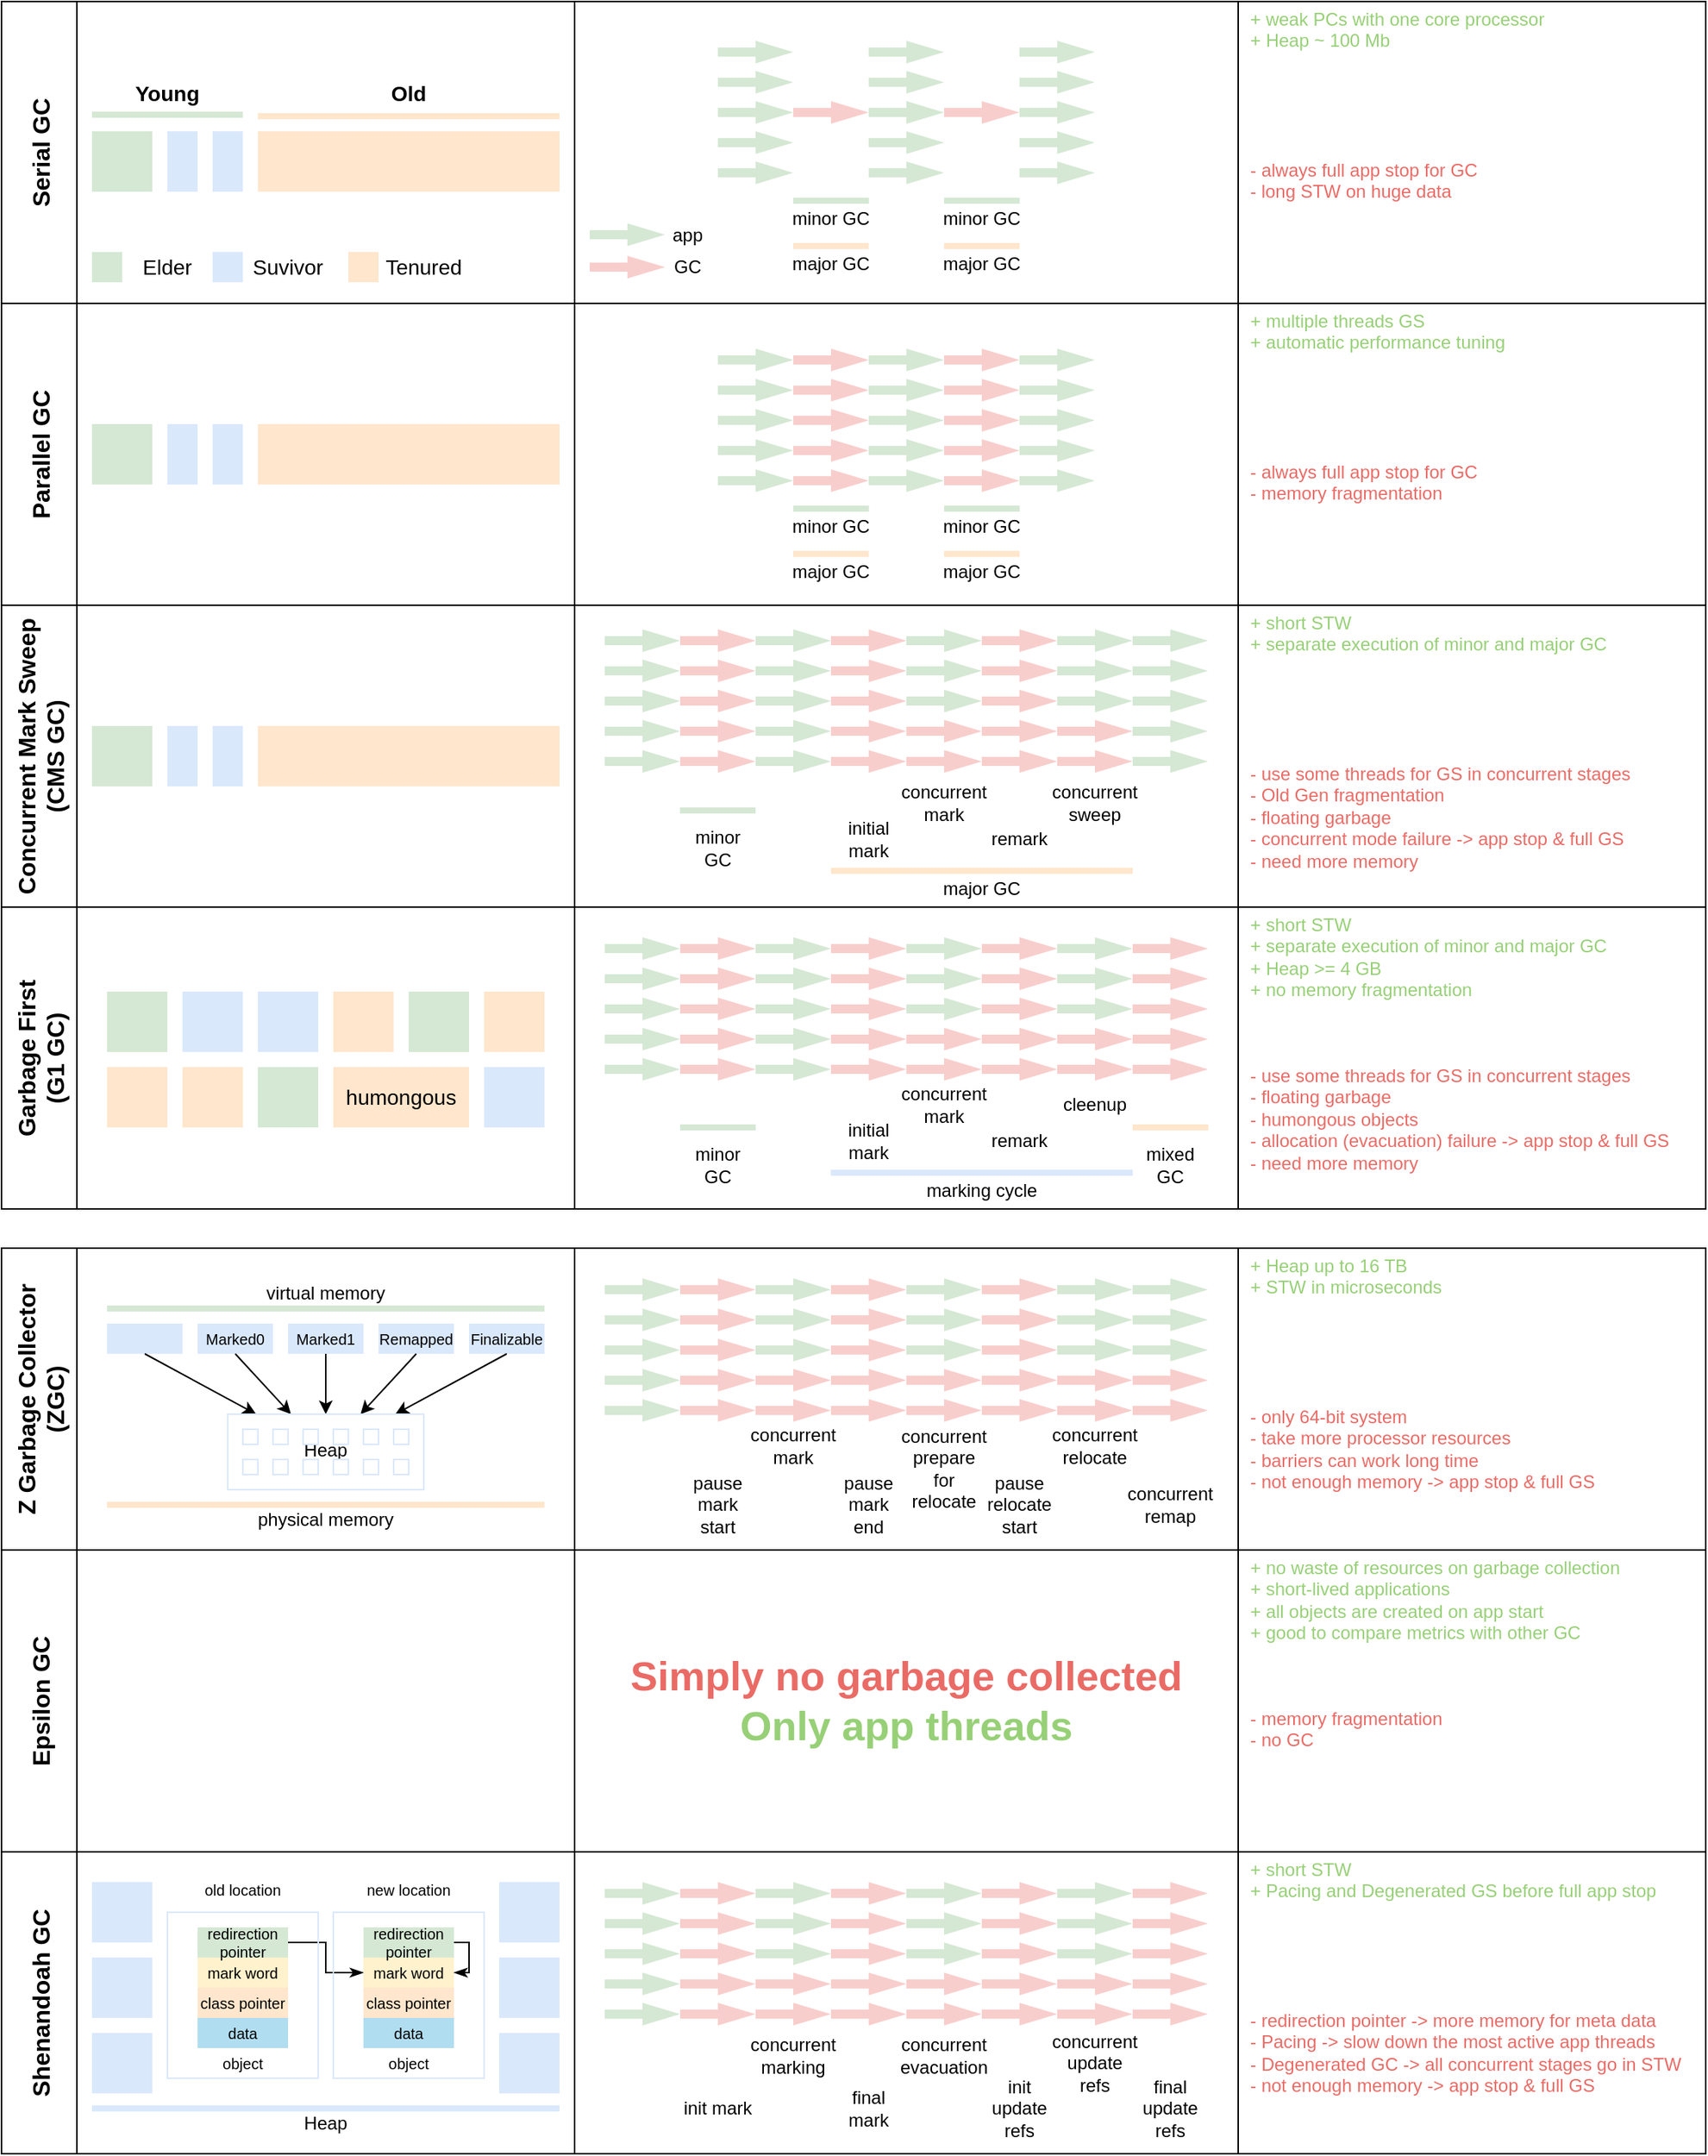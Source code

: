 <mxfile compressed="false" version="19.0.3" type="device">
  <diagram id="Hc4Gmkii04qw24Uicppk" name="Page-1">
    <mxGraphModel dx="1422" dy="865" grid="1" gridSize="10" guides="1" tooltips="1" connect="1" arrows="1" fold="1" page="1" pageScale="1" pageWidth="1169" pageHeight="827" math="0" shadow="0">
      <root>
        <mxCell id="0" />
        <mxCell id="1" parent="0" />
        <mxCell id="ysA1bHsgNW33P3yiqPTN-22" value="Parallel GC" style="swimlane;horizontal=0;fontSize=16;startSize=50;" parent="1" vertex="1">
          <mxGeometry x="20" y="214" width="1130" height="200" as="geometry" />
        </mxCell>
        <mxCell id="ysA1bHsgNW33P3yiqPTN-33" value="" style="swimlane;startSize=0;fontSize=12;" parent="ysA1bHsgNW33P3yiqPTN-22" vertex="1">
          <mxGeometry x="380" width="440" height="200" as="geometry" />
        </mxCell>
        <mxCell id="OsPYvItqaUhdvfqM2pUW-268" value="&lt;span style=&quot;font-size: 12px;&quot;&gt;&lt;font face=&quot;Arial, Helvetica, sans-serif&quot; style=&quot;font-size: 12px;&quot;&gt;&lt;span style=&quot;font-size: 12px;&quot;&gt;minor&amp;nbsp;&lt;/span&gt;&lt;/font&gt;&lt;/span&gt;&lt;span style=&quot;background-color: initial; font-size: 12px;&quot;&gt;GC&lt;/span&gt;&lt;span style=&quot;font-size: 12px;&quot;&gt;&lt;font face=&quot;Arial, Helvetica, sans-serif&quot; style=&quot;font-size: 12px;&quot;&gt;&lt;span style=&quot;font-size: 12px;&quot;&gt;&lt;br style=&quot;font-size: 12px;&quot;&gt;&lt;/span&gt;&lt;/font&gt;&lt;/span&gt;" style="text;html=1;strokeColor=none;fillColor=none;align=center;verticalAlign=middle;whiteSpace=wrap;rounded=0;fontSize=12;fontStyle=0" parent="ysA1bHsgNW33P3yiqPTN-33" vertex="1">
          <mxGeometry x="135" y="136" width="70" height="24" as="geometry" />
        </mxCell>
        <mxCell id="OsPYvItqaUhdvfqM2pUW-269" value="" style="endArrow=none;html=1;rounded=0;fontSize=12;fontColor=default;strokeColor=#D5E8D4;strokeWidth=4;exitX=0.159;exitY=0.68;exitDx=0;exitDy=0;exitPerimeter=0;entryX=0.273;entryY=0.68;entryDx=0;entryDy=0;entryPerimeter=0;" parent="ysA1bHsgNW33P3yiqPTN-33" edge="1">
          <mxGeometry width="50" height="50" relative="1" as="geometry">
            <mxPoint x="145.0" y="136" as="sourcePoint" />
            <mxPoint x="195.16" y="136" as="targetPoint" />
          </mxGeometry>
        </mxCell>
        <mxCell id="OsPYvItqaUhdvfqM2pUW-270" value="" style="endArrow=none;html=1;rounded=0;fontSize=12;fontColor=default;strokeColor=#FFE6CC;strokeWidth=4;" parent="ysA1bHsgNW33P3yiqPTN-33" edge="1">
          <mxGeometry width="50" height="50" relative="1" as="geometry">
            <mxPoint x="145" y="166" as="sourcePoint" />
            <mxPoint x="195" y="166" as="targetPoint" />
          </mxGeometry>
        </mxCell>
        <mxCell id="OsPYvItqaUhdvfqM2pUW-271" value="&lt;span style=&quot;font-size: 12px;&quot;&gt;major GC&lt;br style=&quot;font-size: 12px;&quot;&gt;&lt;/span&gt;" style="text;html=1;strokeColor=none;fillColor=none;align=center;verticalAlign=middle;whiteSpace=wrap;rounded=0;fontSize=12;fontStyle=0" parent="ysA1bHsgNW33P3yiqPTN-33" vertex="1">
          <mxGeometry x="135" y="166" width="70" height="24" as="geometry" />
        </mxCell>
        <mxCell id="OsPYvItqaUhdvfqM2pUW-244" value="" style="group;fontSize=12;" parent="ysA1bHsgNW33P3yiqPTN-33" vertex="1" connectable="0">
          <mxGeometry x="245" y="30" width="50" height="95" as="geometry" />
        </mxCell>
        <mxCell id="OsPYvItqaUhdvfqM2pUW-245" value="" style="html=1;shadow=0;dashed=0;align=center;verticalAlign=middle;shape=mxgraph.arrows2.arrow;dy=0.6;dx=25;notch=0;fontSize=12;fillColor=#f8cecc;strokeColor=none;" parent="OsPYvItqaUhdvfqM2pUW-244" vertex="1">
          <mxGeometry y="60" width="50" height="15" as="geometry" />
        </mxCell>
        <mxCell id="OsPYvItqaUhdvfqM2pUW-246" value="" style="html=1;shadow=0;dashed=0;align=center;verticalAlign=middle;shape=mxgraph.arrows2.arrow;dy=0.6;dx=25;notch=0;fontSize=12;fillColor=#f8cecc;strokeColor=none;" parent="OsPYvItqaUhdvfqM2pUW-244" vertex="1">
          <mxGeometry width="50" height="15" as="geometry" />
        </mxCell>
        <mxCell id="OsPYvItqaUhdvfqM2pUW-247" value="" style="html=1;shadow=0;dashed=0;align=center;verticalAlign=middle;shape=mxgraph.arrows2.arrow;dy=0.6;dx=25;notch=0;fontSize=12;fillColor=#f8cecc;strokeColor=none;" parent="OsPYvItqaUhdvfqM2pUW-244" vertex="1">
          <mxGeometry y="20" width="50" height="15" as="geometry" />
        </mxCell>
        <mxCell id="OsPYvItqaUhdvfqM2pUW-248" value="" style="html=1;shadow=0;dashed=0;align=center;verticalAlign=middle;shape=mxgraph.arrows2.arrow;dy=0.6;dx=25;notch=0;fontSize=12;fillColor=#f8cecc;strokeColor=none;" parent="OsPYvItqaUhdvfqM2pUW-244" vertex="1">
          <mxGeometry y="40" width="50" height="15" as="geometry" />
        </mxCell>
        <mxCell id="OsPYvItqaUhdvfqM2pUW-249" value="" style="html=1;shadow=0;dashed=0;align=center;verticalAlign=middle;shape=mxgraph.arrows2.arrow;dy=0.6;dx=25;notch=0;fontSize=12;fillColor=#f8cecc;strokeColor=none;" parent="OsPYvItqaUhdvfqM2pUW-244" vertex="1">
          <mxGeometry y="80" width="50" height="15" as="geometry" />
        </mxCell>
        <mxCell id="OsPYvItqaUhdvfqM2pUW-250" value="" style="group;fontSize=12;" parent="ysA1bHsgNW33P3yiqPTN-33" vertex="1" connectable="0">
          <mxGeometry x="145" y="30" width="50" height="95" as="geometry" />
        </mxCell>
        <mxCell id="OsPYvItqaUhdvfqM2pUW-251" value="" style="html=1;shadow=0;dashed=0;align=center;verticalAlign=middle;shape=mxgraph.arrows2.arrow;dy=0.6;dx=25;notch=0;fontSize=12;fillColor=#f8cecc;strokeColor=none;" parent="OsPYvItqaUhdvfqM2pUW-250" vertex="1">
          <mxGeometry y="60" width="50" height="15" as="geometry" />
        </mxCell>
        <mxCell id="OsPYvItqaUhdvfqM2pUW-252" value="" style="html=1;shadow=0;dashed=0;align=center;verticalAlign=middle;shape=mxgraph.arrows2.arrow;dy=0.6;dx=25;notch=0;fontSize=12;fillColor=#f8cecc;strokeColor=none;" parent="OsPYvItqaUhdvfqM2pUW-250" vertex="1">
          <mxGeometry width="50" height="15" as="geometry" />
        </mxCell>
        <mxCell id="OsPYvItqaUhdvfqM2pUW-253" value="" style="html=1;shadow=0;dashed=0;align=center;verticalAlign=middle;shape=mxgraph.arrows2.arrow;dy=0.6;dx=25;notch=0;fontSize=12;fillColor=#f8cecc;strokeColor=none;" parent="OsPYvItqaUhdvfqM2pUW-250" vertex="1">
          <mxGeometry y="20" width="50" height="15" as="geometry" />
        </mxCell>
        <mxCell id="OsPYvItqaUhdvfqM2pUW-254" value="" style="html=1;shadow=0;dashed=0;align=center;verticalAlign=middle;shape=mxgraph.arrows2.arrow;dy=0.6;dx=25;notch=0;fontSize=12;fillColor=#f8cecc;strokeColor=none;" parent="OsPYvItqaUhdvfqM2pUW-250" vertex="1">
          <mxGeometry y="40" width="50" height="15" as="geometry" />
        </mxCell>
        <mxCell id="OsPYvItqaUhdvfqM2pUW-255" value="" style="html=1;shadow=0;dashed=0;align=center;verticalAlign=middle;shape=mxgraph.arrows2.arrow;dy=0.6;dx=25;notch=0;fontSize=12;fillColor=#f8cecc;strokeColor=none;" parent="OsPYvItqaUhdvfqM2pUW-250" vertex="1">
          <mxGeometry y="80" width="50" height="15" as="geometry" />
        </mxCell>
        <mxCell id="OsPYvItqaUhdvfqM2pUW-256" value="" style="group;fontSize=12;" parent="ysA1bHsgNW33P3yiqPTN-33" vertex="1" connectable="0">
          <mxGeometry x="95" y="30" width="50" height="95" as="geometry" />
        </mxCell>
        <mxCell id="OsPYvItqaUhdvfqM2pUW-257" value="" style="html=1;shadow=0;dashed=0;align=center;verticalAlign=middle;shape=mxgraph.arrows2.arrow;dy=0.6;dx=25;notch=0;fontSize=12;fillColor=#d5e8d4;strokeColor=none;" parent="OsPYvItqaUhdvfqM2pUW-256" vertex="1">
          <mxGeometry width="50" height="15" as="geometry" />
        </mxCell>
        <mxCell id="OsPYvItqaUhdvfqM2pUW-258" value="" style="html=1;shadow=0;dashed=0;align=center;verticalAlign=middle;shape=mxgraph.arrows2.arrow;dy=0.6;dx=25;notch=0;fontSize=12;fillColor=#d5e8d4;strokeColor=none;" parent="OsPYvItqaUhdvfqM2pUW-256" vertex="1">
          <mxGeometry y="20" width="50" height="15" as="geometry" />
        </mxCell>
        <mxCell id="OsPYvItqaUhdvfqM2pUW-259" value="" style="html=1;shadow=0;dashed=0;align=center;verticalAlign=middle;shape=mxgraph.arrows2.arrow;dy=0.6;dx=25;notch=0;fontSize=12;fillColor=#d5e8d4;strokeColor=none;" parent="OsPYvItqaUhdvfqM2pUW-256" vertex="1">
          <mxGeometry y="60" width="50" height="15" as="geometry" />
        </mxCell>
        <mxCell id="OsPYvItqaUhdvfqM2pUW-260" value="" style="html=1;shadow=0;dashed=0;align=center;verticalAlign=middle;shape=mxgraph.arrows2.arrow;dy=0.6;dx=25;notch=0;fontSize=12;fillColor=#d5e8d4;strokeColor=none;" parent="OsPYvItqaUhdvfqM2pUW-256" vertex="1">
          <mxGeometry y="40" width="50" height="15" as="geometry" />
        </mxCell>
        <mxCell id="OsPYvItqaUhdvfqM2pUW-261" value="" style="html=1;shadow=0;dashed=0;align=center;verticalAlign=middle;shape=mxgraph.arrows2.arrow;dy=0.6;dx=25;notch=0;fontSize=12;fillColor=#d5e8d4;strokeColor=none;" parent="OsPYvItqaUhdvfqM2pUW-256" vertex="1">
          <mxGeometry y="80" width="50" height="15" as="geometry" />
        </mxCell>
        <mxCell id="OsPYvItqaUhdvfqM2pUW-262" value="" style="group;fontSize=12;" parent="ysA1bHsgNW33P3yiqPTN-33" vertex="1" connectable="0">
          <mxGeometry x="195" y="30" width="50" height="95" as="geometry" />
        </mxCell>
        <mxCell id="OsPYvItqaUhdvfqM2pUW-263" value="" style="html=1;shadow=0;dashed=0;align=center;verticalAlign=middle;shape=mxgraph.arrows2.arrow;dy=0.6;dx=25;notch=0;fontSize=12;fillColor=#d5e8d4;strokeColor=none;" parent="OsPYvItqaUhdvfqM2pUW-262" vertex="1">
          <mxGeometry width="50" height="15" as="geometry" />
        </mxCell>
        <mxCell id="OsPYvItqaUhdvfqM2pUW-264" value="" style="html=1;shadow=0;dashed=0;align=center;verticalAlign=middle;shape=mxgraph.arrows2.arrow;dy=0.6;dx=25;notch=0;fontSize=12;fillColor=#d5e8d4;strokeColor=none;" parent="OsPYvItqaUhdvfqM2pUW-262" vertex="1">
          <mxGeometry y="20" width="50" height="15" as="geometry" />
        </mxCell>
        <mxCell id="OsPYvItqaUhdvfqM2pUW-265" value="" style="html=1;shadow=0;dashed=0;align=center;verticalAlign=middle;shape=mxgraph.arrows2.arrow;dy=0.6;dx=25;notch=0;fontSize=12;fillColor=#d5e8d4;strokeColor=none;" parent="OsPYvItqaUhdvfqM2pUW-262" vertex="1">
          <mxGeometry y="60" width="50" height="15" as="geometry" />
        </mxCell>
        <mxCell id="OsPYvItqaUhdvfqM2pUW-266" value="" style="html=1;shadow=0;dashed=0;align=center;verticalAlign=middle;shape=mxgraph.arrows2.arrow;dy=0.6;dx=25;notch=0;fontSize=12;fillColor=#d5e8d4;strokeColor=none;" parent="OsPYvItqaUhdvfqM2pUW-262" vertex="1">
          <mxGeometry y="40" width="50" height="15" as="geometry" />
        </mxCell>
        <mxCell id="OsPYvItqaUhdvfqM2pUW-267" value="" style="html=1;shadow=0;dashed=0;align=center;verticalAlign=middle;shape=mxgraph.arrows2.arrow;dy=0.6;dx=25;notch=0;fontSize=12;fillColor=#d5e8d4;strokeColor=none;" parent="OsPYvItqaUhdvfqM2pUW-262" vertex="1">
          <mxGeometry y="80" width="50" height="15" as="geometry" />
        </mxCell>
        <mxCell id="OsPYvItqaUhdvfqM2pUW-272" value="" style="group;fontSize=12;" parent="ysA1bHsgNW33P3yiqPTN-33" vertex="1" connectable="0">
          <mxGeometry x="295" y="30" width="50" height="95" as="geometry" />
        </mxCell>
        <mxCell id="OsPYvItqaUhdvfqM2pUW-273" value="" style="html=1;shadow=0;dashed=0;align=center;verticalAlign=middle;shape=mxgraph.arrows2.arrow;dy=0.6;dx=25;notch=0;fontSize=12;fillColor=#d5e8d4;strokeColor=none;" parent="OsPYvItqaUhdvfqM2pUW-272" vertex="1">
          <mxGeometry width="50" height="15" as="geometry" />
        </mxCell>
        <mxCell id="OsPYvItqaUhdvfqM2pUW-274" value="" style="html=1;shadow=0;dashed=0;align=center;verticalAlign=middle;shape=mxgraph.arrows2.arrow;dy=0.6;dx=25;notch=0;fontSize=12;fillColor=#d5e8d4;strokeColor=none;" parent="OsPYvItqaUhdvfqM2pUW-272" vertex="1">
          <mxGeometry y="20" width="50" height="15" as="geometry" />
        </mxCell>
        <mxCell id="OsPYvItqaUhdvfqM2pUW-275" value="" style="html=1;shadow=0;dashed=0;align=center;verticalAlign=middle;shape=mxgraph.arrows2.arrow;dy=0.6;dx=25;notch=0;fontSize=12;fillColor=#d5e8d4;strokeColor=none;" parent="OsPYvItqaUhdvfqM2pUW-272" vertex="1">
          <mxGeometry y="60" width="50" height="15" as="geometry" />
        </mxCell>
        <mxCell id="OsPYvItqaUhdvfqM2pUW-276" value="" style="html=1;shadow=0;dashed=0;align=center;verticalAlign=middle;shape=mxgraph.arrows2.arrow;dy=0.6;dx=25;notch=0;fontSize=12;fillColor=#d5e8d4;strokeColor=none;" parent="OsPYvItqaUhdvfqM2pUW-272" vertex="1">
          <mxGeometry y="40" width="50" height="15" as="geometry" />
        </mxCell>
        <mxCell id="OsPYvItqaUhdvfqM2pUW-277" value="" style="html=1;shadow=0;dashed=0;align=center;verticalAlign=middle;shape=mxgraph.arrows2.arrow;dy=0.6;dx=25;notch=0;fontSize=12;fillColor=#d5e8d4;strokeColor=none;" parent="OsPYvItqaUhdvfqM2pUW-272" vertex="1">
          <mxGeometry y="80" width="50" height="15" as="geometry" />
        </mxCell>
        <mxCell id="OsPYvItqaUhdvfqM2pUW-279" value="&lt;span style=&quot;font-size: 12px;&quot;&gt;&lt;font face=&quot;Arial, Helvetica, sans-serif&quot; style=&quot;font-size: 12px;&quot;&gt;&lt;span style=&quot;font-size: 12px;&quot;&gt;minor&amp;nbsp;&lt;/span&gt;&lt;/font&gt;&lt;/span&gt;&lt;span style=&quot;background-color: initial; font-size: 12px;&quot;&gt;GC&lt;/span&gt;&lt;span style=&quot;font-size: 12px;&quot;&gt;&lt;font face=&quot;Arial, Helvetica, sans-serif&quot; style=&quot;font-size: 12px;&quot;&gt;&lt;span style=&quot;font-size: 12px;&quot;&gt;&lt;br style=&quot;font-size: 12px;&quot;&gt;&lt;/span&gt;&lt;/font&gt;&lt;/span&gt;" style="text;html=1;strokeColor=none;fillColor=none;align=center;verticalAlign=middle;whiteSpace=wrap;rounded=0;fontSize=12;fontStyle=0" parent="ysA1bHsgNW33P3yiqPTN-33" vertex="1">
          <mxGeometry x="235" y="136" width="70" height="24" as="geometry" />
        </mxCell>
        <mxCell id="OsPYvItqaUhdvfqM2pUW-280" value="" style="endArrow=none;html=1;rounded=0;fontSize=12;fontColor=default;strokeColor=#D5E8D4;strokeWidth=4;exitX=0.159;exitY=0.68;exitDx=0;exitDy=0;exitPerimeter=0;entryX=0.273;entryY=0.68;entryDx=0;entryDy=0;entryPerimeter=0;" parent="ysA1bHsgNW33P3yiqPTN-33" edge="1">
          <mxGeometry width="50" height="50" relative="1" as="geometry">
            <mxPoint x="245.0" y="136" as="sourcePoint" />
            <mxPoint x="295.16" y="136" as="targetPoint" />
          </mxGeometry>
        </mxCell>
        <mxCell id="OsPYvItqaUhdvfqM2pUW-281" value="" style="endArrow=none;html=1;rounded=0;fontSize=12;fontColor=default;strokeColor=#FFE6CC;strokeWidth=4;" parent="ysA1bHsgNW33P3yiqPTN-33" edge="1">
          <mxGeometry width="50" height="50" relative="1" as="geometry">
            <mxPoint x="245" y="166" as="sourcePoint" />
            <mxPoint x="295" y="166" as="targetPoint" />
          </mxGeometry>
        </mxCell>
        <mxCell id="OsPYvItqaUhdvfqM2pUW-282" value="&lt;span style=&quot;font-size: 12px;&quot;&gt;major GC&lt;br style=&quot;font-size: 12px;&quot;&gt;&lt;/span&gt;" style="text;html=1;strokeColor=none;fillColor=none;align=center;verticalAlign=middle;whiteSpace=wrap;rounded=0;fontSize=12;fontStyle=0" parent="ysA1bHsgNW33P3yiqPTN-33" vertex="1">
          <mxGeometry x="235" y="166" width="70" height="24" as="geometry" />
        </mxCell>
        <mxCell id="ysA1bHsgNW33P3yiqPTN-56" value="&lt;font style=&quot;font-size: 12px;&quot;&gt;+ multiple threads GS&lt;br style=&quot;font-size: 12px;&quot;&gt;+ automatic performance tuning&lt;br style=&quot;font-size: 12px;&quot;&gt;&lt;/font&gt;" style="text;html=1;strokeColor=none;fillColor=none;align=left;verticalAlign=top;whiteSpace=wrap;rounded=0;fontSize=12;fontColor=#97D077;fontStyle=0;spacingTop=0;spacing=0;spacingLeft=8;spacingRight=8;" parent="ysA1bHsgNW33P3yiqPTN-22" vertex="1">
          <mxGeometry x="820" width="310" height="100" as="geometry" />
        </mxCell>
        <mxCell id="ysA1bHsgNW33P3yiqPTN-57" value="&lt;font style=&quot;font-size: 12px;&quot;&gt;- always full app stop for GC&lt;br style=&quot;font-size: 12px;&quot;&gt;- memory fragmentation&lt;br style=&quot;font-size: 12px;&quot;&gt;&lt;/font&gt;" style="text;html=1;strokeColor=none;fillColor=none;align=left;verticalAlign=top;whiteSpace=wrap;rounded=0;fontSize=12;fontColor=#EA6B66;fontStyle=0;spacingTop=0;spacing=0;spacingLeft=8;spacingRight=8;" parent="ysA1bHsgNW33P3yiqPTN-22" vertex="1">
          <mxGeometry x="820" y="100" width="310" height="100" as="geometry" />
        </mxCell>
        <mxCell id="OsPYvItqaUhdvfqM2pUW-354" value="" style="group" parent="ysA1bHsgNW33P3yiqPTN-22" vertex="1" connectable="0">
          <mxGeometry x="60" y="80" width="310" height="40" as="geometry" />
        </mxCell>
        <mxCell id="OsPYvItqaUhdvfqM2pUW-346" value="" style="rounded=0;whiteSpace=wrap;html=1;fontSize=16;horizontal=0;fillColor=#d5e8d4;strokeColor=none;" parent="OsPYvItqaUhdvfqM2pUW-354" vertex="1">
          <mxGeometry width="40" height="40" as="geometry" />
        </mxCell>
        <mxCell id="OsPYvItqaUhdvfqM2pUW-347" value="" style="rounded=0;whiteSpace=wrap;html=1;fontSize=16;horizontal=0;fillColor=#dae8fc;strokeColor=none;" parent="OsPYvItqaUhdvfqM2pUW-354" vertex="1">
          <mxGeometry x="50" width="20" height="40" as="geometry" />
        </mxCell>
        <mxCell id="OsPYvItqaUhdvfqM2pUW-348" value="" style="rounded=0;whiteSpace=wrap;html=1;fontSize=16;horizontal=0;fillColor=#dae8fc;strokeColor=none;" parent="OsPYvItqaUhdvfqM2pUW-354" vertex="1">
          <mxGeometry x="80" width="20" height="40" as="geometry" />
        </mxCell>
        <mxCell id="OsPYvItqaUhdvfqM2pUW-349" value="" style="rounded=0;whiteSpace=wrap;html=1;fontSize=16;horizontal=0;fillColor=#ffe6cc;strokeColor=none;" parent="OsPYvItqaUhdvfqM2pUW-354" vertex="1">
          <mxGeometry x="110" width="200" height="40" as="geometry" />
        </mxCell>
        <mxCell id="ysA1bHsgNW33P3yiqPTN-38" value="Concurrent Mark Sweep&#xa;(CMS GC)" style="swimlane;horizontal=0;fontSize=16;startSize=50;" parent="1" vertex="1">
          <mxGeometry x="20" y="414" width="1130" height="200" as="geometry" />
        </mxCell>
        <mxCell id="ysA1bHsgNW33P3yiqPTN-49" value="" style="swimlane;startSize=0;fontSize=12;" parent="ysA1bHsgNW33P3yiqPTN-38" vertex="1">
          <mxGeometry x="380" width="440" height="200" as="geometry" />
        </mxCell>
        <mxCell id="ysA1bHsgNW33P3yiqPTN-60" value="&lt;span style=&quot;font-size: 12px;&quot;&gt;initial mark&lt;/span&gt;" style="text;html=1;strokeColor=none;fillColor=none;align=center;verticalAlign=middle;whiteSpace=wrap;rounded=0;fontSize=12;fontStyle=0" parent="ysA1bHsgNW33P3yiqPTN-49" vertex="1">
          <mxGeometry x="170" y="140" width="50" height="30" as="geometry" />
        </mxCell>
        <mxCell id="ysA1bHsgNW33P3yiqPTN-61" value="&lt;span style=&quot;font-size: 12px;&quot;&gt;remark&lt;/span&gt;" style="text;html=1;strokeColor=none;fillColor=none;align=center;verticalAlign=middle;whiteSpace=wrap;rounded=0;fontSize=12;fontStyle=0" parent="ysA1bHsgNW33P3yiqPTN-49" vertex="1">
          <mxGeometry x="270" y="140" width="50" height="30" as="geometry" />
        </mxCell>
        <mxCell id="ysA1bHsgNW33P3yiqPTN-107" value="&lt;span style=&quot;font-size: 12px;&quot;&gt;concurrent&lt;br style=&quot;font-size: 12px;&quot;&gt;mark&lt;/span&gt;" style="text;html=1;strokeColor=none;fillColor=none;align=center;verticalAlign=middle;whiteSpace=wrap;rounded=0;fontSize=12;fontStyle=0" parent="ysA1bHsgNW33P3yiqPTN-49" vertex="1">
          <mxGeometry x="215" y="116" width="60" height="30" as="geometry" />
        </mxCell>
        <mxCell id="ysA1bHsgNW33P3yiqPTN-113" value="&lt;span style=&quot;font-size: 12px;&quot;&gt;concurrent&lt;br style=&quot;font-size: 12px;&quot;&gt;sweep&lt;br style=&quot;font-size: 12px;&quot;&gt;&lt;/span&gt;" style="text;html=1;strokeColor=none;fillColor=none;align=center;verticalAlign=middle;whiteSpace=wrap;rounded=0;fontSize=12;fontStyle=0" parent="ysA1bHsgNW33P3yiqPTN-49" vertex="1">
          <mxGeometry x="315" y="116" width="60" height="30" as="geometry" />
        </mxCell>
        <mxCell id="OsPYvItqaUhdvfqM2pUW-167" value="" style="group;fontSize=12;" parent="ysA1bHsgNW33P3yiqPTN-49" vertex="1" connectable="0">
          <mxGeometry x="320" y="16" width="50" height="95" as="geometry" />
        </mxCell>
        <mxCell id="OsPYvItqaUhdvfqM2pUW-168" value="" style="html=1;shadow=0;dashed=0;align=center;verticalAlign=middle;shape=mxgraph.arrows2.arrow;dy=0.6;dx=25;notch=0;fontSize=12;fillColor=#d5e8d4;strokeColor=none;" parent="OsPYvItqaUhdvfqM2pUW-167" vertex="1">
          <mxGeometry width="50" height="15" as="geometry" />
        </mxCell>
        <mxCell id="OsPYvItqaUhdvfqM2pUW-169" value="" style="html=1;shadow=0;dashed=0;align=center;verticalAlign=middle;shape=mxgraph.arrows2.arrow;dy=0.6;dx=25;notch=0;fontSize=12;fillColor=#d5e8d4;strokeColor=none;" parent="OsPYvItqaUhdvfqM2pUW-167" vertex="1">
          <mxGeometry y="20" width="50" height="15" as="geometry" />
        </mxCell>
        <mxCell id="OsPYvItqaUhdvfqM2pUW-170" value="" style="html=1;shadow=0;dashed=0;align=center;verticalAlign=middle;shape=mxgraph.arrows2.arrow;dy=0.6;dx=25;notch=0;fontSize=12;fillColor=#f8cecc;strokeColor=none;" parent="OsPYvItqaUhdvfqM2pUW-167" vertex="1">
          <mxGeometry y="60" width="50" height="15" as="geometry" />
        </mxCell>
        <mxCell id="OsPYvItqaUhdvfqM2pUW-171" value="" style="html=1;shadow=0;dashed=0;align=center;verticalAlign=middle;shape=mxgraph.arrows2.arrow;dy=0.6;dx=25;notch=0;fontSize=12;fillColor=#d5e8d4;strokeColor=none;" parent="OsPYvItqaUhdvfqM2pUW-167" vertex="1">
          <mxGeometry y="40" width="50" height="15" as="geometry" />
        </mxCell>
        <mxCell id="OsPYvItqaUhdvfqM2pUW-172" value="" style="html=1;shadow=0;dashed=0;align=center;verticalAlign=middle;shape=mxgraph.arrows2.arrow;dy=0.6;dx=25;notch=0;fontSize=12;fillColor=#f8cecc;strokeColor=none;" parent="OsPYvItqaUhdvfqM2pUW-167" vertex="1">
          <mxGeometry y="80" width="50" height="15" as="geometry" />
        </mxCell>
        <mxCell id="OsPYvItqaUhdvfqM2pUW-173" value="" style="group;fontSize=12;" parent="ysA1bHsgNW33P3yiqPTN-49" vertex="1" connectable="0">
          <mxGeometry x="270" y="16" width="50" height="95" as="geometry" />
        </mxCell>
        <mxCell id="OsPYvItqaUhdvfqM2pUW-174" value="" style="html=1;shadow=0;dashed=0;align=center;verticalAlign=middle;shape=mxgraph.arrows2.arrow;dy=0.6;dx=25;notch=0;fontSize=12;fillColor=#f8cecc;strokeColor=none;" parent="OsPYvItqaUhdvfqM2pUW-173" vertex="1">
          <mxGeometry y="60" width="50" height="15" as="geometry" />
        </mxCell>
        <mxCell id="OsPYvItqaUhdvfqM2pUW-175" value="" style="html=1;shadow=0;dashed=0;align=center;verticalAlign=middle;shape=mxgraph.arrows2.arrow;dy=0.6;dx=25;notch=0;fontSize=12;fillColor=#f8cecc;strokeColor=none;" parent="OsPYvItqaUhdvfqM2pUW-173" vertex="1">
          <mxGeometry width="50" height="15" as="geometry" />
        </mxCell>
        <mxCell id="OsPYvItqaUhdvfqM2pUW-176" value="" style="html=1;shadow=0;dashed=0;align=center;verticalAlign=middle;shape=mxgraph.arrows2.arrow;dy=0.6;dx=25;notch=0;fontSize=12;fillColor=#f8cecc;strokeColor=none;" parent="OsPYvItqaUhdvfqM2pUW-173" vertex="1">
          <mxGeometry y="20" width="50" height="15" as="geometry" />
        </mxCell>
        <mxCell id="OsPYvItqaUhdvfqM2pUW-177" value="" style="html=1;shadow=0;dashed=0;align=center;verticalAlign=middle;shape=mxgraph.arrows2.arrow;dy=0.6;dx=25;notch=0;fontSize=12;fillColor=#f8cecc;strokeColor=none;" parent="OsPYvItqaUhdvfqM2pUW-173" vertex="1">
          <mxGeometry y="40" width="50" height="15" as="geometry" />
        </mxCell>
        <mxCell id="OsPYvItqaUhdvfqM2pUW-178" value="" style="html=1;shadow=0;dashed=0;align=center;verticalAlign=middle;shape=mxgraph.arrows2.arrow;dy=0.6;dx=25;notch=0;fontSize=12;fillColor=#f8cecc;strokeColor=none;" parent="OsPYvItqaUhdvfqM2pUW-173" vertex="1">
          <mxGeometry y="80" width="50" height="15" as="geometry" />
        </mxCell>
        <mxCell id="OsPYvItqaUhdvfqM2pUW-179" value="" style="group;fontSize=12;" parent="ysA1bHsgNW33P3yiqPTN-49" vertex="1" connectable="0">
          <mxGeometry x="220" y="16" width="50" height="95" as="geometry" />
        </mxCell>
        <mxCell id="OsPYvItqaUhdvfqM2pUW-180" value="" style="html=1;shadow=0;dashed=0;align=center;verticalAlign=middle;shape=mxgraph.arrows2.arrow;dy=0.6;dx=25;notch=0;fontSize=12;fillColor=#d5e8d4;strokeColor=none;" parent="OsPYvItqaUhdvfqM2pUW-179" vertex="1">
          <mxGeometry width="50" height="15" as="geometry" />
        </mxCell>
        <mxCell id="OsPYvItqaUhdvfqM2pUW-181" value="" style="html=1;shadow=0;dashed=0;align=center;verticalAlign=middle;shape=mxgraph.arrows2.arrow;dy=0.6;dx=25;notch=0;fontSize=12;fillColor=#d5e8d4;strokeColor=none;" parent="OsPYvItqaUhdvfqM2pUW-179" vertex="1">
          <mxGeometry y="20" width="50" height="15" as="geometry" />
        </mxCell>
        <mxCell id="OsPYvItqaUhdvfqM2pUW-182" value="" style="html=1;shadow=0;dashed=0;align=center;verticalAlign=middle;shape=mxgraph.arrows2.arrow;dy=0.6;dx=25;notch=0;fontSize=12;fillColor=#f8cecc;strokeColor=none;" parent="OsPYvItqaUhdvfqM2pUW-179" vertex="1">
          <mxGeometry y="60" width="50" height="15" as="geometry" />
        </mxCell>
        <mxCell id="OsPYvItqaUhdvfqM2pUW-183" value="" style="html=1;shadow=0;dashed=0;align=center;verticalAlign=middle;shape=mxgraph.arrows2.arrow;dy=0.6;dx=25;notch=0;fontSize=12;fillColor=#d5e8d4;strokeColor=none;" parent="OsPYvItqaUhdvfqM2pUW-179" vertex="1">
          <mxGeometry y="40" width="50" height="15" as="geometry" />
        </mxCell>
        <mxCell id="OsPYvItqaUhdvfqM2pUW-184" value="" style="html=1;shadow=0;dashed=0;align=center;verticalAlign=middle;shape=mxgraph.arrows2.arrow;dy=0.6;dx=25;notch=0;fontSize=12;fillColor=#f8cecc;strokeColor=none;" parent="OsPYvItqaUhdvfqM2pUW-179" vertex="1">
          <mxGeometry y="80" width="50" height="15" as="geometry" />
        </mxCell>
        <mxCell id="OsPYvItqaUhdvfqM2pUW-185" value="" style="group;fontSize=12;" parent="ysA1bHsgNW33P3yiqPTN-49" vertex="1" connectable="0">
          <mxGeometry x="170" y="16" width="50" height="95" as="geometry" />
        </mxCell>
        <mxCell id="OsPYvItqaUhdvfqM2pUW-186" value="" style="html=1;shadow=0;dashed=0;align=center;verticalAlign=middle;shape=mxgraph.arrows2.arrow;dy=0.6;dx=25;notch=0;fontSize=12;fillColor=#f8cecc;strokeColor=none;" parent="OsPYvItqaUhdvfqM2pUW-185" vertex="1">
          <mxGeometry y="60" width="50" height="15" as="geometry" />
        </mxCell>
        <mxCell id="OsPYvItqaUhdvfqM2pUW-187" value="" style="html=1;shadow=0;dashed=0;align=center;verticalAlign=middle;shape=mxgraph.arrows2.arrow;dy=0.6;dx=25;notch=0;fontSize=12;fillColor=#f8cecc;strokeColor=none;" parent="OsPYvItqaUhdvfqM2pUW-185" vertex="1">
          <mxGeometry width="50" height="15" as="geometry" />
        </mxCell>
        <mxCell id="OsPYvItqaUhdvfqM2pUW-188" value="" style="html=1;shadow=0;dashed=0;align=center;verticalAlign=middle;shape=mxgraph.arrows2.arrow;dy=0.6;dx=25;notch=0;fontSize=12;fillColor=#f8cecc;strokeColor=none;" parent="OsPYvItqaUhdvfqM2pUW-185" vertex="1">
          <mxGeometry y="20" width="50" height="15" as="geometry" />
        </mxCell>
        <mxCell id="OsPYvItqaUhdvfqM2pUW-189" value="" style="html=1;shadow=0;dashed=0;align=center;verticalAlign=middle;shape=mxgraph.arrows2.arrow;dy=0.6;dx=25;notch=0;fontSize=12;fillColor=#f8cecc;strokeColor=none;" parent="OsPYvItqaUhdvfqM2pUW-185" vertex="1">
          <mxGeometry y="40" width="50" height="15" as="geometry" />
        </mxCell>
        <mxCell id="OsPYvItqaUhdvfqM2pUW-190" value="" style="html=1;shadow=0;dashed=0;align=center;verticalAlign=middle;shape=mxgraph.arrows2.arrow;dy=0.6;dx=25;notch=0;fontSize=12;fillColor=#f8cecc;strokeColor=none;" parent="OsPYvItqaUhdvfqM2pUW-185" vertex="1">
          <mxGeometry y="80" width="50" height="15" as="geometry" />
        </mxCell>
        <mxCell id="OsPYvItqaUhdvfqM2pUW-191" value="" style="group;fontSize=12;" parent="ysA1bHsgNW33P3yiqPTN-49" vertex="1" connectable="0">
          <mxGeometry x="70" y="16" width="50" height="95" as="geometry" />
        </mxCell>
        <mxCell id="OsPYvItqaUhdvfqM2pUW-192" value="" style="html=1;shadow=0;dashed=0;align=center;verticalAlign=middle;shape=mxgraph.arrows2.arrow;dy=0.6;dx=25;notch=0;fontSize=12;fillColor=#f8cecc;strokeColor=none;" parent="OsPYvItqaUhdvfqM2pUW-191" vertex="1">
          <mxGeometry y="60" width="50" height="15" as="geometry" />
        </mxCell>
        <mxCell id="OsPYvItqaUhdvfqM2pUW-193" value="" style="html=1;shadow=0;dashed=0;align=center;verticalAlign=middle;shape=mxgraph.arrows2.arrow;dy=0.6;dx=25;notch=0;fontSize=12;fillColor=#f8cecc;strokeColor=none;" parent="OsPYvItqaUhdvfqM2pUW-191" vertex="1">
          <mxGeometry width="50" height="15" as="geometry" />
        </mxCell>
        <mxCell id="OsPYvItqaUhdvfqM2pUW-194" value="" style="html=1;shadow=0;dashed=0;align=center;verticalAlign=middle;shape=mxgraph.arrows2.arrow;dy=0.6;dx=25;notch=0;fontSize=12;fillColor=#f8cecc;strokeColor=none;" parent="OsPYvItqaUhdvfqM2pUW-191" vertex="1">
          <mxGeometry y="20" width="50" height="15" as="geometry" />
        </mxCell>
        <mxCell id="OsPYvItqaUhdvfqM2pUW-195" value="" style="html=1;shadow=0;dashed=0;align=center;verticalAlign=middle;shape=mxgraph.arrows2.arrow;dy=0.6;dx=25;notch=0;fontSize=12;fillColor=#f8cecc;strokeColor=none;" parent="OsPYvItqaUhdvfqM2pUW-191" vertex="1">
          <mxGeometry y="40" width="50" height="15" as="geometry" />
        </mxCell>
        <mxCell id="OsPYvItqaUhdvfqM2pUW-196" value="" style="html=1;shadow=0;dashed=0;align=center;verticalAlign=middle;shape=mxgraph.arrows2.arrow;dy=0.6;dx=25;notch=0;fontSize=12;fillColor=#f8cecc;strokeColor=none;" parent="OsPYvItqaUhdvfqM2pUW-191" vertex="1">
          <mxGeometry y="80" width="50" height="15" as="geometry" />
        </mxCell>
        <mxCell id="OsPYvItqaUhdvfqM2pUW-197" value="" style="group;fontSize=12;" parent="ysA1bHsgNW33P3yiqPTN-49" vertex="1" connectable="0">
          <mxGeometry x="20" y="16" width="50" height="95" as="geometry" />
        </mxCell>
        <mxCell id="OsPYvItqaUhdvfqM2pUW-198" value="" style="html=1;shadow=0;dashed=0;align=center;verticalAlign=middle;shape=mxgraph.arrows2.arrow;dy=0.6;dx=25;notch=0;fontSize=12;fillColor=#d5e8d4;strokeColor=none;" parent="OsPYvItqaUhdvfqM2pUW-197" vertex="1">
          <mxGeometry width="50" height="15" as="geometry" />
        </mxCell>
        <mxCell id="OsPYvItqaUhdvfqM2pUW-199" value="" style="html=1;shadow=0;dashed=0;align=center;verticalAlign=middle;shape=mxgraph.arrows2.arrow;dy=0.6;dx=25;notch=0;fontSize=12;fillColor=#d5e8d4;strokeColor=none;" parent="OsPYvItqaUhdvfqM2pUW-197" vertex="1">
          <mxGeometry y="20" width="50" height="15" as="geometry" />
        </mxCell>
        <mxCell id="OsPYvItqaUhdvfqM2pUW-200" value="" style="html=1;shadow=0;dashed=0;align=center;verticalAlign=middle;shape=mxgraph.arrows2.arrow;dy=0.6;dx=25;notch=0;fontSize=12;fillColor=#d5e8d4;strokeColor=none;" parent="OsPYvItqaUhdvfqM2pUW-197" vertex="1">
          <mxGeometry y="60" width="50" height="15" as="geometry" />
        </mxCell>
        <mxCell id="OsPYvItqaUhdvfqM2pUW-201" value="" style="html=1;shadow=0;dashed=0;align=center;verticalAlign=middle;shape=mxgraph.arrows2.arrow;dy=0.6;dx=25;notch=0;fontSize=12;fillColor=#d5e8d4;strokeColor=none;" parent="OsPYvItqaUhdvfqM2pUW-197" vertex="1">
          <mxGeometry y="40" width="50" height="15" as="geometry" />
        </mxCell>
        <mxCell id="OsPYvItqaUhdvfqM2pUW-202" value="" style="html=1;shadow=0;dashed=0;align=center;verticalAlign=middle;shape=mxgraph.arrows2.arrow;dy=0.6;dx=25;notch=0;fontSize=12;fillColor=#d5e8d4;strokeColor=none;" parent="OsPYvItqaUhdvfqM2pUW-197" vertex="1">
          <mxGeometry y="80" width="50" height="15" as="geometry" />
        </mxCell>
        <mxCell id="OsPYvItqaUhdvfqM2pUW-203" value="" style="group;fontSize=12;" parent="ysA1bHsgNW33P3yiqPTN-49" vertex="1" connectable="0">
          <mxGeometry x="120" y="16" width="50" height="95" as="geometry" />
        </mxCell>
        <mxCell id="OsPYvItqaUhdvfqM2pUW-204" value="" style="html=1;shadow=0;dashed=0;align=center;verticalAlign=middle;shape=mxgraph.arrows2.arrow;dy=0.6;dx=25;notch=0;fontSize=12;fillColor=#d5e8d4;strokeColor=none;" parent="OsPYvItqaUhdvfqM2pUW-203" vertex="1">
          <mxGeometry width="50" height="15" as="geometry" />
        </mxCell>
        <mxCell id="OsPYvItqaUhdvfqM2pUW-205" value="" style="html=1;shadow=0;dashed=0;align=center;verticalAlign=middle;shape=mxgraph.arrows2.arrow;dy=0.6;dx=25;notch=0;fontSize=12;fillColor=#d5e8d4;strokeColor=none;" parent="OsPYvItqaUhdvfqM2pUW-203" vertex="1">
          <mxGeometry y="20" width="50" height="15" as="geometry" />
        </mxCell>
        <mxCell id="OsPYvItqaUhdvfqM2pUW-206" value="" style="html=1;shadow=0;dashed=0;align=center;verticalAlign=middle;shape=mxgraph.arrows2.arrow;dy=0.6;dx=25;notch=0;fontSize=12;fillColor=#d5e8d4;strokeColor=none;" parent="OsPYvItqaUhdvfqM2pUW-203" vertex="1">
          <mxGeometry y="60" width="50" height="15" as="geometry" />
        </mxCell>
        <mxCell id="OsPYvItqaUhdvfqM2pUW-207" value="" style="html=1;shadow=0;dashed=0;align=center;verticalAlign=middle;shape=mxgraph.arrows2.arrow;dy=0.6;dx=25;notch=0;fontSize=12;fillColor=#d5e8d4;strokeColor=none;" parent="OsPYvItqaUhdvfqM2pUW-203" vertex="1">
          <mxGeometry y="40" width="50" height="15" as="geometry" />
        </mxCell>
        <mxCell id="OsPYvItqaUhdvfqM2pUW-208" value="" style="html=1;shadow=0;dashed=0;align=center;verticalAlign=middle;shape=mxgraph.arrows2.arrow;dy=0.6;dx=25;notch=0;fontSize=12;fillColor=#d5e8d4;strokeColor=none;" parent="OsPYvItqaUhdvfqM2pUW-203" vertex="1">
          <mxGeometry y="80" width="50" height="15" as="geometry" />
        </mxCell>
        <mxCell id="OsPYvItqaUhdvfqM2pUW-211" value="&lt;span style=&quot;font-size: 12px;&quot;&gt;&lt;font face=&quot;Arial, Helvetica, sans-serif&quot; style=&quot;font-size: 12px;&quot;&gt;&lt;span style=&quot;font-size: 12px;&quot;&gt;minor&lt;br style=&quot;font-size: 12px;&quot;&gt;&lt;/span&gt;&lt;/font&gt;&lt;div style=&quot;font-family: Arial, Helvetica, sans-serif; font-size: 12px;&quot;&gt;&lt;span style=&quot;background-color: initial; font-family: Helvetica; font-size: 12px;&quot;&gt;GC&lt;/span&gt;&lt;/div&gt;&lt;/span&gt;" style="text;html=1;strokeColor=none;fillColor=none;align=center;verticalAlign=middle;whiteSpace=wrap;rounded=0;fontSize=12;fontStyle=0" parent="ysA1bHsgNW33P3yiqPTN-49" vertex="1">
          <mxGeometry x="69.88" y="146" width="50" height="30" as="geometry" />
        </mxCell>
        <mxCell id="OsPYvItqaUhdvfqM2pUW-212" value="" style="endArrow=none;html=1;rounded=0;fontSize=12;fontColor=default;strokeColor=#D5E8D4;strokeWidth=4;exitX=0.159;exitY=0.68;exitDx=0;exitDy=0;exitPerimeter=0;entryX=0.273;entryY=0.68;entryDx=0;entryDy=0;entryPerimeter=0;" parent="ysA1bHsgNW33P3yiqPTN-49" edge="1">
          <mxGeometry width="50" height="50" relative="1" as="geometry">
            <mxPoint x="69.84" y="136" as="sourcePoint" />
            <mxPoint x="120.0" y="136" as="targetPoint" />
          </mxGeometry>
        </mxCell>
        <mxCell id="OsPYvItqaUhdvfqM2pUW-210" value="" style="endArrow=none;html=1;rounded=0;fontSize=12;fontColor=default;strokeColor=#FFE6CC;strokeWidth=4;" parent="ysA1bHsgNW33P3yiqPTN-49" edge="1">
          <mxGeometry width="50" height="50" relative="1" as="geometry">
            <mxPoint x="170" y="176" as="sourcePoint" />
            <mxPoint x="370" y="176" as="targetPoint" />
          </mxGeometry>
        </mxCell>
        <mxCell id="OsPYvItqaUhdvfqM2pUW-209" value="&lt;span style=&quot;font-size: 12px;&quot;&gt;major GC&lt;br style=&quot;font-size: 12px;&quot;&gt;&lt;/span&gt;" style="text;html=1;strokeColor=none;fillColor=none;align=center;verticalAlign=middle;whiteSpace=wrap;rounded=0;fontSize=12;fontStyle=0" parent="ysA1bHsgNW33P3yiqPTN-49" vertex="1">
          <mxGeometry x="170" y="180" width="200" height="16" as="geometry" />
        </mxCell>
        <mxCell id="OsPYvItqaUhdvfqM2pUW-215" value="" style="group;fontSize=12;" parent="ysA1bHsgNW33P3yiqPTN-49" vertex="1" connectable="0">
          <mxGeometry x="370" y="16" width="50" height="95" as="geometry" />
        </mxCell>
        <mxCell id="OsPYvItqaUhdvfqM2pUW-216" value="" style="html=1;shadow=0;dashed=0;align=center;verticalAlign=middle;shape=mxgraph.arrows2.arrow;dy=0.6;dx=25;notch=0;fontSize=12;fillColor=#d5e8d4;strokeColor=none;" parent="OsPYvItqaUhdvfqM2pUW-215" vertex="1">
          <mxGeometry width="50" height="15" as="geometry" />
        </mxCell>
        <mxCell id="OsPYvItqaUhdvfqM2pUW-217" value="" style="html=1;shadow=0;dashed=0;align=center;verticalAlign=middle;shape=mxgraph.arrows2.arrow;dy=0.6;dx=25;notch=0;fontSize=12;fillColor=#d5e8d4;strokeColor=none;" parent="OsPYvItqaUhdvfqM2pUW-215" vertex="1">
          <mxGeometry y="20" width="50" height="15" as="geometry" />
        </mxCell>
        <mxCell id="OsPYvItqaUhdvfqM2pUW-218" value="" style="html=1;shadow=0;dashed=0;align=center;verticalAlign=middle;shape=mxgraph.arrows2.arrow;dy=0.6;dx=25;notch=0;fontSize=12;fillColor=#d5e8d4;strokeColor=none;" parent="OsPYvItqaUhdvfqM2pUW-215" vertex="1">
          <mxGeometry y="60" width="50" height="15" as="geometry" />
        </mxCell>
        <mxCell id="OsPYvItqaUhdvfqM2pUW-219" value="" style="html=1;shadow=0;dashed=0;align=center;verticalAlign=middle;shape=mxgraph.arrows2.arrow;dy=0.6;dx=25;notch=0;fontSize=12;fillColor=#d5e8d4;strokeColor=none;" parent="OsPYvItqaUhdvfqM2pUW-215" vertex="1">
          <mxGeometry y="40" width="50" height="15" as="geometry" />
        </mxCell>
        <mxCell id="OsPYvItqaUhdvfqM2pUW-220" value="" style="html=1;shadow=0;dashed=0;align=center;verticalAlign=middle;shape=mxgraph.arrows2.arrow;dy=0.6;dx=25;notch=0;fontSize=12;fillColor=#d5e8d4;strokeColor=none;" parent="OsPYvItqaUhdvfqM2pUW-215" vertex="1">
          <mxGeometry y="80" width="50" height="15" as="geometry" />
        </mxCell>
        <mxCell id="ysA1bHsgNW33P3yiqPTN-58" value="&lt;font style=&quot;font-size: 12px;&quot;&gt;+ short STW&lt;br style=&quot;font-size: 12px;&quot;&gt;+ separate execution of minor and major GC&amp;nbsp;&lt;br style=&quot;font-size: 12px;&quot;&gt;&lt;/font&gt;" style="text;html=1;strokeColor=none;fillColor=none;align=left;verticalAlign=top;whiteSpace=wrap;rounded=0;fontSize=12;fontColor=#97D077;fontStyle=0;spacingTop=0;spacing=0;spacingLeft=8;spacingRight=8;" parent="ysA1bHsgNW33P3yiqPTN-38" vertex="1">
          <mxGeometry x="820" width="310" height="100" as="geometry" />
        </mxCell>
        <mxCell id="ysA1bHsgNW33P3yiqPTN-59" value="&lt;font style=&quot;font-size: 12px;&quot;&gt;- use some threads for GS in concurrent stages&lt;br style=&quot;font-size: 12px;&quot;&gt;- Old Gen fragmentation&lt;br style=&quot;font-size: 12px;&quot;&gt;- floating garbage&lt;br style=&quot;font-size: 12px;&quot;&gt;-&amp;nbsp;concurrent mode failure -&amp;gt; app stop &amp;amp; full GS&lt;br style=&quot;font-size: 12px;&quot;&gt;- need more memory&lt;br style=&quot;font-size: 12px;&quot;&gt;&lt;/font&gt;" style="text;html=1;strokeColor=none;fillColor=none;align=left;verticalAlign=top;whiteSpace=wrap;rounded=0;fontSize=12;fontColor=#EA6B66;fontStyle=0;spacing=0;spacingTop=0;spacingLeft=8;spacingRight=8;" parent="ysA1bHsgNW33P3yiqPTN-38" vertex="1">
          <mxGeometry x="820" y="100" width="310" height="100" as="geometry" />
        </mxCell>
        <mxCell id="OsPYvItqaUhdvfqM2pUW-355" value="" style="group" parent="ysA1bHsgNW33P3yiqPTN-38" vertex="1" connectable="0">
          <mxGeometry x="60" y="80" width="310" height="40" as="geometry" />
        </mxCell>
        <mxCell id="OsPYvItqaUhdvfqM2pUW-356" value="" style="rounded=0;whiteSpace=wrap;html=1;fontSize=16;horizontal=0;fillColor=#d5e8d4;strokeColor=none;" parent="OsPYvItqaUhdvfqM2pUW-355" vertex="1">
          <mxGeometry width="40" height="40" as="geometry" />
        </mxCell>
        <mxCell id="OsPYvItqaUhdvfqM2pUW-357" value="" style="rounded=0;whiteSpace=wrap;html=1;fontSize=16;horizontal=0;fillColor=#dae8fc;strokeColor=none;" parent="OsPYvItqaUhdvfqM2pUW-355" vertex="1">
          <mxGeometry x="50" width="20" height="40" as="geometry" />
        </mxCell>
        <mxCell id="OsPYvItqaUhdvfqM2pUW-358" value="" style="rounded=0;whiteSpace=wrap;html=1;fontSize=16;horizontal=0;fillColor=#dae8fc;strokeColor=none;" parent="OsPYvItqaUhdvfqM2pUW-355" vertex="1">
          <mxGeometry x="80" width="20" height="40" as="geometry" />
        </mxCell>
        <mxCell id="OsPYvItqaUhdvfqM2pUW-359" value="" style="rounded=0;whiteSpace=wrap;html=1;fontSize=16;horizontal=0;fillColor=#ffe6cc;strokeColor=none;" parent="OsPYvItqaUhdvfqM2pUW-355" vertex="1">
          <mxGeometry x="110" width="200" height="40" as="geometry" />
        </mxCell>
        <mxCell id="ysA1bHsgNW33P3yiqPTN-115" value="Garbage First&#xa;(G1 GC)" style="swimlane;horizontal=0;fontSize=16;startSize=50;" parent="1" vertex="1">
          <mxGeometry x="20" y="614" width="1130" height="200" as="geometry" />
        </mxCell>
        <mxCell id="ysA1bHsgNW33P3yiqPTN-116" value="" style="swimlane;startSize=0;fontSize=12;" parent="ysA1bHsgNW33P3yiqPTN-115" vertex="1">
          <mxGeometry x="380" width="440" height="200" as="geometry" />
        </mxCell>
        <mxCell id="ysA1bHsgNW33P3yiqPTN-117" value="&lt;span style=&quot;font-size: 12px;&quot;&gt;initial mark&lt;/span&gt;" style="text;html=1;strokeColor=none;fillColor=none;align=center;verticalAlign=middle;whiteSpace=wrap;rounded=0;fontSize=12;fontStyle=0" parent="ysA1bHsgNW33P3yiqPTN-116" vertex="1">
          <mxGeometry x="170" y="140" width="50" height="30" as="geometry" />
        </mxCell>
        <mxCell id="ysA1bHsgNW33P3yiqPTN-118" value="&lt;span style=&quot;font-size: 12px;&quot;&gt;remark&lt;/span&gt;" style="text;html=1;strokeColor=none;fillColor=none;align=center;verticalAlign=middle;whiteSpace=wrap;rounded=0;fontSize=12;fontStyle=0" parent="ysA1bHsgNW33P3yiqPTN-116" vertex="1">
          <mxGeometry x="270" y="140" width="50" height="30" as="geometry" />
        </mxCell>
        <mxCell id="ysA1bHsgNW33P3yiqPTN-119" value="&lt;span style=&quot;font-size: 12px;&quot;&gt;concurrent&lt;br style=&quot;font-size: 12px;&quot;&gt;mark&lt;/span&gt;" style="text;html=1;strokeColor=none;fillColor=none;align=center;verticalAlign=middle;whiteSpace=wrap;rounded=0;fontSize=12;fontStyle=0" parent="ysA1bHsgNW33P3yiqPTN-116" vertex="1">
          <mxGeometry x="215" y="116" width="60" height="30" as="geometry" />
        </mxCell>
        <mxCell id="ysA1bHsgNW33P3yiqPTN-133" value="&lt;span style=&quot;font-size: 12px;&quot;&gt;cleenup&lt;br style=&quot;font-size: 12px;&quot;&gt;&lt;/span&gt;" style="text;html=1;strokeColor=none;fillColor=none;align=center;verticalAlign=middle;whiteSpace=wrap;rounded=0;fontSize=12;fontStyle=0" parent="ysA1bHsgNW33P3yiqPTN-116" vertex="1">
          <mxGeometry x="320" y="116" width="50" height="30" as="geometry" />
        </mxCell>
        <mxCell id="OsPYvItqaUhdvfqM2pUW-105" value="minor&lt;br style=&quot;font-size: 12px;&quot;&gt;GC" style="text;html=1;strokeColor=none;fillColor=none;align=center;verticalAlign=middle;whiteSpace=wrap;rounded=0;fontSize=12;fontStyle=0" parent="ysA1bHsgNW33P3yiqPTN-116" vertex="1">
          <mxGeometry x="70" y="156" width="50" height="30" as="geometry" />
        </mxCell>
        <mxCell id="OsPYvItqaUhdvfqM2pUW-135" value="" style="group;fontSize=12;" parent="ysA1bHsgNW33P3yiqPTN-116" vertex="1" connectable="0">
          <mxGeometry x="370" y="20" width="50" height="95" as="geometry" />
        </mxCell>
        <mxCell id="OsPYvItqaUhdvfqM2pUW-89" value="" style="html=1;shadow=0;dashed=0;align=center;verticalAlign=middle;shape=mxgraph.arrows2.arrow;dy=0.6;dx=25;notch=0;fontSize=12;fillColor=#f8cecc;strokeColor=none;" parent="OsPYvItqaUhdvfqM2pUW-135" vertex="1">
          <mxGeometry y="40" width="50" height="15" as="geometry" />
        </mxCell>
        <mxCell id="OsPYvItqaUhdvfqM2pUW-90" value="" style="html=1;shadow=0;dashed=0;align=center;verticalAlign=middle;shape=mxgraph.arrows2.arrow;dy=0.6;dx=25;notch=0;fontSize=12;fillColor=#f8cecc;strokeColor=none;" parent="OsPYvItqaUhdvfqM2pUW-135" vertex="1">
          <mxGeometry width="50" height="15" as="geometry" />
        </mxCell>
        <mxCell id="OsPYvItqaUhdvfqM2pUW-91" value="" style="html=1;shadow=0;dashed=0;align=center;verticalAlign=middle;shape=mxgraph.arrows2.arrow;dy=0.6;dx=25;notch=0;fontSize=12;fillColor=#f8cecc;strokeColor=none;" parent="OsPYvItqaUhdvfqM2pUW-135" vertex="1">
          <mxGeometry y="20" width="50" height="15" as="geometry" />
        </mxCell>
        <mxCell id="OsPYvItqaUhdvfqM2pUW-120" value="" style="html=1;shadow=0;dashed=0;align=center;verticalAlign=middle;shape=mxgraph.arrows2.arrow;dy=0.6;dx=25;notch=0;fontSize=12;fillColor=#f8cecc;strokeColor=none;" parent="OsPYvItqaUhdvfqM2pUW-135" vertex="1">
          <mxGeometry y="60" width="50" height="15" as="geometry" />
        </mxCell>
        <mxCell id="OsPYvItqaUhdvfqM2pUW-122" value="" style="html=1;shadow=0;dashed=0;align=center;verticalAlign=middle;shape=mxgraph.arrows2.arrow;dy=0.6;dx=25;notch=0;fontSize=12;fillColor=#f8cecc;strokeColor=none;" parent="OsPYvItqaUhdvfqM2pUW-135" vertex="1">
          <mxGeometry y="80" width="50" height="15" as="geometry" />
        </mxCell>
        <mxCell id="OsPYvItqaUhdvfqM2pUW-136" value="" style="group;fontSize=12;" parent="ysA1bHsgNW33P3yiqPTN-116" vertex="1" connectable="0">
          <mxGeometry x="320" y="20" width="50" height="95" as="geometry" />
        </mxCell>
        <mxCell id="ysA1bHsgNW33P3yiqPTN-130" value="" style="html=1;shadow=0;dashed=0;align=center;verticalAlign=middle;shape=mxgraph.arrows2.arrow;dy=0.6;dx=25;notch=0;fontSize=12;fillColor=#d5e8d4;strokeColor=none;" parent="OsPYvItqaUhdvfqM2pUW-136" vertex="1">
          <mxGeometry width="50" height="15" as="geometry" />
        </mxCell>
        <mxCell id="ysA1bHsgNW33P3yiqPTN-131" value="" style="html=1;shadow=0;dashed=0;align=center;verticalAlign=middle;shape=mxgraph.arrows2.arrow;dy=0.6;dx=25;notch=0;fontSize=12;fillColor=#d5e8d4;strokeColor=none;" parent="OsPYvItqaUhdvfqM2pUW-136" vertex="1">
          <mxGeometry y="20" width="50" height="15" as="geometry" />
        </mxCell>
        <mxCell id="ysA1bHsgNW33P3yiqPTN-132" value="" style="html=1;shadow=0;dashed=0;align=center;verticalAlign=middle;shape=mxgraph.arrows2.arrow;dy=0.6;dx=25;notch=0;fontSize=12;fillColor=#f8cecc;strokeColor=none;" parent="OsPYvItqaUhdvfqM2pUW-136" vertex="1">
          <mxGeometry y="60" width="50" height="15" as="geometry" />
        </mxCell>
        <mxCell id="OsPYvItqaUhdvfqM2pUW-128" value="" style="html=1;shadow=0;dashed=0;align=center;verticalAlign=middle;shape=mxgraph.arrows2.arrow;dy=0.6;dx=25;notch=0;fontSize=12;fillColor=#d5e8d4;strokeColor=none;" parent="OsPYvItqaUhdvfqM2pUW-136" vertex="1">
          <mxGeometry y="40" width="50" height="15" as="geometry" />
        </mxCell>
        <mxCell id="OsPYvItqaUhdvfqM2pUW-134" value="" style="html=1;shadow=0;dashed=0;align=center;verticalAlign=middle;shape=mxgraph.arrows2.arrow;dy=0.6;dx=25;notch=0;fontSize=12;fillColor=#f8cecc;strokeColor=none;" parent="OsPYvItqaUhdvfqM2pUW-136" vertex="1">
          <mxGeometry y="80" width="50" height="15" as="geometry" />
        </mxCell>
        <mxCell id="OsPYvItqaUhdvfqM2pUW-138" value="" style="group;fontSize=12;" parent="ysA1bHsgNW33P3yiqPTN-116" vertex="1" connectable="0">
          <mxGeometry x="270" y="20" width="50" height="95" as="geometry" />
        </mxCell>
        <mxCell id="ysA1bHsgNW33P3yiqPTN-127" value="" style="html=1;shadow=0;dashed=0;align=center;verticalAlign=middle;shape=mxgraph.arrows2.arrow;dy=0.6;dx=25;notch=0;fontSize=12;fillColor=#f8cecc;strokeColor=none;" parent="OsPYvItqaUhdvfqM2pUW-138" vertex="1">
          <mxGeometry y="60" width="50" height="15" as="geometry" />
        </mxCell>
        <mxCell id="ysA1bHsgNW33P3yiqPTN-128" value="" style="html=1;shadow=0;dashed=0;align=center;verticalAlign=middle;shape=mxgraph.arrows2.arrow;dy=0.6;dx=25;notch=0;fontSize=12;fillColor=#f8cecc;strokeColor=none;" parent="OsPYvItqaUhdvfqM2pUW-138" vertex="1">
          <mxGeometry width="50" height="15" as="geometry" />
        </mxCell>
        <mxCell id="ysA1bHsgNW33P3yiqPTN-129" value="" style="html=1;shadow=0;dashed=0;align=center;verticalAlign=middle;shape=mxgraph.arrows2.arrow;dy=0.6;dx=25;notch=0;fontSize=12;fillColor=#f8cecc;strokeColor=none;" parent="OsPYvItqaUhdvfqM2pUW-138" vertex="1">
          <mxGeometry y="20" width="50" height="15" as="geometry" />
        </mxCell>
        <mxCell id="OsPYvItqaUhdvfqM2pUW-127" value="" style="html=1;shadow=0;dashed=0;align=center;verticalAlign=middle;shape=mxgraph.arrows2.arrow;dy=0.6;dx=25;notch=0;fontSize=12;fillColor=#f8cecc;strokeColor=none;" parent="OsPYvItqaUhdvfqM2pUW-138" vertex="1">
          <mxGeometry y="40" width="50" height="15" as="geometry" />
        </mxCell>
        <mxCell id="OsPYvItqaUhdvfqM2pUW-133" value="" style="html=1;shadow=0;dashed=0;align=center;verticalAlign=middle;shape=mxgraph.arrows2.arrow;dy=0.6;dx=25;notch=0;fontSize=12;fillColor=#f8cecc;strokeColor=none;" parent="OsPYvItqaUhdvfqM2pUW-138" vertex="1">
          <mxGeometry y="80" width="50" height="15" as="geometry" />
        </mxCell>
        <mxCell id="OsPYvItqaUhdvfqM2pUW-141" value="" style="group;fontSize=12;" parent="ysA1bHsgNW33P3yiqPTN-116" vertex="1" connectable="0">
          <mxGeometry x="220" y="20" width="50" height="95" as="geometry" />
        </mxCell>
        <mxCell id="ysA1bHsgNW33P3yiqPTN-124" value="" style="html=1;shadow=0;dashed=0;align=center;verticalAlign=middle;shape=mxgraph.arrows2.arrow;dy=0.6;dx=25;notch=0;fontSize=12;fillColor=#d5e8d4;strokeColor=none;" parent="OsPYvItqaUhdvfqM2pUW-141" vertex="1">
          <mxGeometry width="50" height="15" as="geometry" />
        </mxCell>
        <mxCell id="ysA1bHsgNW33P3yiqPTN-125" value="" style="html=1;shadow=0;dashed=0;align=center;verticalAlign=middle;shape=mxgraph.arrows2.arrow;dy=0.6;dx=25;notch=0;fontSize=12;fillColor=#d5e8d4;strokeColor=none;" parent="OsPYvItqaUhdvfqM2pUW-141" vertex="1">
          <mxGeometry y="20" width="50" height="15" as="geometry" />
        </mxCell>
        <mxCell id="ysA1bHsgNW33P3yiqPTN-126" value="" style="html=1;shadow=0;dashed=0;align=center;verticalAlign=middle;shape=mxgraph.arrows2.arrow;dy=0.6;dx=25;notch=0;fontSize=12;fillColor=#f8cecc;strokeColor=none;" parent="OsPYvItqaUhdvfqM2pUW-141" vertex="1">
          <mxGeometry y="60" width="50" height="15" as="geometry" />
        </mxCell>
        <mxCell id="OsPYvItqaUhdvfqM2pUW-126" value="" style="html=1;shadow=0;dashed=0;align=center;verticalAlign=middle;shape=mxgraph.arrows2.arrow;dy=0.6;dx=25;notch=0;fontSize=12;fillColor=#d5e8d4;strokeColor=none;" parent="OsPYvItqaUhdvfqM2pUW-141" vertex="1">
          <mxGeometry y="40" width="50" height="15" as="geometry" />
        </mxCell>
        <mxCell id="OsPYvItqaUhdvfqM2pUW-132" value="" style="html=1;shadow=0;dashed=0;align=center;verticalAlign=middle;shape=mxgraph.arrows2.arrow;dy=0.6;dx=25;notch=0;fontSize=12;fillColor=#f8cecc;strokeColor=none;" parent="OsPYvItqaUhdvfqM2pUW-141" vertex="1">
          <mxGeometry y="80" width="50" height="15" as="geometry" />
        </mxCell>
        <mxCell id="OsPYvItqaUhdvfqM2pUW-142" value="" style="group;fontSize=12;" parent="ysA1bHsgNW33P3yiqPTN-116" vertex="1" connectable="0">
          <mxGeometry x="170" y="20" width="50" height="95" as="geometry" />
        </mxCell>
        <mxCell id="OsPYvItqaUhdvfqM2pUW-112" value="" style="html=1;shadow=0;dashed=0;align=center;verticalAlign=middle;shape=mxgraph.arrows2.arrow;dy=0.6;dx=25;notch=0;fontSize=12;fillColor=#f8cecc;strokeColor=none;" parent="OsPYvItqaUhdvfqM2pUW-142" vertex="1">
          <mxGeometry y="60" width="50" height="15" as="geometry" />
        </mxCell>
        <mxCell id="OsPYvItqaUhdvfqM2pUW-113" value="" style="html=1;shadow=0;dashed=0;align=center;verticalAlign=middle;shape=mxgraph.arrows2.arrow;dy=0.6;dx=25;notch=0;fontSize=12;fillColor=#f8cecc;strokeColor=none;" parent="OsPYvItqaUhdvfqM2pUW-142" vertex="1">
          <mxGeometry width="50" height="15" as="geometry" />
        </mxCell>
        <mxCell id="OsPYvItqaUhdvfqM2pUW-114" value="" style="html=1;shadow=0;dashed=0;align=center;verticalAlign=middle;shape=mxgraph.arrows2.arrow;dy=0.6;dx=25;notch=0;fontSize=12;fillColor=#f8cecc;strokeColor=none;" parent="OsPYvItqaUhdvfqM2pUW-142" vertex="1">
          <mxGeometry y="20" width="50" height="15" as="geometry" />
        </mxCell>
        <mxCell id="OsPYvItqaUhdvfqM2pUW-125" value="" style="html=1;shadow=0;dashed=0;align=center;verticalAlign=middle;shape=mxgraph.arrows2.arrow;dy=0.6;dx=25;notch=0;fontSize=12;fillColor=#f8cecc;strokeColor=none;" parent="OsPYvItqaUhdvfqM2pUW-142" vertex="1">
          <mxGeometry y="40" width="50" height="15" as="geometry" />
        </mxCell>
        <mxCell id="OsPYvItqaUhdvfqM2pUW-131" value="" style="html=1;shadow=0;dashed=0;align=center;verticalAlign=middle;shape=mxgraph.arrows2.arrow;dy=0.6;dx=25;notch=0;fontSize=12;fillColor=#f8cecc;strokeColor=none;" parent="OsPYvItqaUhdvfqM2pUW-142" vertex="1">
          <mxGeometry y="80" width="50" height="15" as="geometry" />
        </mxCell>
        <mxCell id="OsPYvItqaUhdvfqM2pUW-143" value="" style="group;fontSize=12;" parent="ysA1bHsgNW33P3yiqPTN-116" vertex="1" connectable="0">
          <mxGeometry x="70" y="20" width="50" height="95" as="geometry" />
        </mxCell>
        <mxCell id="OsPYvItqaUhdvfqM2pUW-101" value="" style="html=1;shadow=0;dashed=0;align=center;verticalAlign=middle;shape=mxgraph.arrows2.arrow;dy=0.6;dx=25;notch=0;fontSize=12;fillColor=#f8cecc;strokeColor=none;" parent="OsPYvItqaUhdvfqM2pUW-143" vertex="1">
          <mxGeometry y="60" width="50" height="15" as="geometry" />
        </mxCell>
        <mxCell id="OsPYvItqaUhdvfqM2pUW-102" value="" style="html=1;shadow=0;dashed=0;align=center;verticalAlign=middle;shape=mxgraph.arrows2.arrow;dy=0.6;dx=25;notch=0;fontSize=12;fillColor=#f8cecc;strokeColor=none;" parent="OsPYvItqaUhdvfqM2pUW-143" vertex="1">
          <mxGeometry width="50" height="15" as="geometry" />
        </mxCell>
        <mxCell id="OsPYvItqaUhdvfqM2pUW-103" value="" style="html=1;shadow=0;dashed=0;align=center;verticalAlign=middle;shape=mxgraph.arrows2.arrow;dy=0.6;dx=25;notch=0;fontSize=12;fillColor=#f8cecc;strokeColor=none;" parent="OsPYvItqaUhdvfqM2pUW-143" vertex="1">
          <mxGeometry y="20" width="50" height="15" as="geometry" />
        </mxCell>
        <mxCell id="OsPYvItqaUhdvfqM2pUW-124" value="" style="html=1;shadow=0;dashed=0;align=center;verticalAlign=middle;shape=mxgraph.arrows2.arrow;dy=0.6;dx=25;notch=0;fontSize=12;fillColor=#f8cecc;strokeColor=none;" parent="OsPYvItqaUhdvfqM2pUW-143" vertex="1">
          <mxGeometry y="40" width="50" height="15" as="geometry" />
        </mxCell>
        <mxCell id="OsPYvItqaUhdvfqM2pUW-130" value="" style="html=1;shadow=0;dashed=0;align=center;verticalAlign=middle;shape=mxgraph.arrows2.arrow;dy=0.6;dx=25;notch=0;fontSize=12;fillColor=#f8cecc;strokeColor=none;" parent="OsPYvItqaUhdvfqM2pUW-143" vertex="1">
          <mxGeometry y="80" width="50" height="15" as="geometry" />
        </mxCell>
        <mxCell id="OsPYvItqaUhdvfqM2pUW-144" value="" style="group;fontSize=12;" parent="ysA1bHsgNW33P3yiqPTN-116" vertex="1" connectable="0">
          <mxGeometry x="20" y="20" width="50" height="95" as="geometry" />
        </mxCell>
        <mxCell id="ysA1bHsgNW33P3yiqPTN-120" value="" style="html=1;shadow=0;dashed=0;align=center;verticalAlign=middle;shape=mxgraph.arrows2.arrow;dy=0.6;dx=25;notch=0;fontSize=12;fillColor=#d5e8d4;strokeColor=none;" parent="OsPYvItqaUhdvfqM2pUW-144" vertex="1">
          <mxGeometry width="50" height="15" as="geometry" />
        </mxCell>
        <mxCell id="ysA1bHsgNW33P3yiqPTN-121" value="" style="html=1;shadow=0;dashed=0;align=center;verticalAlign=middle;shape=mxgraph.arrows2.arrow;dy=0.6;dx=25;notch=0;fontSize=12;fillColor=#d5e8d4;strokeColor=none;" parent="OsPYvItqaUhdvfqM2pUW-144" vertex="1">
          <mxGeometry y="20" width="50" height="15" as="geometry" />
        </mxCell>
        <mxCell id="ysA1bHsgNW33P3yiqPTN-122" value="" style="html=1;shadow=0;dashed=0;align=center;verticalAlign=middle;shape=mxgraph.arrows2.arrow;dy=0.6;dx=25;notch=0;fontSize=12;fillColor=#d5e8d4;strokeColor=none;" parent="OsPYvItqaUhdvfqM2pUW-144" vertex="1">
          <mxGeometry y="60" width="50" height="15" as="geometry" />
        </mxCell>
        <mxCell id="OsPYvItqaUhdvfqM2pUW-123" value="" style="html=1;shadow=0;dashed=0;align=center;verticalAlign=middle;shape=mxgraph.arrows2.arrow;dy=0.6;dx=25;notch=0;fontSize=12;fillColor=#d5e8d4;strokeColor=none;" parent="OsPYvItqaUhdvfqM2pUW-144" vertex="1">
          <mxGeometry y="40" width="50" height="15" as="geometry" />
        </mxCell>
        <mxCell id="OsPYvItqaUhdvfqM2pUW-129" value="" style="html=1;shadow=0;dashed=0;align=center;verticalAlign=middle;shape=mxgraph.arrows2.arrow;dy=0.6;dx=25;notch=0;fontSize=12;fillColor=#d5e8d4;strokeColor=none;" parent="OsPYvItqaUhdvfqM2pUW-144" vertex="1">
          <mxGeometry y="80" width="50" height="15" as="geometry" />
        </mxCell>
        <mxCell id="OsPYvItqaUhdvfqM2pUW-145" value="" style="group;fontSize=12;" parent="ysA1bHsgNW33P3yiqPTN-116" vertex="1" connectable="0">
          <mxGeometry x="120" y="20" width="50" height="95" as="geometry" />
        </mxCell>
        <mxCell id="OsPYvItqaUhdvfqM2pUW-146" value="" style="html=1;shadow=0;dashed=0;align=center;verticalAlign=middle;shape=mxgraph.arrows2.arrow;dy=0.6;dx=25;notch=0;fontSize=12;fillColor=#d5e8d4;strokeColor=none;" parent="OsPYvItqaUhdvfqM2pUW-145" vertex="1">
          <mxGeometry width="50" height="15" as="geometry" />
        </mxCell>
        <mxCell id="OsPYvItqaUhdvfqM2pUW-147" value="" style="html=1;shadow=0;dashed=0;align=center;verticalAlign=middle;shape=mxgraph.arrows2.arrow;dy=0.6;dx=25;notch=0;fontSize=12;fillColor=#d5e8d4;strokeColor=none;" parent="OsPYvItqaUhdvfqM2pUW-145" vertex="1">
          <mxGeometry y="20" width="50" height="15" as="geometry" />
        </mxCell>
        <mxCell id="OsPYvItqaUhdvfqM2pUW-148" value="" style="html=1;shadow=0;dashed=0;align=center;verticalAlign=middle;shape=mxgraph.arrows2.arrow;dy=0.6;dx=25;notch=0;fontSize=12;fillColor=#d5e8d4;strokeColor=none;" parent="OsPYvItqaUhdvfqM2pUW-145" vertex="1">
          <mxGeometry y="60" width="50" height="15" as="geometry" />
        </mxCell>
        <mxCell id="OsPYvItqaUhdvfqM2pUW-149" value="" style="html=1;shadow=0;dashed=0;align=center;verticalAlign=middle;shape=mxgraph.arrows2.arrow;dy=0.6;dx=25;notch=0;fontSize=12;fillColor=#d5e8d4;strokeColor=none;" parent="OsPYvItqaUhdvfqM2pUW-145" vertex="1">
          <mxGeometry y="40" width="50" height="15" as="geometry" />
        </mxCell>
        <mxCell id="OsPYvItqaUhdvfqM2pUW-150" value="" style="html=1;shadow=0;dashed=0;align=center;verticalAlign=middle;shape=mxgraph.arrows2.arrow;dy=0.6;dx=25;notch=0;fontSize=12;fillColor=#d5e8d4;strokeColor=none;" parent="OsPYvItqaUhdvfqM2pUW-145" vertex="1">
          <mxGeometry y="80" width="50" height="15" as="geometry" />
        </mxCell>
        <mxCell id="OsPYvItqaUhdvfqM2pUW-152" value="&lt;span style=&quot;font-size: 12px;&quot;&gt;mixed GC&lt;br style=&quot;font-size: 12px;&quot;&gt;&lt;/span&gt;" style="text;html=1;strokeColor=none;fillColor=none;align=center;verticalAlign=middle;whiteSpace=wrap;rounded=0;fontSize=12;fontStyle=0" parent="ysA1bHsgNW33P3yiqPTN-116" vertex="1">
          <mxGeometry x="370" y="156" width="50" height="30" as="geometry" />
        </mxCell>
        <mxCell id="OsPYvItqaUhdvfqM2pUW-157" value="marking cycle" style="text;html=1;strokeColor=none;fillColor=none;align=center;verticalAlign=middle;whiteSpace=wrap;rounded=0;fontSize=12;fontStyle=0" parent="ysA1bHsgNW33P3yiqPTN-116" vertex="1">
          <mxGeometry x="170" y="180" width="200" height="16" as="geometry" />
        </mxCell>
        <mxCell id="OsPYvItqaUhdvfqM2pUW-160" value="" style="endArrow=none;html=1;rounded=0;fontSize=12;fontColor=default;strokeColor=#FFE6CC;strokeWidth=4;exitX=1;exitY=1;exitDx=0;exitDy=0;entryX=0.955;entryY=0.68;entryDx=0;entryDy=0;entryPerimeter=0;" parent="ysA1bHsgNW33P3yiqPTN-116" edge="1">
          <mxGeometry width="50" height="50" relative="1" as="geometry">
            <mxPoint x="370" y="146" as="sourcePoint" />
            <mxPoint x="420.2" y="146" as="targetPoint" />
          </mxGeometry>
        </mxCell>
        <mxCell id="ysA1bHsgNW33P3yiqPTN-136" value="&lt;font style=&quot;font-size: 12px;&quot;&gt;&lt;br style=&quot;font-size: 12px;&quot;&gt;&lt;/font&gt;" style="text;html=1;strokeColor=none;fillColor=none;align=left;verticalAlign=top;whiteSpace=wrap;rounded=0;fontSize=12;fontColor=#97D077;fontStyle=0;spacingTop=0;spacing=0;spacingLeft=8;spacingRight=8;" parent="ysA1bHsgNW33P3yiqPTN-115" vertex="1">
          <mxGeometry x="820" width="310" height="100" as="geometry" />
        </mxCell>
        <mxCell id="ysA1bHsgNW33P3yiqPTN-137" value="&lt;font style=&quot;font-size: 12px;&quot;&gt;&lt;br style=&quot;font-size: 12px;&quot;&gt;&lt;/font&gt;" style="text;html=1;strokeColor=none;fillColor=none;align=left;verticalAlign=top;whiteSpace=wrap;rounded=0;fontSize=12;fontColor=#EA6B66;fontStyle=0;spacing=0;spacingTop=0;spacingLeft=8;spacingRight=8;" parent="ysA1bHsgNW33P3yiqPTN-115" vertex="1">
          <mxGeometry x="820" y="100" width="310" height="100" as="geometry" />
        </mxCell>
        <mxCell id="OsPYvItqaUhdvfqM2pUW-82" value="&lt;font style=&quot;font-size: 12px;&quot;&gt;- use some threads for GS in concurrent stages&lt;br style=&quot;font-size: 12px;&quot;&gt;- floating garbage&lt;br&gt;-&amp;nbsp;humongous objects&lt;br style=&quot;font-size: 12px;&quot;&gt;-&amp;nbsp;allocation (evacuation) failure -&amp;gt; app stop &amp;amp; full GS&lt;br style=&quot;font-size: 12px;&quot;&gt;- need more memory&lt;br style=&quot;font-size: 12px;&quot;&gt;&lt;/font&gt;" style="text;html=1;strokeColor=none;fillColor=none;align=left;verticalAlign=top;whiteSpace=wrap;rounded=0;fontSize=12;fontColor=#EA6B66;fontStyle=0;spacing=0;spacingTop=0;spacingLeft=8;spacingRight=8;" parent="ysA1bHsgNW33P3yiqPTN-115" vertex="1">
          <mxGeometry x="820" y="100" width="310" height="100" as="geometry" />
        </mxCell>
        <mxCell id="OsPYvItqaUhdvfqM2pUW-83" value="&lt;font style=&quot;font-size: 12px;&quot;&gt;+ short STW&lt;br style=&quot;font-size: 12px;&quot;&gt;+ separate execution of minor and major GC&amp;nbsp;&lt;br&gt;+ Heap &amp;gt;= 4 GB&lt;br&gt;+ no memory fragmentation&lt;br style=&quot;font-size: 12px;&quot;&gt;&lt;/font&gt;" style="text;html=1;strokeColor=none;fillColor=none;align=left;verticalAlign=top;whiteSpace=wrap;rounded=0;fontSize=12;fontColor=#97D077;fontStyle=0;spacingTop=0;spacing=0;spacingLeft=8;spacingRight=8;" parent="ysA1bHsgNW33P3yiqPTN-115" vertex="1">
          <mxGeometry x="820" width="310" height="100" as="geometry" />
        </mxCell>
        <mxCell id="OsPYvItqaUhdvfqM2pUW-84" value="" style="group" parent="ysA1bHsgNW33P3yiqPTN-115" vertex="1" connectable="0">
          <mxGeometry x="70" y="56" width="290" height="90" as="geometry" />
        </mxCell>
        <mxCell id="OsPYvItqaUhdvfqM2pUW-12" value="" style="rounded=0;whiteSpace=wrap;html=1;fontSize=16;horizontal=0;fillColor=#d5e8d4;strokeColor=none;" parent="OsPYvItqaUhdvfqM2pUW-84" vertex="1">
          <mxGeometry width="40" height="40" as="geometry" />
        </mxCell>
        <mxCell id="OsPYvItqaUhdvfqM2pUW-13" value="" style="rounded=0;whiteSpace=wrap;html=1;fontSize=16;horizontal=0;fillColor=#dae8fc;strokeColor=none;" parent="OsPYvItqaUhdvfqM2pUW-84" vertex="1">
          <mxGeometry x="50" width="40" height="40" as="geometry" />
        </mxCell>
        <mxCell id="OsPYvItqaUhdvfqM2pUW-14" value="" style="rounded=0;whiteSpace=wrap;html=1;fontSize=16;horizontal=0;fillColor=#dae8fc;strokeColor=none;" parent="OsPYvItqaUhdvfqM2pUW-84" vertex="1">
          <mxGeometry x="100" width="40" height="40" as="geometry" />
        </mxCell>
        <mxCell id="OsPYvItqaUhdvfqM2pUW-15" value="" style="rounded=0;whiteSpace=wrap;html=1;fontSize=16;horizontal=0;fillColor=#ffe6cc;strokeColor=none;" parent="OsPYvItqaUhdvfqM2pUW-84" vertex="1">
          <mxGeometry x="150" width="40" height="40" as="geometry" />
        </mxCell>
        <mxCell id="OsPYvItqaUhdvfqM2pUW-22" value="" style="rounded=0;whiteSpace=wrap;html=1;fontSize=16;horizontal=0;fillColor=#d5e8d4;strokeColor=none;" parent="OsPYvItqaUhdvfqM2pUW-84" vertex="1">
          <mxGeometry x="200" width="40" height="40" as="geometry" />
        </mxCell>
        <mxCell id="OsPYvItqaUhdvfqM2pUW-23" value="" style="rounded=0;whiteSpace=wrap;html=1;fontSize=16;horizontal=0;fillColor=#FFE6CC;strokeColor=none;" parent="OsPYvItqaUhdvfqM2pUW-84" vertex="1">
          <mxGeometry x="250" width="40" height="40" as="geometry" />
        </mxCell>
        <mxCell id="OsPYvItqaUhdvfqM2pUW-53" value="" style="rounded=0;whiteSpace=wrap;html=1;fontSize=16;horizontal=0;fillColor=#ffe6cc;strokeColor=none;" parent="OsPYvItqaUhdvfqM2pUW-84" vertex="1">
          <mxGeometry y="50" width="40" height="40" as="geometry" />
        </mxCell>
        <mxCell id="OsPYvItqaUhdvfqM2pUW-55" value="" style="rounded=0;whiteSpace=wrap;html=1;fontSize=16;horizontal=0;fillColor=#ffe6cc;strokeColor=none;" parent="OsPYvItqaUhdvfqM2pUW-84" vertex="1">
          <mxGeometry x="50" y="50" width="40" height="40" as="geometry" />
        </mxCell>
        <mxCell id="OsPYvItqaUhdvfqM2pUW-56" value="humongous" style="rounded=0;whiteSpace=wrap;html=1;fontSize=14;horizontal=1;fillColor=#ffe6cc;strokeColor=none;" parent="OsPYvItqaUhdvfqM2pUW-84" vertex="1">
          <mxGeometry x="150" y="50" width="90" height="40" as="geometry" />
        </mxCell>
        <mxCell id="OsPYvItqaUhdvfqM2pUW-57" value="" style="rounded=0;whiteSpace=wrap;html=1;fontSize=16;horizontal=0;fillColor=#d5e8d4;strokeColor=none;" parent="OsPYvItqaUhdvfqM2pUW-84" vertex="1">
          <mxGeometry x="100" y="50" width="40" height="40" as="geometry" />
        </mxCell>
        <mxCell id="OsPYvItqaUhdvfqM2pUW-58" value="" style="rounded=0;whiteSpace=wrap;html=1;fontSize=16;horizontal=0;fillColor=#dae8fc;strokeColor=none;" parent="OsPYvItqaUhdvfqM2pUW-84" vertex="1">
          <mxGeometry x="250" y="50" width="40" height="40" as="geometry" />
        </mxCell>
        <mxCell id="OsPYvItqaUhdvfqM2pUW-156" value="" style="endArrow=none;html=1;rounded=0;fontSize=12;fontColor=default;strokeColor=#DAE8FC;strokeWidth=4;exitX=0.386;exitY=0.83;exitDx=0;exitDy=0;exitPerimeter=0;entryX=0.841;entryY=0.83;entryDx=0;entryDy=0;entryPerimeter=0;" parent="ysA1bHsgNW33P3yiqPTN-115" edge="1">
          <mxGeometry width="50" height="50" relative="1" as="geometry">
            <mxPoint x="549.84" y="176" as="sourcePoint" />
            <mxPoint x="750.04" y="176" as="targetPoint" />
          </mxGeometry>
        </mxCell>
        <mxCell id="OsPYvItqaUhdvfqM2pUW-159" value="" style="endArrow=none;html=1;rounded=0;fontSize=12;fontColor=default;strokeColor=#D5E8D4;strokeWidth=4;exitX=0.159;exitY=0.68;exitDx=0;exitDy=0;exitPerimeter=0;entryX=0.273;entryY=0.68;entryDx=0;entryDy=0;entryPerimeter=0;" parent="ysA1bHsgNW33P3yiqPTN-115" edge="1">
          <mxGeometry width="50" height="50" relative="1" as="geometry">
            <mxPoint x="449.96" y="146" as="sourcePoint" />
            <mxPoint x="500.12" y="146" as="targetPoint" />
          </mxGeometry>
        </mxCell>
        <mxCell id="ysA1bHsgNW33P3yiqPTN-1" value="Serial GC" style="swimlane;horizontal=0;fontSize=16;startSize=50;" parent="1" vertex="1">
          <mxGeometry x="20" y="14" width="1130" height="200" as="geometry" />
        </mxCell>
        <mxCell id="ysA1bHsgNW33P3yiqPTN-21" value="" style="swimlane;startSize=0;fontSize=12;" parent="ysA1bHsgNW33P3yiqPTN-1" vertex="1">
          <mxGeometry x="380" width="440" height="200" as="geometry" />
        </mxCell>
        <mxCell id="OsPYvItqaUhdvfqM2pUW-283" value="&lt;span style=&quot;font-size: 12px;&quot;&gt;&lt;font face=&quot;Arial, Helvetica, sans-serif&quot; style=&quot;font-size: 12px;&quot;&gt;&lt;span style=&quot;font-size: 12px;&quot;&gt;minor&amp;nbsp;&lt;/span&gt;&lt;/font&gt;&lt;/span&gt;&lt;span style=&quot;background-color: initial; font-size: 12px;&quot;&gt;GC&lt;/span&gt;&lt;span style=&quot;font-size: 12px;&quot;&gt;&lt;font face=&quot;Arial, Helvetica, sans-serif&quot; style=&quot;font-size: 12px;&quot;&gt;&lt;span style=&quot;font-size: 12px;&quot;&gt;&lt;br style=&quot;font-size: 12px;&quot;&gt;&lt;/span&gt;&lt;/font&gt;&lt;/span&gt;" style="text;html=1;strokeColor=none;fillColor=none;align=center;verticalAlign=middle;whiteSpace=wrap;rounded=0;fontSize=12;fontStyle=0" parent="ysA1bHsgNW33P3yiqPTN-21" vertex="1">
          <mxGeometry x="135" y="132" width="70" height="24" as="geometry" />
        </mxCell>
        <mxCell id="OsPYvItqaUhdvfqM2pUW-284" value="" style="endArrow=none;html=1;rounded=0;fontSize=12;fontColor=default;strokeColor=#D5E8D4;strokeWidth=4;exitX=0.159;exitY=0.68;exitDx=0;exitDy=0;exitPerimeter=0;entryX=0.273;entryY=0.68;entryDx=0;entryDy=0;entryPerimeter=0;" parent="ysA1bHsgNW33P3yiqPTN-21" edge="1">
          <mxGeometry width="50" height="50" relative="1" as="geometry">
            <mxPoint x="145" y="132" as="sourcePoint" />
            <mxPoint x="195.16" y="132" as="targetPoint" />
          </mxGeometry>
        </mxCell>
        <mxCell id="OsPYvItqaUhdvfqM2pUW-285" value="" style="endArrow=none;html=1;rounded=0;fontSize=12;fontColor=default;strokeColor=#FFE6CC;strokeWidth=4;" parent="ysA1bHsgNW33P3yiqPTN-21" edge="1">
          <mxGeometry width="50" height="50" relative="1" as="geometry">
            <mxPoint x="145" y="162" as="sourcePoint" />
            <mxPoint x="195" y="162" as="targetPoint" />
          </mxGeometry>
        </mxCell>
        <mxCell id="OsPYvItqaUhdvfqM2pUW-286" value="&lt;span style=&quot;font-size: 12px;&quot;&gt;major GC&lt;br style=&quot;font-size: 12px;&quot;&gt;&lt;/span&gt;" style="text;html=1;strokeColor=none;fillColor=none;align=center;verticalAlign=middle;whiteSpace=wrap;rounded=0;fontSize=12;fontStyle=0" parent="ysA1bHsgNW33P3yiqPTN-21" vertex="1">
          <mxGeometry x="135" y="162" width="70" height="24" as="geometry" />
        </mxCell>
        <mxCell id="OsPYvItqaUhdvfqM2pUW-287" value="" style="group;fontSize=12;" parent="ysA1bHsgNW33P3yiqPTN-21" vertex="1" connectable="0">
          <mxGeometry x="245" y="26" width="50" height="95" as="geometry" />
        </mxCell>
        <mxCell id="OsPYvItqaUhdvfqM2pUW-291" value="" style="html=1;shadow=0;dashed=0;align=center;verticalAlign=middle;shape=mxgraph.arrows2.arrow;dy=0.6;dx=25;notch=0;fontSize=12;fillColor=#f8cecc;strokeColor=none;" parent="OsPYvItqaUhdvfqM2pUW-287" vertex="1">
          <mxGeometry y="40" width="50" height="15" as="geometry" />
        </mxCell>
        <mxCell id="OsPYvItqaUhdvfqM2pUW-293" value="" style="group;fontSize=12;" parent="ysA1bHsgNW33P3yiqPTN-21" vertex="1" connectable="0">
          <mxGeometry x="145" y="26" width="50" height="95" as="geometry" />
        </mxCell>
        <mxCell id="OsPYvItqaUhdvfqM2pUW-297" value="" style="html=1;shadow=0;dashed=0;align=center;verticalAlign=middle;shape=mxgraph.arrows2.arrow;dy=0.6;dx=25;notch=0;fontSize=12;fillColor=#f8cecc;strokeColor=none;" parent="OsPYvItqaUhdvfqM2pUW-293" vertex="1">
          <mxGeometry y="40" width="50" height="15" as="geometry" />
        </mxCell>
        <mxCell id="OsPYvItqaUhdvfqM2pUW-299" value="" style="group;fontSize=12;" parent="ysA1bHsgNW33P3yiqPTN-21" vertex="1" connectable="0">
          <mxGeometry x="95" y="26" width="50" height="95" as="geometry" />
        </mxCell>
        <mxCell id="OsPYvItqaUhdvfqM2pUW-300" value="" style="html=1;shadow=0;dashed=0;align=center;verticalAlign=middle;shape=mxgraph.arrows2.arrow;dy=0.6;dx=25;notch=0;fontSize=12;fillColor=#d5e8d4;strokeColor=none;" parent="OsPYvItqaUhdvfqM2pUW-299" vertex="1">
          <mxGeometry width="50" height="15" as="geometry" />
        </mxCell>
        <mxCell id="OsPYvItqaUhdvfqM2pUW-301" value="" style="html=1;shadow=0;dashed=0;align=center;verticalAlign=middle;shape=mxgraph.arrows2.arrow;dy=0.6;dx=25;notch=0;fontSize=12;fillColor=#d5e8d4;strokeColor=none;" parent="OsPYvItqaUhdvfqM2pUW-299" vertex="1">
          <mxGeometry y="20" width="50" height="15" as="geometry" />
        </mxCell>
        <mxCell id="OsPYvItqaUhdvfqM2pUW-302" value="" style="html=1;shadow=0;dashed=0;align=center;verticalAlign=middle;shape=mxgraph.arrows2.arrow;dy=0.6;dx=25;notch=0;fontSize=12;fillColor=#d5e8d4;strokeColor=none;" parent="OsPYvItqaUhdvfqM2pUW-299" vertex="1">
          <mxGeometry y="60" width="50" height="15" as="geometry" />
        </mxCell>
        <mxCell id="OsPYvItqaUhdvfqM2pUW-303" value="" style="html=1;shadow=0;dashed=0;align=center;verticalAlign=middle;shape=mxgraph.arrows2.arrow;dy=0.6;dx=25;notch=0;fontSize=12;fillColor=#d5e8d4;strokeColor=none;" parent="OsPYvItqaUhdvfqM2pUW-299" vertex="1">
          <mxGeometry y="40" width="50" height="15" as="geometry" />
        </mxCell>
        <mxCell id="OsPYvItqaUhdvfqM2pUW-304" value="" style="html=1;shadow=0;dashed=0;align=center;verticalAlign=middle;shape=mxgraph.arrows2.arrow;dy=0.6;dx=25;notch=0;fontSize=12;fillColor=#d5e8d4;strokeColor=none;" parent="OsPYvItqaUhdvfqM2pUW-299" vertex="1">
          <mxGeometry y="80" width="50" height="15" as="geometry" />
        </mxCell>
        <mxCell id="OsPYvItqaUhdvfqM2pUW-305" value="" style="group;fontSize=12;" parent="ysA1bHsgNW33P3yiqPTN-21" vertex="1" connectable="0">
          <mxGeometry x="195" y="26" width="50" height="95" as="geometry" />
        </mxCell>
        <mxCell id="OsPYvItqaUhdvfqM2pUW-306" value="" style="html=1;shadow=0;dashed=0;align=center;verticalAlign=middle;shape=mxgraph.arrows2.arrow;dy=0.6;dx=25;notch=0;fontSize=12;fillColor=#d5e8d4;strokeColor=none;" parent="OsPYvItqaUhdvfqM2pUW-305" vertex="1">
          <mxGeometry width="50" height="15" as="geometry" />
        </mxCell>
        <mxCell id="OsPYvItqaUhdvfqM2pUW-307" value="" style="html=1;shadow=0;dashed=0;align=center;verticalAlign=middle;shape=mxgraph.arrows2.arrow;dy=0.6;dx=25;notch=0;fontSize=12;fillColor=#d5e8d4;strokeColor=none;" parent="OsPYvItqaUhdvfqM2pUW-305" vertex="1">
          <mxGeometry y="20" width="50" height="15" as="geometry" />
        </mxCell>
        <mxCell id="OsPYvItqaUhdvfqM2pUW-308" value="" style="html=1;shadow=0;dashed=0;align=center;verticalAlign=middle;shape=mxgraph.arrows2.arrow;dy=0.6;dx=25;notch=0;fontSize=12;fillColor=#d5e8d4;strokeColor=none;" parent="OsPYvItqaUhdvfqM2pUW-305" vertex="1">
          <mxGeometry y="60" width="50" height="15" as="geometry" />
        </mxCell>
        <mxCell id="OsPYvItqaUhdvfqM2pUW-309" value="" style="html=1;shadow=0;dashed=0;align=center;verticalAlign=middle;shape=mxgraph.arrows2.arrow;dy=0.6;dx=25;notch=0;fontSize=12;fillColor=#d5e8d4;strokeColor=none;" parent="OsPYvItqaUhdvfqM2pUW-305" vertex="1">
          <mxGeometry y="40" width="50" height="15" as="geometry" />
        </mxCell>
        <mxCell id="OsPYvItqaUhdvfqM2pUW-310" value="" style="html=1;shadow=0;dashed=0;align=center;verticalAlign=middle;shape=mxgraph.arrows2.arrow;dy=0.6;dx=25;notch=0;fontSize=12;fillColor=#d5e8d4;strokeColor=none;" parent="OsPYvItqaUhdvfqM2pUW-305" vertex="1">
          <mxGeometry y="80" width="50" height="15" as="geometry" />
        </mxCell>
        <mxCell id="OsPYvItqaUhdvfqM2pUW-311" value="" style="group;fontSize=12;" parent="ysA1bHsgNW33P3yiqPTN-21" vertex="1" connectable="0">
          <mxGeometry x="295" y="26" width="50" height="95" as="geometry" />
        </mxCell>
        <mxCell id="OsPYvItqaUhdvfqM2pUW-312" value="" style="html=1;shadow=0;dashed=0;align=center;verticalAlign=middle;shape=mxgraph.arrows2.arrow;dy=0.6;dx=25;notch=0;fontSize=12;fillColor=#d5e8d4;strokeColor=none;" parent="OsPYvItqaUhdvfqM2pUW-311" vertex="1">
          <mxGeometry width="50" height="15" as="geometry" />
        </mxCell>
        <mxCell id="OsPYvItqaUhdvfqM2pUW-313" value="" style="html=1;shadow=0;dashed=0;align=center;verticalAlign=middle;shape=mxgraph.arrows2.arrow;dy=0.6;dx=25;notch=0;fontSize=12;fillColor=#d5e8d4;strokeColor=none;" parent="OsPYvItqaUhdvfqM2pUW-311" vertex="1">
          <mxGeometry y="20" width="50" height="15" as="geometry" />
        </mxCell>
        <mxCell id="OsPYvItqaUhdvfqM2pUW-314" value="" style="html=1;shadow=0;dashed=0;align=center;verticalAlign=middle;shape=mxgraph.arrows2.arrow;dy=0.6;dx=25;notch=0;fontSize=12;fillColor=#d5e8d4;strokeColor=none;" parent="OsPYvItqaUhdvfqM2pUW-311" vertex="1">
          <mxGeometry y="60" width="50" height="15" as="geometry" />
        </mxCell>
        <mxCell id="OsPYvItqaUhdvfqM2pUW-315" value="" style="html=1;shadow=0;dashed=0;align=center;verticalAlign=middle;shape=mxgraph.arrows2.arrow;dy=0.6;dx=25;notch=0;fontSize=12;fillColor=#d5e8d4;strokeColor=none;" parent="OsPYvItqaUhdvfqM2pUW-311" vertex="1">
          <mxGeometry y="40" width="50" height="15" as="geometry" />
        </mxCell>
        <mxCell id="OsPYvItqaUhdvfqM2pUW-316" value="" style="html=1;shadow=0;dashed=0;align=center;verticalAlign=middle;shape=mxgraph.arrows2.arrow;dy=0.6;dx=25;notch=0;fontSize=12;fillColor=#d5e8d4;strokeColor=none;" parent="OsPYvItqaUhdvfqM2pUW-311" vertex="1">
          <mxGeometry y="80" width="50" height="15" as="geometry" />
        </mxCell>
        <mxCell id="OsPYvItqaUhdvfqM2pUW-317" value="&lt;span style=&quot;font-size: 12px;&quot;&gt;&lt;font face=&quot;Arial, Helvetica, sans-serif&quot; style=&quot;font-size: 12px;&quot;&gt;&lt;span style=&quot;font-size: 12px;&quot;&gt;minor&amp;nbsp;&lt;/span&gt;&lt;/font&gt;&lt;/span&gt;&lt;span style=&quot;background-color: initial; font-size: 12px;&quot;&gt;GC&lt;/span&gt;&lt;span style=&quot;font-size: 12px;&quot;&gt;&lt;font face=&quot;Arial, Helvetica, sans-serif&quot; style=&quot;font-size: 12px;&quot;&gt;&lt;span style=&quot;font-size: 12px;&quot;&gt;&lt;br style=&quot;font-size: 12px;&quot;&gt;&lt;/span&gt;&lt;/font&gt;&lt;/span&gt;" style="text;html=1;strokeColor=none;fillColor=none;align=center;verticalAlign=middle;whiteSpace=wrap;rounded=0;fontSize=12;fontStyle=0" parent="ysA1bHsgNW33P3yiqPTN-21" vertex="1">
          <mxGeometry x="235" y="132" width="70" height="24" as="geometry" />
        </mxCell>
        <mxCell id="OsPYvItqaUhdvfqM2pUW-318" value="" style="endArrow=none;html=1;rounded=0;fontSize=12;fontColor=default;strokeColor=#D5E8D4;strokeWidth=4;exitX=0.159;exitY=0.68;exitDx=0;exitDy=0;exitPerimeter=0;entryX=0.273;entryY=0.68;entryDx=0;entryDy=0;entryPerimeter=0;" parent="ysA1bHsgNW33P3yiqPTN-21" edge="1">
          <mxGeometry width="50" height="50" relative="1" as="geometry">
            <mxPoint x="245.0" y="132" as="sourcePoint" />
            <mxPoint x="295.16" y="132" as="targetPoint" />
          </mxGeometry>
        </mxCell>
        <mxCell id="OsPYvItqaUhdvfqM2pUW-319" value="" style="endArrow=none;html=1;rounded=0;fontSize=12;fontColor=default;strokeColor=#FFE6CC;strokeWidth=4;" parent="ysA1bHsgNW33P3yiqPTN-21" edge="1">
          <mxGeometry width="50" height="50" relative="1" as="geometry">
            <mxPoint x="245" y="162" as="sourcePoint" />
            <mxPoint x="295" y="162" as="targetPoint" />
          </mxGeometry>
        </mxCell>
        <mxCell id="OsPYvItqaUhdvfqM2pUW-320" value="&lt;span style=&quot;font-size: 12px;&quot;&gt;major GC&lt;br style=&quot;font-size: 12px;&quot;&gt;&lt;/span&gt;" style="text;html=1;strokeColor=none;fillColor=none;align=center;verticalAlign=middle;whiteSpace=wrap;rounded=0;fontSize=12;fontStyle=0" parent="ysA1bHsgNW33P3yiqPTN-21" vertex="1">
          <mxGeometry x="235" y="162" width="70" height="24" as="geometry" />
        </mxCell>
        <mxCell id="v6ISCfUJBkIhkLPFKyvD-218" value="" style="html=1;shadow=0;dashed=0;align=center;verticalAlign=middle;shape=mxgraph.arrows2.arrow;dy=0.6;dx=25;notch=0;fontSize=12;fillColor=#d5e8d4;strokeColor=none;" parent="ysA1bHsgNW33P3yiqPTN-21" vertex="1">
          <mxGeometry x="10" y="147" width="50" height="15" as="geometry" />
        </mxCell>
        <mxCell id="v6ISCfUJBkIhkLPFKyvD-219" value="&lt;span style=&quot;font-size: 12px;&quot;&gt;&lt;font face=&quot;Arial, Helvetica, sans-serif&quot; style=&quot;font-size: 12px;&quot;&gt;&lt;span style=&quot;font-size: 12px;&quot;&gt;app&lt;br style=&quot;font-size: 12px;&quot;&gt;&lt;/span&gt;&lt;/font&gt;&lt;/span&gt;" style="text;html=1;strokeColor=none;fillColor=none;align=center;verticalAlign=middle;whiteSpace=wrap;rounded=0;fontSize=12;fontStyle=0" parent="ysA1bHsgNW33P3yiqPTN-21" vertex="1">
          <mxGeometry x="60" y="147" width="30" height="15" as="geometry" />
        </mxCell>
        <mxCell id="v6ISCfUJBkIhkLPFKyvD-220" value="" style="html=1;shadow=0;dashed=0;align=center;verticalAlign=middle;shape=mxgraph.arrows2.arrow;dy=0.6;dx=25;notch=0;fontSize=12;fillColor=#f8cecc;strokeColor=none;" parent="ysA1bHsgNW33P3yiqPTN-21" vertex="1">
          <mxGeometry x="10" y="168.5" width="50" height="15" as="geometry" />
        </mxCell>
        <mxCell id="v6ISCfUJBkIhkLPFKyvD-221" value="&lt;span style=&quot;font-size: 12px;&quot;&gt;&lt;font face=&quot;Arial, Helvetica, sans-serif&quot; style=&quot;font-size: 12px;&quot;&gt;&lt;span style=&quot;font-size: 12px;&quot;&gt;GC&lt;br style=&quot;font-size: 12px;&quot;&gt;&lt;/span&gt;&lt;/font&gt;&lt;/span&gt;" style="text;html=1;strokeColor=none;fillColor=none;align=center;verticalAlign=middle;whiteSpace=wrap;rounded=0;fontSize=12;fontStyle=0" parent="ysA1bHsgNW33P3yiqPTN-21" vertex="1">
          <mxGeometry x="60" y="168.5" width="30" height="15" as="geometry" />
        </mxCell>
        <mxCell id="ysA1bHsgNW33P3yiqPTN-54" value="&lt;font style=&quot;font-size: 12px;&quot;&gt;+ weak PCs with one core processor&lt;br style=&quot;font-size: 12px;&quot;&gt;+ Heap ~ 100 Mb&lt;br style=&quot;font-size: 12px;&quot;&gt;&lt;/font&gt;" style="text;html=1;strokeColor=none;fillColor=none;align=left;verticalAlign=top;whiteSpace=wrap;rounded=0;fontSize=12;fontColor=#97D077;fontStyle=0;spacingTop=0;spacing=0;spacingLeft=8;spacingRight=8;" parent="ysA1bHsgNW33P3yiqPTN-1" vertex="1">
          <mxGeometry x="820" width="310" height="100" as="geometry" />
        </mxCell>
        <mxCell id="ysA1bHsgNW33P3yiqPTN-55" value="&lt;font style=&quot;font-size: 12px;&quot;&gt;- always full app stop for GC&lt;br style=&quot;font-size: 12px;&quot;&gt;- long STW on huge data&lt;br style=&quot;font-size: 12px;&quot;&gt;&lt;/font&gt;" style="text;html=1;strokeColor=none;fillColor=none;align=left;verticalAlign=top;whiteSpace=wrap;rounded=0;fontSize=12;fontColor=#EA6B66;fontStyle=0;spacingTop=0;spacing=0;spacingLeft=8;spacingRight=8;" parent="ysA1bHsgNW33P3yiqPTN-1" vertex="1">
          <mxGeometry x="820" y="100" width="310" height="100" as="geometry" />
        </mxCell>
        <mxCell id="OsPYvItqaUhdvfqM2pUW-10" value="" style="group" parent="ysA1bHsgNW33P3yiqPTN-1" vertex="1" connectable="0">
          <mxGeometry x="60" y="46" width="310" height="80" as="geometry" />
        </mxCell>
        <mxCell id="ysA1bHsgNW33P3yiqPTN-103" value="" style="rounded=0;whiteSpace=wrap;html=1;fontSize=16;horizontal=0;fillColor=#d5e8d4;strokeColor=none;" parent="OsPYvItqaUhdvfqM2pUW-10" vertex="1">
          <mxGeometry y="40" width="40" height="40" as="geometry" />
        </mxCell>
        <mxCell id="ysA1bHsgNW33P3yiqPTN-104" value="" style="rounded=0;whiteSpace=wrap;html=1;fontSize=16;horizontal=0;fillColor=#dae8fc;strokeColor=none;" parent="OsPYvItqaUhdvfqM2pUW-10" vertex="1">
          <mxGeometry x="50" y="40" width="20" height="40" as="geometry" />
        </mxCell>
        <mxCell id="ysA1bHsgNW33P3yiqPTN-105" value="" style="rounded=0;whiteSpace=wrap;html=1;fontSize=16;horizontal=0;fillColor=#dae8fc;strokeColor=none;" parent="OsPYvItqaUhdvfqM2pUW-10" vertex="1">
          <mxGeometry x="80" y="40" width="20" height="40" as="geometry" />
        </mxCell>
        <mxCell id="ysA1bHsgNW33P3yiqPTN-106" value="" style="rounded=0;whiteSpace=wrap;html=1;fontSize=16;horizontal=0;fillColor=#ffe6cc;strokeColor=none;" parent="OsPYvItqaUhdvfqM2pUW-10" vertex="1">
          <mxGeometry x="110" y="40" width="200" height="40" as="geometry" />
        </mxCell>
        <mxCell id="OsPYvItqaUhdvfqM2pUW-2" value="&lt;b style=&quot;font-size: 14px;&quot;&gt;Young&lt;/b&gt;" style="text;html=1;strokeColor=none;fillColor=none;align=center;verticalAlign=middle;whiteSpace=wrap;rounded=0;fontSize=14;" parent="OsPYvItqaUhdvfqM2pUW-10" vertex="1">
          <mxGeometry width="100" height="30" as="geometry" />
        </mxCell>
        <mxCell id="OsPYvItqaUhdvfqM2pUW-3" value="&lt;b style=&quot;font-size: 14px;&quot;&gt;Old&lt;/b&gt;" style="text;html=1;strokeColor=none;fillColor=none;align=center;verticalAlign=middle;whiteSpace=wrap;rounded=0;fontSize=14;" parent="OsPYvItqaUhdvfqM2pUW-10" vertex="1">
          <mxGeometry x="110" width="200" height="30" as="geometry" />
        </mxCell>
        <mxCell id="OsPYvItqaUhdvfqM2pUW-5" value="" style="endArrow=none;html=1;rounded=0;fontColor=default;fillColor=#ffe6cc;strokeColor=#FFE6CC;strokeWidth=4;" parent="OsPYvItqaUhdvfqM2pUW-10" edge="1">
          <mxGeometry width="50" height="50" relative="1" as="geometry">
            <mxPoint x="110" y="30" as="sourcePoint" />
            <mxPoint x="310" y="30" as="targetPoint" />
          </mxGeometry>
        </mxCell>
        <mxCell id="OsPYvItqaUhdvfqM2pUW-4" value="" style="endArrow=none;html=1;rounded=0;fontColor=default;fillColor=#d5e8d4;strokeColor=#D5E8D4;strokeWidth=4;" parent="OsPYvItqaUhdvfqM2pUW-10" edge="1">
          <mxGeometry width="50" height="50" relative="1" as="geometry">
            <mxPoint y="29" as="sourcePoint" />
            <mxPoint x="100" y="29" as="targetPoint" />
          </mxGeometry>
        </mxCell>
        <mxCell id="OsPYvItqaUhdvfqM2pUW-339" value="" style="rounded=0;whiteSpace=wrap;html=1;fontSize=16;horizontal=0;fillColor=#d5e8d4;strokeColor=none;" parent="ysA1bHsgNW33P3yiqPTN-1" vertex="1">
          <mxGeometry x="60" y="166" width="20" height="20" as="geometry" />
        </mxCell>
        <mxCell id="OsPYvItqaUhdvfqM2pUW-340" value="Elder" style="text;html=1;strokeColor=none;fillColor=none;align=center;verticalAlign=middle;whiteSpace=wrap;rounded=0;shadow=0;glass=0;labelBackgroundColor=none;labelBorderColor=none;comic=0;sketch=0;fontSize=14;fontColor=default;" parent="ysA1bHsgNW33P3yiqPTN-1" vertex="1">
          <mxGeometry x="80" y="166" width="60" height="20" as="geometry" />
        </mxCell>
        <mxCell id="OsPYvItqaUhdvfqM2pUW-341" value="" style="rounded=0;whiteSpace=wrap;html=1;fontSize=16;horizontal=0;fillColor=#DAE8FC;strokeColor=none;" parent="ysA1bHsgNW33P3yiqPTN-1" vertex="1">
          <mxGeometry x="140" y="166" width="20" height="20" as="geometry" />
        </mxCell>
        <mxCell id="OsPYvItqaUhdvfqM2pUW-342" value="Suvivor" style="text;html=1;strokeColor=none;fillColor=none;align=center;verticalAlign=middle;whiteSpace=wrap;rounded=0;shadow=0;glass=0;labelBackgroundColor=none;labelBorderColor=none;comic=0;sketch=0;fontSize=14;fontColor=default;" parent="ysA1bHsgNW33P3yiqPTN-1" vertex="1">
          <mxGeometry x="160" y="166" width="60" height="20" as="geometry" />
        </mxCell>
        <mxCell id="OsPYvItqaUhdvfqM2pUW-343" value="" style="rounded=0;whiteSpace=wrap;html=1;fontSize=16;horizontal=0;fillColor=#FFE6CC;strokeColor=none;" parent="ysA1bHsgNW33P3yiqPTN-1" vertex="1">
          <mxGeometry x="230" y="166" width="20" height="20" as="geometry" />
        </mxCell>
        <mxCell id="OsPYvItqaUhdvfqM2pUW-344" value="Tenured" style="text;html=1;strokeColor=none;fillColor=none;align=center;verticalAlign=middle;whiteSpace=wrap;rounded=0;shadow=0;glass=0;labelBackgroundColor=none;labelBorderColor=none;comic=0;sketch=0;fontSize=14;fontColor=default;" parent="ysA1bHsgNW33P3yiqPTN-1" vertex="1">
          <mxGeometry x="250" y="166" width="60" height="20" as="geometry" />
        </mxCell>
        <mxCell id="GrgNrJ82PVt_7jwWLZF3-1" value="Z Garbage Collector&#xa;(ZGC)" style="swimlane;horizontal=0;fontSize=16;startSize=50;" parent="1" vertex="1">
          <mxGeometry x="20" y="840" width="1130" height="200" as="geometry" />
        </mxCell>
        <mxCell id="GrgNrJ82PVt_7jwWLZF3-2" value="" style="swimlane;startSize=0;fontSize=12;" parent="GrgNrJ82PVt_7jwWLZF3-1" vertex="1">
          <mxGeometry x="380" width="440" height="200" as="geometry" />
        </mxCell>
        <mxCell id="GrgNrJ82PVt_7jwWLZF3-3" value="&lt;span style=&quot;font-size: 12px;&quot;&gt;pause&lt;br&gt;mark&lt;br&gt;end&lt;br&gt;&lt;/span&gt;" style="text;html=1;strokeColor=none;fillColor=none;align=center;verticalAlign=middle;whiteSpace=wrap;rounded=0;fontSize=12;fontStyle=0" parent="GrgNrJ82PVt_7jwWLZF3-2" vertex="1">
          <mxGeometry x="170" y="150" width="50" height="40" as="geometry" />
        </mxCell>
        <mxCell id="GrgNrJ82PVt_7jwWLZF3-4" value="&lt;span style=&quot;font-size: 12px;&quot;&gt;pause&lt;br&gt;relocate&lt;br&gt;start&lt;br&gt;&lt;/span&gt;" style="text;html=1;strokeColor=none;fillColor=none;align=center;verticalAlign=middle;whiteSpace=wrap;rounded=0;fontSize=12;fontStyle=0" parent="GrgNrJ82PVt_7jwWLZF3-2" vertex="1">
          <mxGeometry x="270" y="150" width="50" height="40" as="geometry" />
        </mxCell>
        <mxCell id="GrgNrJ82PVt_7jwWLZF3-5" value="concurrent prepare for relocate" style="text;html=1;strokeColor=none;fillColor=none;align=center;verticalAlign=middle;whiteSpace=wrap;rounded=0;fontSize=12;fontStyle=0" parent="GrgNrJ82PVt_7jwWLZF3-2" vertex="1">
          <mxGeometry x="215" y="116" width="60" height="60" as="geometry" />
        </mxCell>
        <mxCell id="GrgNrJ82PVt_7jwWLZF3-6" value="&lt;span style=&quot;font-size: 12px;&quot;&gt;concurrent&lt;br&gt;relocate&lt;br style=&quot;font-size: 12px;&quot;&gt;&lt;/span&gt;" style="text;html=1;strokeColor=none;fillColor=none;align=center;verticalAlign=middle;whiteSpace=wrap;rounded=0;fontSize=12;fontStyle=0" parent="GrgNrJ82PVt_7jwWLZF3-2" vertex="1">
          <mxGeometry x="320" y="116" width="50" height="30" as="geometry" />
        </mxCell>
        <mxCell id="GrgNrJ82PVt_7jwWLZF3-7" value="pause mark start" style="text;html=1;strokeColor=none;fillColor=none;align=center;verticalAlign=middle;whiteSpace=wrap;rounded=0;fontSize=12;fontStyle=0" parent="GrgNrJ82PVt_7jwWLZF3-2" vertex="1">
          <mxGeometry x="70" y="150" width="50" height="40" as="geometry" />
        </mxCell>
        <mxCell id="GrgNrJ82PVt_7jwWLZF3-8" value="" style="group;fontSize=12;" parent="GrgNrJ82PVt_7jwWLZF3-2" vertex="1" connectable="0">
          <mxGeometry x="370" y="20" width="50" height="95" as="geometry" />
        </mxCell>
        <mxCell id="GrgNrJ82PVt_7jwWLZF3-9" value="" style="html=1;shadow=0;dashed=0;align=center;verticalAlign=middle;shape=mxgraph.arrows2.arrow;dy=0.6;dx=25;notch=0;fontSize=12;fillColor=#D5E8D4;strokeColor=none;" parent="GrgNrJ82PVt_7jwWLZF3-8" vertex="1">
          <mxGeometry y="40" width="50" height="15" as="geometry" />
        </mxCell>
        <mxCell id="GrgNrJ82PVt_7jwWLZF3-10" value="" style="html=1;shadow=0;dashed=0;align=center;verticalAlign=middle;shape=mxgraph.arrows2.arrow;dy=0.6;dx=25;notch=0;fontSize=12;fillColor=#D5E8D4;strokeColor=none;" parent="GrgNrJ82PVt_7jwWLZF3-8" vertex="1">
          <mxGeometry width="50" height="15" as="geometry" />
        </mxCell>
        <mxCell id="GrgNrJ82PVt_7jwWLZF3-11" value="" style="html=1;shadow=0;dashed=0;align=center;verticalAlign=middle;shape=mxgraph.arrows2.arrow;dy=0.6;dx=25;notch=0;fontSize=12;fillColor=#D5E8D4;strokeColor=none;" parent="GrgNrJ82PVt_7jwWLZF3-8" vertex="1">
          <mxGeometry y="20" width="50" height="15" as="geometry" />
        </mxCell>
        <mxCell id="GrgNrJ82PVt_7jwWLZF3-12" value="" style="html=1;shadow=0;dashed=0;align=center;verticalAlign=middle;shape=mxgraph.arrows2.arrow;dy=0.6;dx=25;notch=0;fontSize=12;fillColor=#f8cecc;strokeColor=none;" parent="GrgNrJ82PVt_7jwWLZF3-8" vertex="1">
          <mxGeometry y="60" width="50" height="15" as="geometry" />
        </mxCell>
        <mxCell id="GrgNrJ82PVt_7jwWLZF3-13" value="" style="html=1;shadow=0;dashed=0;align=center;verticalAlign=middle;shape=mxgraph.arrows2.arrow;dy=0.6;dx=25;notch=0;fontSize=12;fillColor=#f8cecc;strokeColor=none;" parent="GrgNrJ82PVt_7jwWLZF3-8" vertex="1">
          <mxGeometry y="80" width="50" height="15" as="geometry" />
        </mxCell>
        <mxCell id="GrgNrJ82PVt_7jwWLZF3-14" value="" style="group;fontSize=12;" parent="GrgNrJ82PVt_7jwWLZF3-2" vertex="1" connectable="0">
          <mxGeometry x="320" y="20" width="50" height="95" as="geometry" />
        </mxCell>
        <mxCell id="GrgNrJ82PVt_7jwWLZF3-15" value="" style="html=1;shadow=0;dashed=0;align=center;verticalAlign=middle;shape=mxgraph.arrows2.arrow;dy=0.6;dx=25;notch=0;fontSize=12;fillColor=#d5e8d4;strokeColor=none;" parent="GrgNrJ82PVt_7jwWLZF3-14" vertex="1">
          <mxGeometry width="50" height="15" as="geometry" />
        </mxCell>
        <mxCell id="GrgNrJ82PVt_7jwWLZF3-16" value="" style="html=1;shadow=0;dashed=0;align=center;verticalAlign=middle;shape=mxgraph.arrows2.arrow;dy=0.6;dx=25;notch=0;fontSize=12;fillColor=#d5e8d4;strokeColor=none;" parent="GrgNrJ82PVt_7jwWLZF3-14" vertex="1">
          <mxGeometry y="20" width="50" height="15" as="geometry" />
        </mxCell>
        <mxCell id="GrgNrJ82PVt_7jwWLZF3-17" value="" style="html=1;shadow=0;dashed=0;align=center;verticalAlign=middle;shape=mxgraph.arrows2.arrow;dy=0.6;dx=25;notch=0;fontSize=12;fillColor=#f8cecc;strokeColor=none;" parent="GrgNrJ82PVt_7jwWLZF3-14" vertex="1">
          <mxGeometry y="60" width="50" height="15" as="geometry" />
        </mxCell>
        <mxCell id="GrgNrJ82PVt_7jwWLZF3-18" value="" style="html=1;shadow=0;dashed=0;align=center;verticalAlign=middle;shape=mxgraph.arrows2.arrow;dy=0.6;dx=25;notch=0;fontSize=12;fillColor=#d5e8d4;strokeColor=none;" parent="GrgNrJ82PVt_7jwWLZF3-14" vertex="1">
          <mxGeometry y="40" width="50" height="15" as="geometry" />
        </mxCell>
        <mxCell id="GrgNrJ82PVt_7jwWLZF3-19" value="" style="html=1;shadow=0;dashed=0;align=center;verticalAlign=middle;shape=mxgraph.arrows2.arrow;dy=0.6;dx=25;notch=0;fontSize=12;fillColor=#f8cecc;strokeColor=none;" parent="GrgNrJ82PVt_7jwWLZF3-14" vertex="1">
          <mxGeometry y="80" width="50" height="15" as="geometry" />
        </mxCell>
        <mxCell id="GrgNrJ82PVt_7jwWLZF3-20" value="" style="group;fontSize=12;" parent="GrgNrJ82PVt_7jwWLZF3-2" vertex="1" connectable="0">
          <mxGeometry x="270" y="20" width="50" height="95" as="geometry" />
        </mxCell>
        <mxCell id="GrgNrJ82PVt_7jwWLZF3-21" value="" style="html=1;shadow=0;dashed=0;align=center;verticalAlign=middle;shape=mxgraph.arrows2.arrow;dy=0.6;dx=25;notch=0;fontSize=12;fillColor=#f8cecc;strokeColor=none;" parent="GrgNrJ82PVt_7jwWLZF3-20" vertex="1">
          <mxGeometry y="60" width="50" height="15" as="geometry" />
        </mxCell>
        <mxCell id="GrgNrJ82PVt_7jwWLZF3-22" value="" style="html=1;shadow=0;dashed=0;align=center;verticalAlign=middle;shape=mxgraph.arrows2.arrow;dy=0.6;dx=25;notch=0;fontSize=12;fillColor=#f8cecc;strokeColor=none;" parent="GrgNrJ82PVt_7jwWLZF3-20" vertex="1">
          <mxGeometry width="50" height="15" as="geometry" />
        </mxCell>
        <mxCell id="GrgNrJ82PVt_7jwWLZF3-23" value="" style="html=1;shadow=0;dashed=0;align=center;verticalAlign=middle;shape=mxgraph.arrows2.arrow;dy=0.6;dx=25;notch=0;fontSize=12;fillColor=#f8cecc;strokeColor=none;" parent="GrgNrJ82PVt_7jwWLZF3-20" vertex="1">
          <mxGeometry y="20" width="50" height="15" as="geometry" />
        </mxCell>
        <mxCell id="GrgNrJ82PVt_7jwWLZF3-24" value="" style="html=1;shadow=0;dashed=0;align=center;verticalAlign=middle;shape=mxgraph.arrows2.arrow;dy=0.6;dx=25;notch=0;fontSize=12;fillColor=#f8cecc;strokeColor=none;" parent="GrgNrJ82PVt_7jwWLZF3-20" vertex="1">
          <mxGeometry y="40" width="50" height="15" as="geometry" />
        </mxCell>
        <mxCell id="GrgNrJ82PVt_7jwWLZF3-25" value="" style="html=1;shadow=0;dashed=0;align=center;verticalAlign=middle;shape=mxgraph.arrows2.arrow;dy=0.6;dx=25;notch=0;fontSize=12;fillColor=#f8cecc;strokeColor=none;" parent="GrgNrJ82PVt_7jwWLZF3-20" vertex="1">
          <mxGeometry y="80" width="50" height="15" as="geometry" />
        </mxCell>
        <mxCell id="GrgNrJ82PVt_7jwWLZF3-26" value="" style="group;fontSize=12;" parent="GrgNrJ82PVt_7jwWLZF3-2" vertex="1" connectable="0">
          <mxGeometry x="220" y="20" width="50" height="95" as="geometry" />
        </mxCell>
        <mxCell id="GrgNrJ82PVt_7jwWLZF3-27" value="" style="html=1;shadow=0;dashed=0;align=center;verticalAlign=middle;shape=mxgraph.arrows2.arrow;dy=0.6;dx=25;notch=0;fontSize=12;fillColor=#d5e8d4;strokeColor=none;" parent="GrgNrJ82PVt_7jwWLZF3-26" vertex="1">
          <mxGeometry width="50" height="15" as="geometry" />
        </mxCell>
        <mxCell id="GrgNrJ82PVt_7jwWLZF3-28" value="" style="html=1;shadow=0;dashed=0;align=center;verticalAlign=middle;shape=mxgraph.arrows2.arrow;dy=0.6;dx=25;notch=0;fontSize=12;fillColor=#d5e8d4;strokeColor=none;" parent="GrgNrJ82PVt_7jwWLZF3-26" vertex="1">
          <mxGeometry y="20" width="50" height="15" as="geometry" />
        </mxCell>
        <mxCell id="GrgNrJ82PVt_7jwWLZF3-29" value="" style="html=1;shadow=0;dashed=0;align=center;verticalAlign=middle;shape=mxgraph.arrows2.arrow;dy=0.6;dx=25;notch=0;fontSize=12;fillColor=#f8cecc;strokeColor=none;" parent="GrgNrJ82PVt_7jwWLZF3-26" vertex="1">
          <mxGeometry y="60" width="50" height="15" as="geometry" />
        </mxCell>
        <mxCell id="GrgNrJ82PVt_7jwWLZF3-30" value="" style="html=1;shadow=0;dashed=0;align=center;verticalAlign=middle;shape=mxgraph.arrows2.arrow;dy=0.6;dx=25;notch=0;fontSize=12;fillColor=#d5e8d4;strokeColor=none;" parent="GrgNrJ82PVt_7jwWLZF3-26" vertex="1">
          <mxGeometry y="40" width="50" height="15" as="geometry" />
        </mxCell>
        <mxCell id="GrgNrJ82PVt_7jwWLZF3-31" value="" style="html=1;shadow=0;dashed=0;align=center;verticalAlign=middle;shape=mxgraph.arrows2.arrow;dy=0.6;dx=25;notch=0;fontSize=12;fillColor=#f8cecc;strokeColor=none;" parent="GrgNrJ82PVt_7jwWLZF3-26" vertex="1">
          <mxGeometry y="80" width="50" height="15" as="geometry" />
        </mxCell>
        <mxCell id="GrgNrJ82PVt_7jwWLZF3-32" value="" style="group;fontSize=12;" parent="GrgNrJ82PVt_7jwWLZF3-2" vertex="1" connectable="0">
          <mxGeometry x="170" y="20" width="50" height="95" as="geometry" />
        </mxCell>
        <mxCell id="GrgNrJ82PVt_7jwWLZF3-33" value="" style="html=1;shadow=0;dashed=0;align=center;verticalAlign=middle;shape=mxgraph.arrows2.arrow;dy=0.6;dx=25;notch=0;fontSize=12;fillColor=#f8cecc;strokeColor=none;" parent="GrgNrJ82PVt_7jwWLZF3-32" vertex="1">
          <mxGeometry y="60" width="50" height="15" as="geometry" />
        </mxCell>
        <mxCell id="GrgNrJ82PVt_7jwWLZF3-34" value="" style="html=1;shadow=0;dashed=0;align=center;verticalAlign=middle;shape=mxgraph.arrows2.arrow;dy=0.6;dx=25;notch=0;fontSize=12;fillColor=#f8cecc;strokeColor=none;" parent="GrgNrJ82PVt_7jwWLZF3-32" vertex="1">
          <mxGeometry width="50" height="15" as="geometry" />
        </mxCell>
        <mxCell id="GrgNrJ82PVt_7jwWLZF3-35" value="" style="html=1;shadow=0;dashed=0;align=center;verticalAlign=middle;shape=mxgraph.arrows2.arrow;dy=0.6;dx=25;notch=0;fontSize=12;fillColor=#f8cecc;strokeColor=none;" parent="GrgNrJ82PVt_7jwWLZF3-32" vertex="1">
          <mxGeometry y="20" width="50" height="15" as="geometry" />
        </mxCell>
        <mxCell id="GrgNrJ82PVt_7jwWLZF3-36" value="" style="html=1;shadow=0;dashed=0;align=center;verticalAlign=middle;shape=mxgraph.arrows2.arrow;dy=0.6;dx=25;notch=0;fontSize=12;fillColor=#f8cecc;strokeColor=none;" parent="GrgNrJ82PVt_7jwWLZF3-32" vertex="1">
          <mxGeometry y="40" width="50" height="15" as="geometry" />
        </mxCell>
        <mxCell id="GrgNrJ82PVt_7jwWLZF3-37" value="" style="html=1;shadow=0;dashed=0;align=center;verticalAlign=middle;shape=mxgraph.arrows2.arrow;dy=0.6;dx=25;notch=0;fontSize=12;fillColor=#f8cecc;strokeColor=none;" parent="GrgNrJ82PVt_7jwWLZF3-32" vertex="1">
          <mxGeometry y="80" width="50" height="15" as="geometry" />
        </mxCell>
        <mxCell id="GrgNrJ82PVt_7jwWLZF3-38" value="" style="group;fontSize=12;" parent="GrgNrJ82PVt_7jwWLZF3-2" vertex="1" connectable="0">
          <mxGeometry x="70" y="20" width="50" height="95" as="geometry" />
        </mxCell>
        <mxCell id="GrgNrJ82PVt_7jwWLZF3-39" value="" style="html=1;shadow=0;dashed=0;align=center;verticalAlign=middle;shape=mxgraph.arrows2.arrow;dy=0.6;dx=25;notch=0;fontSize=12;fillColor=#f8cecc;strokeColor=none;" parent="GrgNrJ82PVt_7jwWLZF3-38" vertex="1">
          <mxGeometry y="60" width="50" height="15" as="geometry" />
        </mxCell>
        <mxCell id="GrgNrJ82PVt_7jwWLZF3-40" value="" style="html=1;shadow=0;dashed=0;align=center;verticalAlign=middle;shape=mxgraph.arrows2.arrow;dy=0.6;dx=25;notch=0;fontSize=12;fillColor=#f8cecc;strokeColor=none;" parent="GrgNrJ82PVt_7jwWLZF3-38" vertex="1">
          <mxGeometry width="50" height="15" as="geometry" />
        </mxCell>
        <mxCell id="GrgNrJ82PVt_7jwWLZF3-41" value="" style="html=1;shadow=0;dashed=0;align=center;verticalAlign=middle;shape=mxgraph.arrows2.arrow;dy=0.6;dx=25;notch=0;fontSize=12;fillColor=#f8cecc;strokeColor=none;" parent="GrgNrJ82PVt_7jwWLZF3-38" vertex="1">
          <mxGeometry y="20" width="50" height="15" as="geometry" />
        </mxCell>
        <mxCell id="GrgNrJ82PVt_7jwWLZF3-42" value="" style="html=1;shadow=0;dashed=0;align=center;verticalAlign=middle;shape=mxgraph.arrows2.arrow;dy=0.6;dx=25;notch=0;fontSize=12;fillColor=#f8cecc;strokeColor=none;" parent="GrgNrJ82PVt_7jwWLZF3-38" vertex="1">
          <mxGeometry y="40" width="50" height="15" as="geometry" />
        </mxCell>
        <mxCell id="GrgNrJ82PVt_7jwWLZF3-43" value="" style="html=1;shadow=0;dashed=0;align=center;verticalAlign=middle;shape=mxgraph.arrows2.arrow;dy=0.6;dx=25;notch=0;fontSize=12;fillColor=#f8cecc;strokeColor=none;" parent="GrgNrJ82PVt_7jwWLZF3-38" vertex="1">
          <mxGeometry y="80" width="50" height="15" as="geometry" />
        </mxCell>
        <mxCell id="GrgNrJ82PVt_7jwWLZF3-44" value="" style="group;fontSize=12;" parent="GrgNrJ82PVt_7jwWLZF3-2" vertex="1" connectable="0">
          <mxGeometry x="20" y="20" width="50" height="95" as="geometry" />
        </mxCell>
        <mxCell id="GrgNrJ82PVt_7jwWLZF3-45" value="" style="html=1;shadow=0;dashed=0;align=center;verticalAlign=middle;shape=mxgraph.arrows2.arrow;dy=0.6;dx=25;notch=0;fontSize=12;fillColor=#d5e8d4;strokeColor=none;" parent="GrgNrJ82PVt_7jwWLZF3-44" vertex="1">
          <mxGeometry width="50" height="15" as="geometry" />
        </mxCell>
        <mxCell id="GrgNrJ82PVt_7jwWLZF3-46" value="" style="html=1;shadow=0;dashed=0;align=center;verticalAlign=middle;shape=mxgraph.arrows2.arrow;dy=0.6;dx=25;notch=0;fontSize=12;fillColor=#d5e8d4;strokeColor=none;" parent="GrgNrJ82PVt_7jwWLZF3-44" vertex="1">
          <mxGeometry y="20" width="50" height="15" as="geometry" />
        </mxCell>
        <mxCell id="GrgNrJ82PVt_7jwWLZF3-47" value="" style="html=1;shadow=0;dashed=0;align=center;verticalAlign=middle;shape=mxgraph.arrows2.arrow;dy=0.6;dx=25;notch=0;fontSize=12;fillColor=#d5e8d4;strokeColor=none;" parent="GrgNrJ82PVt_7jwWLZF3-44" vertex="1">
          <mxGeometry y="60" width="50" height="15" as="geometry" />
        </mxCell>
        <mxCell id="GrgNrJ82PVt_7jwWLZF3-48" value="" style="html=1;shadow=0;dashed=0;align=center;verticalAlign=middle;shape=mxgraph.arrows2.arrow;dy=0.6;dx=25;notch=0;fontSize=12;fillColor=#d5e8d4;strokeColor=none;" parent="GrgNrJ82PVt_7jwWLZF3-44" vertex="1">
          <mxGeometry y="40" width="50" height="15" as="geometry" />
        </mxCell>
        <mxCell id="GrgNrJ82PVt_7jwWLZF3-49" value="" style="html=1;shadow=0;dashed=0;align=center;verticalAlign=middle;shape=mxgraph.arrows2.arrow;dy=0.6;dx=25;notch=0;fontSize=12;fillColor=#d5e8d4;strokeColor=none;" parent="GrgNrJ82PVt_7jwWLZF3-44" vertex="1">
          <mxGeometry y="80" width="50" height="15" as="geometry" />
        </mxCell>
        <mxCell id="GrgNrJ82PVt_7jwWLZF3-56" value="&lt;span style=&quot;font-size: 12px;&quot;&gt;concurrent&lt;br&gt;remap&lt;br style=&quot;font-size: 12px;&quot;&gt;&lt;/span&gt;" style="text;html=1;strokeColor=none;fillColor=none;align=center;verticalAlign=middle;whiteSpace=wrap;rounded=0;fontSize=12;fontStyle=0" parent="GrgNrJ82PVt_7jwWLZF3-2" vertex="1">
          <mxGeometry x="370" y="150" width="50" height="40" as="geometry" />
        </mxCell>
        <mxCell id="GrgNrJ82PVt_7jwWLZF3-190" value="" style="group;fontSize=12;" parent="GrgNrJ82PVt_7jwWLZF3-2" vertex="1" connectable="0">
          <mxGeometry x="120" y="20" width="50" height="95" as="geometry" />
        </mxCell>
        <mxCell id="GrgNrJ82PVt_7jwWLZF3-191" value="" style="html=1;shadow=0;dashed=0;align=center;verticalAlign=middle;shape=mxgraph.arrows2.arrow;dy=0.6;dx=25;notch=0;fontSize=12;fillColor=#d5e8d4;strokeColor=none;" parent="GrgNrJ82PVt_7jwWLZF3-190" vertex="1">
          <mxGeometry width="50" height="15" as="geometry" />
        </mxCell>
        <mxCell id="GrgNrJ82PVt_7jwWLZF3-192" value="" style="html=1;shadow=0;dashed=0;align=center;verticalAlign=middle;shape=mxgraph.arrows2.arrow;dy=0.6;dx=25;notch=0;fontSize=12;fillColor=#d5e8d4;strokeColor=none;" parent="GrgNrJ82PVt_7jwWLZF3-190" vertex="1">
          <mxGeometry y="20" width="50" height="15" as="geometry" />
        </mxCell>
        <mxCell id="GrgNrJ82PVt_7jwWLZF3-193" value="" style="html=1;shadow=0;dashed=0;align=center;verticalAlign=middle;shape=mxgraph.arrows2.arrow;dy=0.6;dx=25;notch=0;fontSize=12;fillColor=#f8cecc;strokeColor=none;" parent="GrgNrJ82PVt_7jwWLZF3-190" vertex="1">
          <mxGeometry y="60" width="50" height="15" as="geometry" />
        </mxCell>
        <mxCell id="GrgNrJ82PVt_7jwWLZF3-194" value="" style="html=1;shadow=0;dashed=0;align=center;verticalAlign=middle;shape=mxgraph.arrows2.arrow;dy=0.6;dx=25;notch=0;fontSize=12;fillColor=#d5e8d4;strokeColor=none;" parent="GrgNrJ82PVt_7jwWLZF3-190" vertex="1">
          <mxGeometry y="40" width="50" height="15" as="geometry" />
        </mxCell>
        <mxCell id="GrgNrJ82PVt_7jwWLZF3-195" value="" style="html=1;shadow=0;dashed=0;align=center;verticalAlign=middle;shape=mxgraph.arrows2.arrow;dy=0.6;dx=25;notch=0;fontSize=12;fillColor=#f8cecc;strokeColor=none;" parent="GrgNrJ82PVt_7jwWLZF3-190" vertex="1">
          <mxGeometry y="80" width="50" height="15" as="geometry" />
        </mxCell>
        <mxCell id="GrgNrJ82PVt_7jwWLZF3-196" value="&lt;span style=&quot;font-size: 12px;&quot;&gt;concurrent&lt;br style=&quot;font-size: 12px;&quot;&gt;mark&lt;/span&gt;" style="text;html=1;strokeColor=none;fillColor=none;align=center;verticalAlign=middle;whiteSpace=wrap;rounded=0;fontSize=12;fontStyle=0" parent="GrgNrJ82PVt_7jwWLZF3-2" vertex="1">
          <mxGeometry x="115" y="116" width="60" height="30" as="geometry" />
        </mxCell>
        <mxCell id="GrgNrJ82PVt_7jwWLZF3-59" value="&lt;font style=&quot;font-size: 12px;&quot;&gt;&lt;br style=&quot;font-size: 12px;&quot;&gt;&lt;/font&gt;" style="text;html=1;strokeColor=none;fillColor=none;align=left;verticalAlign=top;whiteSpace=wrap;rounded=0;fontSize=12;fontColor=#97D077;fontStyle=0;spacingTop=0;spacing=0;spacingLeft=8;spacingRight=8;" parent="GrgNrJ82PVt_7jwWLZF3-1" vertex="1">
          <mxGeometry x="820" width="310" height="100" as="geometry" />
        </mxCell>
        <mxCell id="GrgNrJ82PVt_7jwWLZF3-60" value="&lt;font style=&quot;font-size: 12px;&quot;&gt;&lt;br style=&quot;font-size: 12px;&quot;&gt;&lt;/font&gt;" style="text;html=1;strokeColor=none;fillColor=none;align=left;verticalAlign=top;whiteSpace=wrap;rounded=0;fontSize=12;fontColor=#EA6B66;fontStyle=0;spacing=0;spacingTop=0;spacingLeft=8;spacingRight=8;" parent="GrgNrJ82PVt_7jwWLZF3-1" vertex="1">
          <mxGeometry x="820" y="100" width="310" height="100" as="geometry" />
        </mxCell>
        <mxCell id="GrgNrJ82PVt_7jwWLZF3-61" value="&lt;font style=&quot;font-size: 12px;&quot;&gt;- only 64-bit system&lt;br&gt;- take more processor resources&lt;br&gt;-&amp;nbsp;barriers can work long time&lt;br&gt;- not enough memory -&amp;gt; app stop &amp;amp; full GS&lt;br&gt;&lt;br style=&quot;font-size: 12px;&quot;&gt;&lt;/font&gt;" style="text;html=1;strokeColor=none;fillColor=none;align=left;verticalAlign=top;whiteSpace=wrap;rounded=0;fontSize=12;fontColor=#EA6B66;fontStyle=0;spacing=0;spacingTop=0;spacingLeft=8;spacingRight=8;" parent="GrgNrJ82PVt_7jwWLZF3-1" vertex="1">
          <mxGeometry x="820" y="100" width="310" height="100" as="geometry" />
        </mxCell>
        <mxCell id="GrgNrJ82PVt_7jwWLZF3-62" value="&lt;font style=&quot;font-size: 12px;&quot;&gt;+ Heap up to 16 TB&lt;br&gt;+ STW in microseconds&lt;br style=&quot;font-size: 12px;&quot;&gt;&lt;/font&gt;" style="text;html=1;strokeColor=none;fillColor=none;align=left;verticalAlign=top;whiteSpace=wrap;rounded=0;fontSize=12;fontColor=#97D077;fontStyle=0;spacingTop=0;spacing=0;spacingLeft=8;spacingRight=8;" parent="GrgNrJ82PVt_7jwWLZF3-1" vertex="1">
          <mxGeometry x="820" width="310" height="100" as="geometry" />
        </mxCell>
        <mxCell id="GrgNrJ82PVt_7jwWLZF3-65" value="Marked0" style="rounded=0;whiteSpace=wrap;html=1;fontSize=10;horizontal=1;fillColor=#DAE8FC;strokeColor=none;" parent="GrgNrJ82PVt_7jwWLZF3-1" vertex="1">
          <mxGeometry x="130" y="50" width="50" height="20" as="geometry" />
        </mxCell>
        <mxCell id="GrgNrJ82PVt_7jwWLZF3-78" value="Marked1" style="rounded=0;whiteSpace=wrap;html=1;fontSize=10;horizontal=1;fillColor=#DAE8FC;strokeColor=none;" parent="GrgNrJ82PVt_7jwWLZF3-1" vertex="1">
          <mxGeometry x="190" y="50" width="50" height="20" as="geometry" />
        </mxCell>
        <mxCell id="GrgNrJ82PVt_7jwWLZF3-154" value="Remapped" style="rounded=0;whiteSpace=wrap;html=1;fontSize=10;horizontal=1;fillColor=#DAE8FC;strokeColor=none;" parent="GrgNrJ82PVt_7jwWLZF3-1" vertex="1">
          <mxGeometry x="250" y="50" width="50" height="20" as="geometry" />
        </mxCell>
        <mxCell id="GrgNrJ82PVt_7jwWLZF3-155" value="Finalizable" style="rounded=0;whiteSpace=wrap;html=1;fontSize=10;horizontal=1;fillColor=#DAE8FC;strokeColor=none;" parent="GrgNrJ82PVt_7jwWLZF3-1" vertex="1">
          <mxGeometry x="310" y="50" width="50" height="20" as="geometry" />
        </mxCell>
        <mxCell id="GrgNrJ82PVt_7jwWLZF3-156" value="" style="endArrow=classic;html=1;rounded=0;fontSize=12;exitX=0.5;exitY=1;exitDx=0;exitDy=0;" parent="GrgNrJ82PVt_7jwWLZF3-1" source="GrgNrJ82PVt_7jwWLZF3-65" target="GrgNrJ82PVt_7jwWLZF3-180" edge="1">
          <mxGeometry width="50" height="50" relative="1" as="geometry">
            <mxPoint x="160" y="120" as="sourcePoint" />
            <mxPoint x="207.5" y="110" as="targetPoint" />
          </mxGeometry>
        </mxCell>
        <mxCell id="GrgNrJ82PVt_7jwWLZF3-157" value="" style="endArrow=classic;html=1;rounded=0;fontSize=12;exitX=0.5;exitY=1;exitDx=0;exitDy=0;" parent="GrgNrJ82PVt_7jwWLZF3-1" source="GrgNrJ82PVt_7jwWLZF3-78" target="GrgNrJ82PVt_7jwWLZF3-180" edge="1">
          <mxGeometry width="50" height="50" relative="1" as="geometry">
            <mxPoint x="160" y="160" as="sourcePoint" />
            <mxPoint x="200" y="90" as="targetPoint" />
          </mxGeometry>
        </mxCell>
        <mxCell id="GrgNrJ82PVt_7jwWLZF3-158" value="" style="endArrow=classic;html=1;rounded=0;fontSize=12;exitX=0.5;exitY=1;exitDx=0;exitDy=0;" parent="GrgNrJ82PVt_7jwWLZF3-1" source="GrgNrJ82PVt_7jwWLZF3-154" target="GrgNrJ82PVt_7jwWLZF3-180" edge="1">
          <mxGeometry width="50" height="50" relative="1" as="geometry">
            <mxPoint x="160" y="160" as="sourcePoint" />
            <mxPoint x="240" y="80" as="targetPoint" />
          </mxGeometry>
        </mxCell>
        <mxCell id="GrgNrJ82PVt_7jwWLZF3-159" value="" style="endArrow=classic;html=1;rounded=0;fontSize=12;exitX=0.5;exitY=1;exitDx=0;exitDy=0;" parent="GrgNrJ82PVt_7jwWLZF3-1" source="GrgNrJ82PVt_7jwWLZF3-155" target="GrgNrJ82PVt_7jwWLZF3-180" edge="1">
          <mxGeometry width="50" height="50" relative="1" as="geometry">
            <mxPoint x="160" y="160" as="sourcePoint" />
            <mxPoint x="242.5" y="110" as="targetPoint" />
          </mxGeometry>
        </mxCell>
        <mxCell id="GrgNrJ82PVt_7jwWLZF3-160" value="virtual memory" style="text;html=1;strokeColor=none;fillColor=none;align=center;verticalAlign=middle;whiteSpace=wrap;rounded=0;fontSize=12;" parent="GrgNrJ82PVt_7jwWLZF3-1" vertex="1">
          <mxGeometry x="70" y="20" width="290" height="20" as="geometry" />
        </mxCell>
        <mxCell id="GrgNrJ82PVt_7jwWLZF3-161" value="" style="endArrow=none;html=1;rounded=0;fontSize=14;fontColor=default;strokeColor=#D5E8D4;strokeWidth=4;entryX=1;entryY=1;entryDx=0;entryDy=0;exitX=0;exitY=1;exitDx=0;exitDy=0;" parent="GrgNrJ82PVt_7jwWLZF3-1" source="GrgNrJ82PVt_7jwWLZF3-160" target="GrgNrJ82PVt_7jwWLZF3-160" edge="1">
          <mxGeometry width="50" height="50" relative="1" as="geometry">
            <mxPoint x="100" as="sourcePoint" />
            <mxPoint x="140.16" y="39.81" as="targetPoint" />
          </mxGeometry>
        </mxCell>
        <mxCell id="GrgNrJ82PVt_7jwWLZF3-163" value="physical memory" style="text;html=1;strokeColor=none;fillColor=none;align=center;verticalAlign=middle;whiteSpace=wrap;rounded=0;fontSize=12;" parent="GrgNrJ82PVt_7jwWLZF3-1" vertex="1">
          <mxGeometry x="70" y="170" width="290" height="20" as="geometry" />
        </mxCell>
        <mxCell id="GrgNrJ82PVt_7jwWLZF3-164" value="" style="endArrow=none;html=1;rounded=0;fontSize=14;fontColor=default;strokeColor=#FFE6CC;strokeWidth=4;exitX=0;exitY=0;exitDx=0;exitDy=0;entryX=1;entryY=0;entryDx=0;entryDy=0;" parent="GrgNrJ82PVt_7jwWLZF3-1" source="GrgNrJ82PVt_7jwWLZF3-163" target="GrgNrJ82PVt_7jwWLZF3-163" edge="1">
          <mxGeometry width="50" height="50" relative="1" as="geometry">
            <mxPoint x="304.9" y="180" as="sourcePoint" />
            <mxPoint x="355.1" y="180" as="targetPoint" />
          </mxGeometry>
        </mxCell>
        <mxCell id="GrgNrJ82PVt_7jwWLZF3-181" value="" style="group;strokeColor=default;container=0;" parent="GrgNrJ82PVt_7jwWLZF3-1" vertex="1" connectable="0">
          <mxGeometry x="150" y="110" width="130" height="50" as="geometry" />
        </mxCell>
        <mxCell id="GrgNrJ82PVt_7jwWLZF3-188" value="" style="rounded=0;whiteSpace=wrap;html=1;fontSize=10;horizontal=1;fillColor=#DAE8FC;strokeColor=none;" parent="GrgNrJ82PVt_7jwWLZF3-1" vertex="1">
          <mxGeometry x="70" y="50" width="50" height="20" as="geometry" />
        </mxCell>
        <mxCell id="GrgNrJ82PVt_7jwWLZF3-189" value="" style="endArrow=classic;html=1;rounded=0;fontSize=10;exitX=0.5;exitY=1;exitDx=0;exitDy=0;" parent="GrgNrJ82PVt_7jwWLZF3-1" source="GrgNrJ82PVt_7jwWLZF3-188" target="GrgNrJ82PVt_7jwWLZF3-180" edge="1">
          <mxGeometry width="50" height="50" relative="1" as="geometry">
            <mxPoint x="310" y="130" as="sourcePoint" />
            <mxPoint x="360" y="80" as="targetPoint" />
          </mxGeometry>
        </mxCell>
        <mxCell id="GrgNrJ82PVt_7jwWLZF3-180" value="" style="rounded=0;whiteSpace=wrap;html=1;labelBorderColor=none;fontSize=12;strokeColor=#DAE8FC;fillColor=none;" parent="GrgNrJ82PVt_7jwWLZF3-1" vertex="1">
          <mxGeometry x="150" y="110" width="130" height="50" as="geometry" />
        </mxCell>
        <mxCell id="GrgNrJ82PVt_7jwWLZF3-177" value="Heap" style="group;labelBorderColor=none;" parent="GrgNrJ82PVt_7jwWLZF3-1" vertex="1" connectable="0">
          <mxGeometry x="160" y="120" width="110" height="30" as="geometry" />
        </mxCell>
        <mxCell id="GrgNrJ82PVt_7jwWLZF3-169" value="" style="rounded=0;whiteSpace=wrap;html=1;fontSize=16;horizontal=0;fillColor=none;strokeColor=#DAE8FC;" parent="GrgNrJ82PVt_7jwWLZF3-177" vertex="1">
          <mxGeometry x="60" width="10" height="10" as="geometry" />
        </mxCell>
        <mxCell id="GrgNrJ82PVt_7jwWLZF3-170" value="" style="rounded=0;whiteSpace=wrap;html=1;fontSize=16;horizontal=0;fillColor=none;strokeColor=#DAE8FC;" parent="GrgNrJ82PVt_7jwWLZF3-177" vertex="1">
          <mxGeometry x="80" width="10" height="10" as="geometry" />
        </mxCell>
        <mxCell id="GrgNrJ82PVt_7jwWLZF3-171" value="" style="rounded=0;whiteSpace=wrap;html=1;fontSize=16;horizontal=0;fillColor=none;strokeColor=#DAE8FC;" parent="GrgNrJ82PVt_7jwWLZF3-177" vertex="1">
          <mxGeometry x="100" width="10" height="10" as="geometry" />
        </mxCell>
        <mxCell id="GrgNrJ82PVt_7jwWLZF3-172" value="" style="rounded=0;whiteSpace=wrap;html=1;fontSize=16;horizontal=0;fillColor=none;strokeColor=#DAE8FC;" parent="GrgNrJ82PVt_7jwWLZF3-177" vertex="1">
          <mxGeometry y="20" width="10" height="10" as="geometry" />
        </mxCell>
        <mxCell id="GrgNrJ82PVt_7jwWLZF3-173" value="" style="rounded=0;whiteSpace=wrap;html=1;fontSize=16;horizontal=0;fillColor=none;strokeColor=#DAE8FC;" parent="GrgNrJ82PVt_7jwWLZF3-177" vertex="1">
          <mxGeometry x="20" y="20" width="10" height="10" as="geometry" />
        </mxCell>
        <mxCell id="GrgNrJ82PVt_7jwWLZF3-174" value="" style="rounded=0;whiteSpace=wrap;html=1;fontSize=14;horizontal=1;fillColor=none;strokeColor=#DAE8FC;" parent="GrgNrJ82PVt_7jwWLZF3-177" vertex="1">
          <mxGeometry x="60" y="20" width="10" height="10" as="geometry" />
        </mxCell>
        <mxCell id="GrgNrJ82PVt_7jwWLZF3-175" value="" style="rounded=0;whiteSpace=wrap;html=1;fontSize=16;horizontal=0;fillColor=none;strokeColor=#DAE8FC;" parent="GrgNrJ82PVt_7jwWLZF3-177" vertex="1">
          <mxGeometry x="40" y="20" width="10" height="10" as="geometry" />
        </mxCell>
        <mxCell id="GrgNrJ82PVt_7jwWLZF3-176" value="" style="rounded=0;whiteSpace=wrap;html=1;fontSize=16;horizontal=0;fillColor=none;strokeColor=#DAE8FC;" parent="GrgNrJ82PVt_7jwWLZF3-177" vertex="1">
          <mxGeometry x="100" y="20" width="10" height="10" as="geometry" />
        </mxCell>
        <mxCell id="GrgNrJ82PVt_7jwWLZF3-183" value="" style="rounded=0;whiteSpace=wrap;html=1;fontSize=14;horizontal=1;fillColor=none;strokeColor=#DAE8FC;" parent="GrgNrJ82PVt_7jwWLZF3-177" vertex="1">
          <mxGeometry x="80" y="20" width="10" height="10" as="geometry" />
        </mxCell>
        <mxCell id="GrgNrJ82PVt_7jwWLZF3-186" value="" style="rounded=0;whiteSpace=wrap;html=1;fontSize=16;horizontal=0;fillColor=none;strokeColor=#DAE8FC;" parent="GrgNrJ82PVt_7jwWLZF3-177" vertex="1">
          <mxGeometry x="20" width="10" height="10" as="geometry" />
        </mxCell>
        <mxCell id="GrgNrJ82PVt_7jwWLZF3-187" value="" style="rounded=0;whiteSpace=wrap;html=1;fontSize=16;horizontal=0;fillColor=none;strokeColor=#DAE8FC;" parent="GrgNrJ82PVt_7jwWLZF3-177" vertex="1">
          <mxGeometry width="10" height="10" as="geometry" />
        </mxCell>
        <mxCell id="GrgNrJ82PVt_7jwWLZF3-168" value="" style="rounded=0;whiteSpace=wrap;html=1;fontSize=16;horizontal=0;fillColor=none;strokeColor=#DAE8FC;" parent="GrgNrJ82PVt_7jwWLZF3-177" vertex="1">
          <mxGeometry x="40" width="10" height="10" as="geometry" />
        </mxCell>
        <mxCell id="v6ISCfUJBkIhkLPFKyvD-1" value="Epsilon GC" style="swimlane;horizontal=0;fontSize=16;startSize=50;" parent="1" vertex="1">
          <mxGeometry x="20" y="1040" width="1130" height="200" as="geometry" />
        </mxCell>
        <mxCell id="v6ISCfUJBkIhkLPFKyvD-2" value="" style="swimlane;startSize=0;fontSize=12;" parent="v6ISCfUJBkIhkLPFKyvD-1" vertex="1">
          <mxGeometry x="380" width="440" height="200" as="geometry" />
        </mxCell>
        <mxCell id="v6ISCfUJBkIhkLPFKyvD-91" value="&lt;font style=&quot;font-size: 27px;&quot;&gt;Simply no garbage collected&lt;br&gt;&lt;font color=&quot;#97d077&quot;&gt;Only app threads&lt;/font&gt;&lt;br&gt;&lt;/font&gt;" style="text;html=1;strokeColor=none;fillColor=none;align=center;verticalAlign=middle;whiteSpace=wrap;rounded=0;fontStyle=1;fontColor=#EA6B66;" parent="v6ISCfUJBkIhkLPFKyvD-2" vertex="1">
          <mxGeometry width="440" height="200" as="geometry" />
        </mxCell>
        <mxCell id="v6ISCfUJBkIhkLPFKyvD-58" value="&lt;font style=&quot;font-size: 12px;&quot;&gt;&lt;br style=&quot;font-size: 12px;&quot;&gt;&lt;/font&gt;" style="text;html=1;strokeColor=none;fillColor=none;align=left;verticalAlign=top;whiteSpace=wrap;rounded=0;fontSize=12;fontColor=#97D077;fontStyle=0;spacingTop=0;spacing=0;spacingLeft=8;spacingRight=8;" parent="v6ISCfUJBkIhkLPFKyvD-1" vertex="1">
          <mxGeometry x="820" width="310" height="100" as="geometry" />
        </mxCell>
        <mxCell id="v6ISCfUJBkIhkLPFKyvD-59" value="&lt;font style=&quot;font-size: 12px;&quot;&gt;&lt;br style=&quot;font-size: 12px;&quot;&gt;&lt;/font&gt;" style="text;html=1;strokeColor=none;fillColor=none;align=left;verticalAlign=top;whiteSpace=wrap;rounded=0;fontSize=12;fontColor=#EA6B66;fontStyle=0;spacing=0;spacingTop=0;spacingLeft=8;spacingRight=8;" parent="v6ISCfUJBkIhkLPFKyvD-1" vertex="1">
          <mxGeometry x="820" y="100" width="310" height="100" as="geometry" />
        </mxCell>
        <mxCell id="v6ISCfUJBkIhkLPFKyvD-60" value="&lt;font style=&quot;font-size: 12px;&quot;&gt;-&amp;nbsp;memory fragmentation&lt;br&gt;- no GC&lt;br style=&quot;font-size: 12px;&quot;&gt;&lt;/font&gt;" style="text;html=1;strokeColor=none;fillColor=none;align=left;verticalAlign=top;whiteSpace=wrap;rounded=0;fontSize=12;fontColor=#EA6B66;fontStyle=0;spacing=0;spacingTop=0;spacingLeft=8;spacingRight=8;" parent="v6ISCfUJBkIhkLPFKyvD-1" vertex="1">
          <mxGeometry x="820" y="100" width="310" height="100" as="geometry" />
        </mxCell>
        <mxCell id="v6ISCfUJBkIhkLPFKyvD-61" value="&lt;font style=&quot;font-size: 12px;&quot;&gt;+&amp;nbsp;no waste of resources on garbage collection&lt;br&gt;+&amp;nbsp;short-lived applications&lt;br&gt;+ all objects are created on app start&lt;br&gt;+&amp;nbsp;good to compare metrics with other GC&lt;br style=&quot;font-size: 12px;&quot;&gt;&lt;/font&gt;" style="text;html=1;strokeColor=none;fillColor=none;align=left;verticalAlign=top;whiteSpace=wrap;rounded=0;fontSize=12;fontColor=#97D077;fontStyle=0;spacingTop=0;spacing=0;spacingLeft=8;spacingRight=8;" parent="v6ISCfUJBkIhkLPFKyvD-1" vertex="1">
          <mxGeometry x="820" width="310" height="100" as="geometry" />
        </mxCell>
        <mxCell id="v6ISCfUJBkIhkLPFKyvD-92" value="Shenandoah GC" style="swimlane;horizontal=0;fontSize=16;startSize=50;" parent="1" vertex="1">
          <mxGeometry x="20" y="1240" width="1130" height="200" as="geometry" />
        </mxCell>
        <mxCell id="v6ISCfUJBkIhkLPFKyvD-93" value="" style="swimlane;startSize=0;fontSize=12;" parent="v6ISCfUJBkIhkLPFKyvD-92" vertex="1">
          <mxGeometry x="380" width="440" height="200" as="geometry" />
        </mxCell>
        <mxCell id="v6ISCfUJBkIhkLPFKyvD-94" value="&lt;span style=&quot;font-size: 12px;&quot;&gt;final mark&lt;br&gt;&lt;/span&gt;" style="text;html=1;strokeColor=none;fillColor=none;align=center;verticalAlign=middle;whiteSpace=wrap;rounded=0;fontSize=12;fontStyle=0" parent="v6ISCfUJBkIhkLPFKyvD-93" vertex="1">
          <mxGeometry x="170" y="150" width="50" height="40" as="geometry" />
        </mxCell>
        <mxCell id="v6ISCfUJBkIhkLPFKyvD-95" value="&lt;span style=&quot;font-size: 12px;&quot;&gt;init update refs&lt;br&gt;&lt;/span&gt;" style="text;html=1;strokeColor=none;fillColor=none;align=center;verticalAlign=middle;whiteSpace=wrap;rounded=0;fontSize=12;fontStyle=0" parent="v6ISCfUJBkIhkLPFKyvD-93" vertex="1">
          <mxGeometry x="270" y="150" width="50" height="40" as="geometry" />
        </mxCell>
        <mxCell id="v6ISCfUJBkIhkLPFKyvD-96" value="concurrent evacuation" style="text;html=1;strokeColor=none;fillColor=none;align=center;verticalAlign=middle;whiteSpace=wrap;rounded=0;fontSize=12;fontStyle=0" parent="v6ISCfUJBkIhkLPFKyvD-93" vertex="1">
          <mxGeometry x="215" y="120" width="60" height="30" as="geometry" />
        </mxCell>
        <mxCell id="v6ISCfUJBkIhkLPFKyvD-97" value="&lt;span style=&quot;font-size: 12px;&quot;&gt;concurrent&lt;br&gt;update refs&lt;br style=&quot;font-size: 12px;&quot;&gt;&lt;/span&gt;" style="text;html=1;strokeColor=none;fillColor=none;align=center;verticalAlign=middle;whiteSpace=wrap;rounded=0;fontSize=12;fontStyle=0" parent="v6ISCfUJBkIhkLPFKyvD-93" vertex="1">
          <mxGeometry x="315" y="120" width="60" height="40" as="geometry" />
        </mxCell>
        <mxCell id="v6ISCfUJBkIhkLPFKyvD-98" value="init mark" style="text;html=1;strokeColor=none;fillColor=none;align=center;verticalAlign=middle;whiteSpace=wrap;rounded=0;fontSize=12;fontStyle=0" parent="v6ISCfUJBkIhkLPFKyvD-93" vertex="1">
          <mxGeometry x="70" y="150" width="50" height="40" as="geometry" />
        </mxCell>
        <mxCell id="v6ISCfUJBkIhkLPFKyvD-105" value="" style="group;fontSize=12;" parent="v6ISCfUJBkIhkLPFKyvD-93" vertex="1" connectable="0">
          <mxGeometry x="320" y="20" width="50" height="95" as="geometry" />
        </mxCell>
        <mxCell id="v6ISCfUJBkIhkLPFKyvD-106" value="" style="html=1;shadow=0;dashed=0;align=center;verticalAlign=middle;shape=mxgraph.arrows2.arrow;dy=0.6;dx=25;notch=0;fontSize=12;fillColor=#d5e8d4;strokeColor=none;" parent="v6ISCfUJBkIhkLPFKyvD-105" vertex="1">
          <mxGeometry width="50" height="15" as="geometry" />
        </mxCell>
        <mxCell id="v6ISCfUJBkIhkLPFKyvD-107" value="" style="html=1;shadow=0;dashed=0;align=center;verticalAlign=middle;shape=mxgraph.arrows2.arrow;dy=0.6;dx=25;notch=0;fontSize=12;fillColor=#d5e8d4;strokeColor=none;" parent="v6ISCfUJBkIhkLPFKyvD-105" vertex="1">
          <mxGeometry y="20" width="50" height="15" as="geometry" />
        </mxCell>
        <mxCell id="v6ISCfUJBkIhkLPFKyvD-108" value="" style="html=1;shadow=0;dashed=0;align=center;verticalAlign=middle;shape=mxgraph.arrows2.arrow;dy=0.6;dx=25;notch=0;fontSize=12;fillColor=#f8cecc;strokeColor=none;" parent="v6ISCfUJBkIhkLPFKyvD-105" vertex="1">
          <mxGeometry y="60" width="50" height="15" as="geometry" />
        </mxCell>
        <mxCell id="v6ISCfUJBkIhkLPFKyvD-109" value="" style="html=1;shadow=0;dashed=0;align=center;verticalAlign=middle;shape=mxgraph.arrows2.arrow;dy=0.6;dx=25;notch=0;fontSize=12;fillColor=#d5e8d4;strokeColor=none;" parent="v6ISCfUJBkIhkLPFKyvD-105" vertex="1">
          <mxGeometry y="40" width="50" height="15" as="geometry" />
        </mxCell>
        <mxCell id="v6ISCfUJBkIhkLPFKyvD-110" value="" style="html=1;shadow=0;dashed=0;align=center;verticalAlign=middle;shape=mxgraph.arrows2.arrow;dy=0.6;dx=25;notch=0;fontSize=12;fillColor=#f8cecc;strokeColor=none;" parent="v6ISCfUJBkIhkLPFKyvD-105" vertex="1">
          <mxGeometry y="80" width="50" height="15" as="geometry" />
        </mxCell>
        <mxCell id="v6ISCfUJBkIhkLPFKyvD-111" value="" style="group;fontSize=12;" parent="v6ISCfUJBkIhkLPFKyvD-93" vertex="1" connectable="0">
          <mxGeometry x="270" y="20" width="50" height="95" as="geometry" />
        </mxCell>
        <mxCell id="v6ISCfUJBkIhkLPFKyvD-112" value="" style="html=1;shadow=0;dashed=0;align=center;verticalAlign=middle;shape=mxgraph.arrows2.arrow;dy=0.6;dx=25;notch=0;fontSize=12;fillColor=#f8cecc;strokeColor=none;" parent="v6ISCfUJBkIhkLPFKyvD-111" vertex="1">
          <mxGeometry y="60" width="50" height="15" as="geometry" />
        </mxCell>
        <mxCell id="v6ISCfUJBkIhkLPFKyvD-113" value="" style="html=1;shadow=0;dashed=0;align=center;verticalAlign=middle;shape=mxgraph.arrows2.arrow;dy=0.6;dx=25;notch=0;fontSize=12;fillColor=#f8cecc;strokeColor=none;" parent="v6ISCfUJBkIhkLPFKyvD-111" vertex="1">
          <mxGeometry width="50" height="15" as="geometry" />
        </mxCell>
        <mxCell id="v6ISCfUJBkIhkLPFKyvD-114" value="" style="html=1;shadow=0;dashed=0;align=center;verticalAlign=middle;shape=mxgraph.arrows2.arrow;dy=0.6;dx=25;notch=0;fontSize=12;fillColor=#f8cecc;strokeColor=none;" parent="v6ISCfUJBkIhkLPFKyvD-111" vertex="1">
          <mxGeometry y="20" width="50" height="15" as="geometry" />
        </mxCell>
        <mxCell id="v6ISCfUJBkIhkLPFKyvD-115" value="" style="html=1;shadow=0;dashed=0;align=center;verticalAlign=middle;shape=mxgraph.arrows2.arrow;dy=0.6;dx=25;notch=0;fontSize=12;fillColor=#f8cecc;strokeColor=none;" parent="v6ISCfUJBkIhkLPFKyvD-111" vertex="1">
          <mxGeometry y="40" width="50" height="15" as="geometry" />
        </mxCell>
        <mxCell id="v6ISCfUJBkIhkLPFKyvD-116" value="" style="html=1;shadow=0;dashed=0;align=center;verticalAlign=middle;shape=mxgraph.arrows2.arrow;dy=0.6;dx=25;notch=0;fontSize=12;fillColor=#f8cecc;strokeColor=none;" parent="v6ISCfUJBkIhkLPFKyvD-111" vertex="1">
          <mxGeometry y="80" width="50" height="15" as="geometry" />
        </mxCell>
        <mxCell id="v6ISCfUJBkIhkLPFKyvD-117" value="" style="group;fontSize=12;" parent="v6ISCfUJBkIhkLPFKyvD-93" vertex="1" connectable="0">
          <mxGeometry x="220" y="20" width="50" height="95" as="geometry" />
        </mxCell>
        <mxCell id="v6ISCfUJBkIhkLPFKyvD-118" value="" style="html=1;shadow=0;dashed=0;align=center;verticalAlign=middle;shape=mxgraph.arrows2.arrow;dy=0.6;dx=25;notch=0;fontSize=12;fillColor=#d5e8d4;strokeColor=none;" parent="v6ISCfUJBkIhkLPFKyvD-117" vertex="1">
          <mxGeometry width="50" height="15" as="geometry" />
        </mxCell>
        <mxCell id="v6ISCfUJBkIhkLPFKyvD-119" value="" style="html=1;shadow=0;dashed=0;align=center;verticalAlign=middle;shape=mxgraph.arrows2.arrow;dy=0.6;dx=25;notch=0;fontSize=12;fillColor=#d5e8d4;strokeColor=none;" parent="v6ISCfUJBkIhkLPFKyvD-117" vertex="1">
          <mxGeometry y="20" width="50" height="15" as="geometry" />
        </mxCell>
        <mxCell id="v6ISCfUJBkIhkLPFKyvD-120" value="" style="html=1;shadow=0;dashed=0;align=center;verticalAlign=middle;shape=mxgraph.arrows2.arrow;dy=0.6;dx=25;notch=0;fontSize=12;fillColor=#f8cecc;strokeColor=none;" parent="v6ISCfUJBkIhkLPFKyvD-117" vertex="1">
          <mxGeometry y="60" width="50" height="15" as="geometry" />
        </mxCell>
        <mxCell id="v6ISCfUJBkIhkLPFKyvD-121" value="" style="html=1;shadow=0;dashed=0;align=center;verticalAlign=middle;shape=mxgraph.arrows2.arrow;dy=0.6;dx=25;notch=0;fontSize=12;fillColor=#d5e8d4;strokeColor=none;" parent="v6ISCfUJBkIhkLPFKyvD-117" vertex="1">
          <mxGeometry y="40" width="50" height="15" as="geometry" />
        </mxCell>
        <mxCell id="v6ISCfUJBkIhkLPFKyvD-122" value="" style="html=1;shadow=0;dashed=0;align=center;verticalAlign=middle;shape=mxgraph.arrows2.arrow;dy=0.6;dx=25;notch=0;fontSize=12;fillColor=#f8cecc;strokeColor=none;" parent="v6ISCfUJBkIhkLPFKyvD-117" vertex="1">
          <mxGeometry y="80" width="50" height="15" as="geometry" />
        </mxCell>
        <mxCell id="v6ISCfUJBkIhkLPFKyvD-123" value="" style="group;fontSize=12;" parent="v6ISCfUJBkIhkLPFKyvD-93" vertex="1" connectable="0">
          <mxGeometry x="170" y="20" width="50" height="95" as="geometry" />
        </mxCell>
        <mxCell id="v6ISCfUJBkIhkLPFKyvD-124" value="" style="html=1;shadow=0;dashed=0;align=center;verticalAlign=middle;shape=mxgraph.arrows2.arrow;dy=0.6;dx=25;notch=0;fontSize=12;fillColor=#f8cecc;strokeColor=none;" parent="v6ISCfUJBkIhkLPFKyvD-123" vertex="1">
          <mxGeometry y="60" width="50" height="15" as="geometry" />
        </mxCell>
        <mxCell id="v6ISCfUJBkIhkLPFKyvD-125" value="" style="html=1;shadow=0;dashed=0;align=center;verticalAlign=middle;shape=mxgraph.arrows2.arrow;dy=0.6;dx=25;notch=0;fontSize=12;fillColor=#f8cecc;strokeColor=none;" parent="v6ISCfUJBkIhkLPFKyvD-123" vertex="1">
          <mxGeometry width="50" height="15" as="geometry" />
        </mxCell>
        <mxCell id="v6ISCfUJBkIhkLPFKyvD-126" value="" style="html=1;shadow=0;dashed=0;align=center;verticalAlign=middle;shape=mxgraph.arrows2.arrow;dy=0.6;dx=25;notch=0;fontSize=12;fillColor=#f8cecc;strokeColor=none;" parent="v6ISCfUJBkIhkLPFKyvD-123" vertex="1">
          <mxGeometry y="20" width="50" height="15" as="geometry" />
        </mxCell>
        <mxCell id="v6ISCfUJBkIhkLPFKyvD-127" value="" style="html=1;shadow=0;dashed=0;align=center;verticalAlign=middle;shape=mxgraph.arrows2.arrow;dy=0.6;dx=25;notch=0;fontSize=12;fillColor=#f8cecc;strokeColor=none;" parent="v6ISCfUJBkIhkLPFKyvD-123" vertex="1">
          <mxGeometry y="40" width="50" height="15" as="geometry" />
        </mxCell>
        <mxCell id="v6ISCfUJBkIhkLPFKyvD-128" value="" style="html=1;shadow=0;dashed=0;align=center;verticalAlign=middle;shape=mxgraph.arrows2.arrow;dy=0.6;dx=25;notch=0;fontSize=12;fillColor=#f8cecc;strokeColor=none;" parent="v6ISCfUJBkIhkLPFKyvD-123" vertex="1">
          <mxGeometry y="80" width="50" height="15" as="geometry" />
        </mxCell>
        <mxCell id="v6ISCfUJBkIhkLPFKyvD-129" value="" style="group;fontSize=12;" parent="v6ISCfUJBkIhkLPFKyvD-93" vertex="1" connectable="0">
          <mxGeometry x="70" y="20" width="50" height="95" as="geometry" />
        </mxCell>
        <mxCell id="v6ISCfUJBkIhkLPFKyvD-130" value="" style="html=1;shadow=0;dashed=0;align=center;verticalAlign=middle;shape=mxgraph.arrows2.arrow;dy=0.6;dx=25;notch=0;fontSize=12;fillColor=#f8cecc;strokeColor=none;" parent="v6ISCfUJBkIhkLPFKyvD-129" vertex="1">
          <mxGeometry y="60" width="50" height="15" as="geometry" />
        </mxCell>
        <mxCell id="v6ISCfUJBkIhkLPFKyvD-131" value="" style="html=1;shadow=0;dashed=0;align=center;verticalAlign=middle;shape=mxgraph.arrows2.arrow;dy=0.6;dx=25;notch=0;fontSize=12;fillColor=#f8cecc;strokeColor=none;" parent="v6ISCfUJBkIhkLPFKyvD-129" vertex="1">
          <mxGeometry width="50" height="15" as="geometry" />
        </mxCell>
        <mxCell id="v6ISCfUJBkIhkLPFKyvD-132" value="" style="html=1;shadow=0;dashed=0;align=center;verticalAlign=middle;shape=mxgraph.arrows2.arrow;dy=0.6;dx=25;notch=0;fontSize=12;fillColor=#f8cecc;strokeColor=none;" parent="v6ISCfUJBkIhkLPFKyvD-129" vertex="1">
          <mxGeometry y="20" width="50" height="15" as="geometry" />
        </mxCell>
        <mxCell id="v6ISCfUJBkIhkLPFKyvD-133" value="" style="html=1;shadow=0;dashed=0;align=center;verticalAlign=middle;shape=mxgraph.arrows2.arrow;dy=0.6;dx=25;notch=0;fontSize=12;fillColor=#f8cecc;strokeColor=none;" parent="v6ISCfUJBkIhkLPFKyvD-129" vertex="1">
          <mxGeometry y="40" width="50" height="15" as="geometry" />
        </mxCell>
        <mxCell id="v6ISCfUJBkIhkLPFKyvD-134" value="" style="html=1;shadow=0;dashed=0;align=center;verticalAlign=middle;shape=mxgraph.arrows2.arrow;dy=0.6;dx=25;notch=0;fontSize=12;fillColor=#f8cecc;strokeColor=none;" parent="v6ISCfUJBkIhkLPFKyvD-129" vertex="1">
          <mxGeometry y="80" width="50" height="15" as="geometry" />
        </mxCell>
        <mxCell id="v6ISCfUJBkIhkLPFKyvD-135" value="" style="group;fontSize=12;" parent="v6ISCfUJBkIhkLPFKyvD-93" vertex="1" connectable="0">
          <mxGeometry x="20" y="20" width="50" height="95" as="geometry" />
        </mxCell>
        <mxCell id="v6ISCfUJBkIhkLPFKyvD-136" value="" style="html=1;shadow=0;dashed=0;align=center;verticalAlign=middle;shape=mxgraph.arrows2.arrow;dy=0.6;dx=25;notch=0;fontSize=12;fillColor=#d5e8d4;strokeColor=none;" parent="v6ISCfUJBkIhkLPFKyvD-135" vertex="1">
          <mxGeometry width="50" height="15" as="geometry" />
        </mxCell>
        <mxCell id="v6ISCfUJBkIhkLPFKyvD-137" value="" style="html=1;shadow=0;dashed=0;align=center;verticalAlign=middle;shape=mxgraph.arrows2.arrow;dy=0.6;dx=25;notch=0;fontSize=12;fillColor=#d5e8d4;strokeColor=none;" parent="v6ISCfUJBkIhkLPFKyvD-135" vertex="1">
          <mxGeometry y="20" width="50" height="15" as="geometry" />
        </mxCell>
        <mxCell id="v6ISCfUJBkIhkLPFKyvD-138" value="" style="html=1;shadow=0;dashed=0;align=center;verticalAlign=middle;shape=mxgraph.arrows2.arrow;dy=0.6;dx=25;notch=0;fontSize=12;fillColor=#d5e8d4;strokeColor=none;" parent="v6ISCfUJBkIhkLPFKyvD-135" vertex="1">
          <mxGeometry y="60" width="50" height="15" as="geometry" />
        </mxCell>
        <mxCell id="v6ISCfUJBkIhkLPFKyvD-139" value="" style="html=1;shadow=0;dashed=0;align=center;verticalAlign=middle;shape=mxgraph.arrows2.arrow;dy=0.6;dx=25;notch=0;fontSize=12;fillColor=#d5e8d4;strokeColor=none;" parent="v6ISCfUJBkIhkLPFKyvD-135" vertex="1">
          <mxGeometry y="40" width="50" height="15" as="geometry" />
        </mxCell>
        <mxCell id="v6ISCfUJBkIhkLPFKyvD-140" value="" style="html=1;shadow=0;dashed=0;align=center;verticalAlign=middle;shape=mxgraph.arrows2.arrow;dy=0.6;dx=25;notch=0;fontSize=12;fillColor=#d5e8d4;strokeColor=none;" parent="v6ISCfUJBkIhkLPFKyvD-135" vertex="1">
          <mxGeometry y="80" width="50" height="15" as="geometry" />
        </mxCell>
        <mxCell id="v6ISCfUJBkIhkLPFKyvD-141" value="&lt;span style=&quot;font-size: 12px;&quot;&gt;final update refs&lt;br style=&quot;font-size: 12px;&quot;&gt;&lt;/span&gt;" style="text;html=1;strokeColor=none;fillColor=none;align=center;verticalAlign=middle;whiteSpace=wrap;rounded=0;fontSize=12;fontStyle=0" parent="v6ISCfUJBkIhkLPFKyvD-93" vertex="1">
          <mxGeometry x="370" y="150" width="50" height="40" as="geometry" />
        </mxCell>
        <mxCell id="v6ISCfUJBkIhkLPFKyvD-142" value="" style="group;fontSize=12;" parent="v6ISCfUJBkIhkLPFKyvD-93" vertex="1" connectable="0">
          <mxGeometry x="120" y="20" width="50" height="95" as="geometry" />
        </mxCell>
        <mxCell id="v6ISCfUJBkIhkLPFKyvD-143" value="" style="html=1;shadow=0;dashed=0;align=center;verticalAlign=middle;shape=mxgraph.arrows2.arrow;dy=0.6;dx=25;notch=0;fontSize=12;fillColor=#d5e8d4;strokeColor=none;" parent="v6ISCfUJBkIhkLPFKyvD-142" vertex="1">
          <mxGeometry width="50" height="15" as="geometry" />
        </mxCell>
        <mxCell id="v6ISCfUJBkIhkLPFKyvD-144" value="" style="html=1;shadow=0;dashed=0;align=center;verticalAlign=middle;shape=mxgraph.arrows2.arrow;dy=0.6;dx=25;notch=0;fontSize=12;fillColor=#d5e8d4;strokeColor=none;" parent="v6ISCfUJBkIhkLPFKyvD-142" vertex="1">
          <mxGeometry y="20" width="50" height="15" as="geometry" />
        </mxCell>
        <mxCell id="v6ISCfUJBkIhkLPFKyvD-145" value="" style="html=1;shadow=0;dashed=0;align=center;verticalAlign=middle;shape=mxgraph.arrows2.arrow;dy=0.6;dx=25;notch=0;fontSize=12;fillColor=#f8cecc;strokeColor=none;" parent="v6ISCfUJBkIhkLPFKyvD-142" vertex="1">
          <mxGeometry y="60" width="50" height="15" as="geometry" />
        </mxCell>
        <mxCell id="v6ISCfUJBkIhkLPFKyvD-146" value="" style="html=1;shadow=0;dashed=0;align=center;verticalAlign=middle;shape=mxgraph.arrows2.arrow;dy=0.6;dx=25;notch=0;fontSize=12;fillColor=#d5e8d4;strokeColor=none;" parent="v6ISCfUJBkIhkLPFKyvD-142" vertex="1">
          <mxGeometry y="40" width="50" height="15" as="geometry" />
        </mxCell>
        <mxCell id="v6ISCfUJBkIhkLPFKyvD-147" value="" style="html=1;shadow=0;dashed=0;align=center;verticalAlign=middle;shape=mxgraph.arrows2.arrow;dy=0.6;dx=25;notch=0;fontSize=12;fillColor=#f8cecc;strokeColor=none;" parent="v6ISCfUJBkIhkLPFKyvD-142" vertex="1">
          <mxGeometry y="80" width="50" height="15" as="geometry" />
        </mxCell>
        <mxCell id="v6ISCfUJBkIhkLPFKyvD-148" value="&lt;span style=&quot;font-size: 12px;&quot;&gt;concurrent&lt;br style=&quot;font-size: 12px;&quot;&gt;marking&lt;/span&gt;" style="text;html=1;strokeColor=none;fillColor=none;align=center;verticalAlign=middle;whiteSpace=wrap;rounded=0;fontSize=12;fontStyle=0" parent="v6ISCfUJBkIhkLPFKyvD-93" vertex="1">
          <mxGeometry x="115" y="120" width="60" height="30" as="geometry" />
        </mxCell>
        <mxCell id="v6ISCfUJBkIhkLPFKyvD-212" value="" style="group;fontSize=12;" parent="v6ISCfUJBkIhkLPFKyvD-93" vertex="1" connectable="0">
          <mxGeometry x="370" y="20" width="50" height="95" as="geometry" />
        </mxCell>
        <mxCell id="v6ISCfUJBkIhkLPFKyvD-213" value="" style="html=1;shadow=0;dashed=0;align=center;verticalAlign=middle;shape=mxgraph.arrows2.arrow;dy=0.6;dx=25;notch=0;fontSize=12;fillColor=#f8cecc;strokeColor=none;" parent="v6ISCfUJBkIhkLPFKyvD-212" vertex="1">
          <mxGeometry y="60" width="50" height="15" as="geometry" />
        </mxCell>
        <mxCell id="v6ISCfUJBkIhkLPFKyvD-214" value="" style="html=1;shadow=0;dashed=0;align=center;verticalAlign=middle;shape=mxgraph.arrows2.arrow;dy=0.6;dx=25;notch=0;fontSize=12;fillColor=#f8cecc;strokeColor=none;" parent="v6ISCfUJBkIhkLPFKyvD-212" vertex="1">
          <mxGeometry width="50" height="15" as="geometry" />
        </mxCell>
        <mxCell id="v6ISCfUJBkIhkLPFKyvD-215" value="" style="html=1;shadow=0;dashed=0;align=center;verticalAlign=middle;shape=mxgraph.arrows2.arrow;dy=0.6;dx=25;notch=0;fontSize=12;fillColor=#f8cecc;strokeColor=none;" parent="v6ISCfUJBkIhkLPFKyvD-212" vertex="1">
          <mxGeometry y="20" width="50" height="15" as="geometry" />
        </mxCell>
        <mxCell id="v6ISCfUJBkIhkLPFKyvD-216" value="" style="html=1;shadow=0;dashed=0;align=center;verticalAlign=middle;shape=mxgraph.arrows2.arrow;dy=0.6;dx=25;notch=0;fontSize=12;fillColor=#f8cecc;strokeColor=none;" parent="v6ISCfUJBkIhkLPFKyvD-212" vertex="1">
          <mxGeometry y="40" width="50" height="15" as="geometry" />
        </mxCell>
        <mxCell id="v6ISCfUJBkIhkLPFKyvD-217" value="" style="html=1;shadow=0;dashed=0;align=center;verticalAlign=middle;shape=mxgraph.arrows2.arrow;dy=0.6;dx=25;notch=0;fontSize=12;fillColor=#f8cecc;strokeColor=none;" parent="v6ISCfUJBkIhkLPFKyvD-212" vertex="1">
          <mxGeometry y="80" width="50" height="15" as="geometry" />
        </mxCell>
        <mxCell id="v6ISCfUJBkIhkLPFKyvD-149" value="&lt;font style=&quot;font-size: 12px;&quot;&gt;&lt;br style=&quot;font-size: 12px;&quot;&gt;&lt;/font&gt;" style="text;html=1;strokeColor=none;fillColor=none;align=left;verticalAlign=top;whiteSpace=wrap;rounded=0;fontSize=12;fontColor=#97D077;fontStyle=0;spacingTop=0;spacing=0;spacingLeft=8;spacingRight=8;" parent="v6ISCfUJBkIhkLPFKyvD-92" vertex="1">
          <mxGeometry x="820" width="310" height="100" as="geometry" />
        </mxCell>
        <mxCell id="v6ISCfUJBkIhkLPFKyvD-150" value="&lt;font style=&quot;font-size: 12px;&quot;&gt;&lt;br style=&quot;font-size: 12px;&quot;&gt;&lt;/font&gt;" style="text;html=1;strokeColor=none;fillColor=none;align=left;verticalAlign=top;whiteSpace=wrap;rounded=0;fontSize=12;fontColor=#EA6B66;fontStyle=0;spacing=0;spacingTop=0;spacingLeft=8;spacingRight=8;" parent="v6ISCfUJBkIhkLPFKyvD-92" vertex="1">
          <mxGeometry x="820" y="100" width="310" height="100" as="geometry" />
        </mxCell>
        <mxCell id="v6ISCfUJBkIhkLPFKyvD-151" value="&lt;font style=&quot;font-size: 12px;&quot;&gt;- redirection pointer -&amp;gt; more memory for meta data&lt;br&gt;-&amp;nbsp;Pacing -&amp;gt;&amp;nbsp;slow down the most active app threads&lt;br&gt;-&amp;nbsp;Degenerated GC -&amp;gt; all concurrent stages go in STW&lt;br&gt;- not enough memory -&amp;gt; app stop &amp;amp; full GS&lt;br style=&quot;font-size: 12px;&quot;&gt;&lt;/font&gt;" style="text;html=1;strokeColor=none;fillColor=none;align=left;verticalAlign=top;whiteSpace=wrap;rounded=0;fontSize=12;fontColor=#EA6B66;fontStyle=0;spacing=0;spacingTop=0;spacingLeft=8;spacingRight=8;" parent="v6ISCfUJBkIhkLPFKyvD-92" vertex="1">
          <mxGeometry x="820" y="100" width="310" height="100" as="geometry" />
        </mxCell>
        <mxCell id="v6ISCfUJBkIhkLPFKyvD-152" value="&lt;font style=&quot;font-size: 12px;&quot;&gt;+ short STW&lt;br&gt;+ Pacing and Degenerated GS before full app stop&lt;br&gt;&lt;br style=&quot;font-size: 12px;&quot;&gt;&lt;/font&gt;" style="text;html=1;strokeColor=none;fillColor=none;align=left;verticalAlign=top;whiteSpace=wrap;rounded=0;fontSize=12;fontColor=#97D077;fontStyle=0;spacingTop=0;spacing=0;spacingLeft=8;spacingRight=8;" parent="v6ISCfUJBkIhkLPFKyvD-92" vertex="1">
          <mxGeometry x="820" width="310" height="100" as="geometry" />
        </mxCell>
        <mxCell id="v6ISCfUJBkIhkLPFKyvD-163" value="Heap" style="text;html=1;strokeColor=none;fillColor=none;align=center;verticalAlign=middle;whiteSpace=wrap;rounded=0;fontSize=12;" parent="v6ISCfUJBkIhkLPFKyvD-92" vertex="1">
          <mxGeometry x="60" y="170" width="310" height="20" as="geometry" />
        </mxCell>
        <mxCell id="v6ISCfUJBkIhkLPFKyvD-164" value="" style="endArrow=none;html=1;rounded=0;fontSize=14;fontColor=default;strokeColor=#DAE8FC;strokeWidth=4;exitX=0;exitY=0;exitDx=0;exitDy=0;entryX=1;entryY=0;entryDx=0;entryDy=0;" parent="v6ISCfUJBkIhkLPFKyvD-92" source="v6ISCfUJBkIhkLPFKyvD-163" target="v6ISCfUJBkIhkLPFKyvD-163" edge="1">
          <mxGeometry width="50" height="50" relative="1" as="geometry">
            <mxPoint x="304.9" y="180" as="sourcePoint" />
            <mxPoint x="355.1" y="180" as="targetPoint" />
          </mxGeometry>
        </mxCell>
        <mxCell id="v6ISCfUJBkIhkLPFKyvD-192" value="" style="edgeStyle=orthogonalEdgeStyle;rounded=0;orthogonalLoop=1;jettySize=auto;html=1;fontSize=10;fontColor=#000000;entryX=0;entryY=0.5;entryDx=0;entryDy=0;endArrow=classicThin;endFill=1;" parent="v6ISCfUJBkIhkLPFKyvD-92" source="v6ISCfUJBkIhkLPFKyvD-156" target="v6ISCfUJBkIhkLPFKyvD-190" edge="1">
          <mxGeometry relative="1" as="geometry" />
        </mxCell>
        <mxCell id="v6ISCfUJBkIhkLPFKyvD-183" value="old location" style="text;html=1;strokeColor=none;fillColor=none;align=center;verticalAlign=middle;whiteSpace=wrap;rounded=0;fontSize=10;fontColor=#000000;" parent="v6ISCfUJBkIhkLPFKyvD-92" vertex="1">
          <mxGeometry x="130" y="10" width="60" height="30" as="geometry" />
        </mxCell>
        <mxCell id="v6ISCfUJBkIhkLPFKyvD-187" value="" style="rounded=0;whiteSpace=wrap;html=1;fontSize=10;fillColor=none;strokeColor=#DAE8FC;" parent="v6ISCfUJBkIhkLPFKyvD-92" vertex="1">
          <mxGeometry x="220" y="40" width="100" height="110" as="geometry" />
        </mxCell>
        <mxCell id="v6ISCfUJBkIhkLPFKyvD-194" value="new location" style="text;html=1;strokeColor=none;fillColor=none;align=center;verticalAlign=middle;whiteSpace=wrap;rounded=0;fontSize=10;fontColor=#000000;" parent="v6ISCfUJBkIhkLPFKyvD-92" vertex="1">
          <mxGeometry x="240" y="10" width="60" height="30" as="geometry" />
        </mxCell>
        <mxCell id="v6ISCfUJBkIhkLPFKyvD-196" value="" style="group" parent="v6ISCfUJBkIhkLPFKyvD-92" vertex="1" connectable="0">
          <mxGeometry x="240" y="50" width="60" height="80" as="geometry" />
        </mxCell>
        <mxCell id="v6ISCfUJBkIhkLPFKyvD-188" value="data" style="rounded=0;whiteSpace=wrap;html=1;fontSize=10;horizontal=1;fillColor=#b1ddf0;strokeColor=none;" parent="v6ISCfUJBkIhkLPFKyvD-196" vertex="1">
          <mxGeometry y="60" width="60" height="20" as="geometry" />
        </mxCell>
        <mxCell id="v6ISCfUJBkIhkLPFKyvD-189" value="class pointer" style="rounded=0;whiteSpace=wrap;html=1;fontSize=10;horizontal=1;fillColor=#FFE6CC;strokeColor=none;" parent="v6ISCfUJBkIhkLPFKyvD-196" vertex="1">
          <mxGeometry y="40" width="60" height="20" as="geometry" />
        </mxCell>
        <mxCell id="v6ISCfUJBkIhkLPFKyvD-190" value="mark word" style="rounded=0;whiteSpace=wrap;html=1;fontSize=10;horizontal=1;fillColor=#fff2cc;strokeColor=none;" parent="v6ISCfUJBkIhkLPFKyvD-196" vertex="1">
          <mxGeometry y="20" width="60" height="20" as="geometry" />
        </mxCell>
        <mxCell id="v6ISCfUJBkIhkLPFKyvD-191" value="redirection pointer" style="rounded=0;whiteSpace=wrap;html=1;fontSize=10;horizontal=1;fillColor=#d5e8d4;strokeColor=none;" parent="v6ISCfUJBkIhkLPFKyvD-196" vertex="1">
          <mxGeometry width="60" height="20" as="geometry" />
        </mxCell>
        <mxCell id="v6ISCfUJBkIhkLPFKyvD-193" value="" style="edgeStyle=orthogonalEdgeStyle;rounded=0;orthogonalLoop=1;jettySize=auto;html=1;fontSize=10;fontColor=#000000;entryX=1;entryY=0.5;entryDx=0;entryDy=0;exitX=1;exitY=0.5;exitDx=0;exitDy=0;endArrow=classicThin;endFill=1;" parent="v6ISCfUJBkIhkLPFKyvD-196" source="v6ISCfUJBkIhkLPFKyvD-191" target="v6ISCfUJBkIhkLPFKyvD-190" edge="1">
          <mxGeometry relative="1" as="geometry">
            <Array as="points">
              <mxPoint x="70" y="10" />
              <mxPoint x="70" y="30" />
            </Array>
          </mxGeometry>
        </mxCell>
        <mxCell id="v6ISCfUJBkIhkLPFKyvD-200" value="" style="rounded=0;whiteSpace=wrap;html=1;fontSize=16;horizontal=0;fillColor=#dae8fc;strokeColor=none;" parent="v6ISCfUJBkIhkLPFKyvD-92" vertex="1">
          <mxGeometry x="330" y="120" width="40" height="40" as="geometry" />
        </mxCell>
        <mxCell id="v6ISCfUJBkIhkLPFKyvD-201" value="" style="rounded=0;whiteSpace=wrap;html=1;fontSize=16;horizontal=0;fillColor=#dae8fc;strokeColor=none;" parent="v6ISCfUJBkIhkLPFKyvD-92" vertex="1">
          <mxGeometry x="330" y="70" width="40" height="40" as="geometry" />
        </mxCell>
        <mxCell id="v6ISCfUJBkIhkLPFKyvD-202" value="" style="rounded=0;whiteSpace=wrap;html=1;fontSize=16;horizontal=0;fillColor=#dae8fc;strokeColor=none;" parent="v6ISCfUJBkIhkLPFKyvD-92" vertex="1">
          <mxGeometry x="330" y="20" width="40" height="40" as="geometry" />
        </mxCell>
        <mxCell id="v6ISCfUJBkIhkLPFKyvD-186" value="" style="rounded=0;whiteSpace=wrap;html=1;fontSize=10;fillColor=none;strokeColor=#DAE8FC;container=0;" parent="v6ISCfUJBkIhkLPFKyvD-92" vertex="1">
          <mxGeometry x="110" y="40" width="100" height="110" as="geometry">
            <mxRectangle x="70" y="50" width="50" height="40" as="alternateBounds" />
          </mxGeometry>
        </mxCell>
        <mxCell id="v6ISCfUJBkIhkLPFKyvD-195" value="" style="group" parent="v6ISCfUJBkIhkLPFKyvD-92" vertex="1" connectable="0">
          <mxGeometry x="130" y="50" width="60" height="80" as="geometry" />
        </mxCell>
        <mxCell id="v6ISCfUJBkIhkLPFKyvD-153" value="data" style="rounded=0;whiteSpace=wrap;html=1;fontSize=10;horizontal=1;fillColor=#b1ddf0;strokeColor=none;" parent="v6ISCfUJBkIhkLPFKyvD-195" vertex="1">
          <mxGeometry y="60" width="60" height="20" as="geometry" />
        </mxCell>
        <mxCell id="v6ISCfUJBkIhkLPFKyvD-154" value="class pointer" style="rounded=0;whiteSpace=wrap;html=1;fontSize=10;horizontal=1;fillColor=#FFE6CC;strokeColor=none;" parent="v6ISCfUJBkIhkLPFKyvD-195" vertex="1">
          <mxGeometry y="40" width="60" height="20" as="geometry" />
        </mxCell>
        <mxCell id="v6ISCfUJBkIhkLPFKyvD-155" value="mark word" style="rounded=0;whiteSpace=wrap;html=1;fontSize=10;horizontal=1;fillColor=#fff2cc;strokeColor=none;" parent="v6ISCfUJBkIhkLPFKyvD-195" vertex="1">
          <mxGeometry y="20" width="60" height="20" as="geometry" />
        </mxCell>
        <mxCell id="v6ISCfUJBkIhkLPFKyvD-156" value="redirection pointer" style="rounded=0;whiteSpace=wrap;html=1;fontSize=10;horizontal=1;fillColor=#d5e8d4;strokeColor=none;" parent="v6ISCfUJBkIhkLPFKyvD-195" vertex="1">
          <mxGeometry width="60" height="20" as="geometry" />
        </mxCell>
        <mxCell id="v6ISCfUJBkIhkLPFKyvD-203" value="" style="rounded=0;whiteSpace=wrap;html=1;fontSize=16;horizontal=0;fillColor=#dae8fc;strokeColor=none;" parent="v6ISCfUJBkIhkLPFKyvD-92" vertex="1">
          <mxGeometry x="60" y="120" width="40" height="40" as="geometry" />
        </mxCell>
        <mxCell id="v6ISCfUJBkIhkLPFKyvD-207" value="" style="rounded=0;whiteSpace=wrap;html=1;fontSize=16;horizontal=0;fillColor=#dae8fc;strokeColor=none;" parent="v6ISCfUJBkIhkLPFKyvD-92" vertex="1">
          <mxGeometry x="60" y="70" width="40" height="40" as="geometry" />
        </mxCell>
        <mxCell id="v6ISCfUJBkIhkLPFKyvD-208" value="" style="rounded=0;whiteSpace=wrap;html=1;fontSize=16;horizontal=0;fillColor=#dae8fc;strokeColor=none;" parent="v6ISCfUJBkIhkLPFKyvD-92" vertex="1">
          <mxGeometry x="60" y="20" width="40" height="40" as="geometry" />
        </mxCell>
        <mxCell id="v6ISCfUJBkIhkLPFKyvD-209" value="object" style="text;html=1;strokeColor=none;fillColor=none;align=center;verticalAlign=middle;whiteSpace=wrap;rounded=0;fontSize=10;fontColor=#000000;horizontal=1;" parent="v6ISCfUJBkIhkLPFKyvD-92" vertex="1">
          <mxGeometry x="130" y="130" width="60" height="20" as="geometry" />
        </mxCell>
        <mxCell id="v6ISCfUJBkIhkLPFKyvD-211" value="object" style="text;html=1;strokeColor=none;fillColor=none;align=center;verticalAlign=middle;whiteSpace=wrap;rounded=0;fontSize=10;fontColor=#000000;horizontal=1;" parent="v6ISCfUJBkIhkLPFKyvD-92" vertex="1">
          <mxGeometry x="240" y="130" width="60" height="20" as="geometry" />
        </mxCell>
      </root>
    </mxGraphModel>
  </diagram>
</mxfile>
